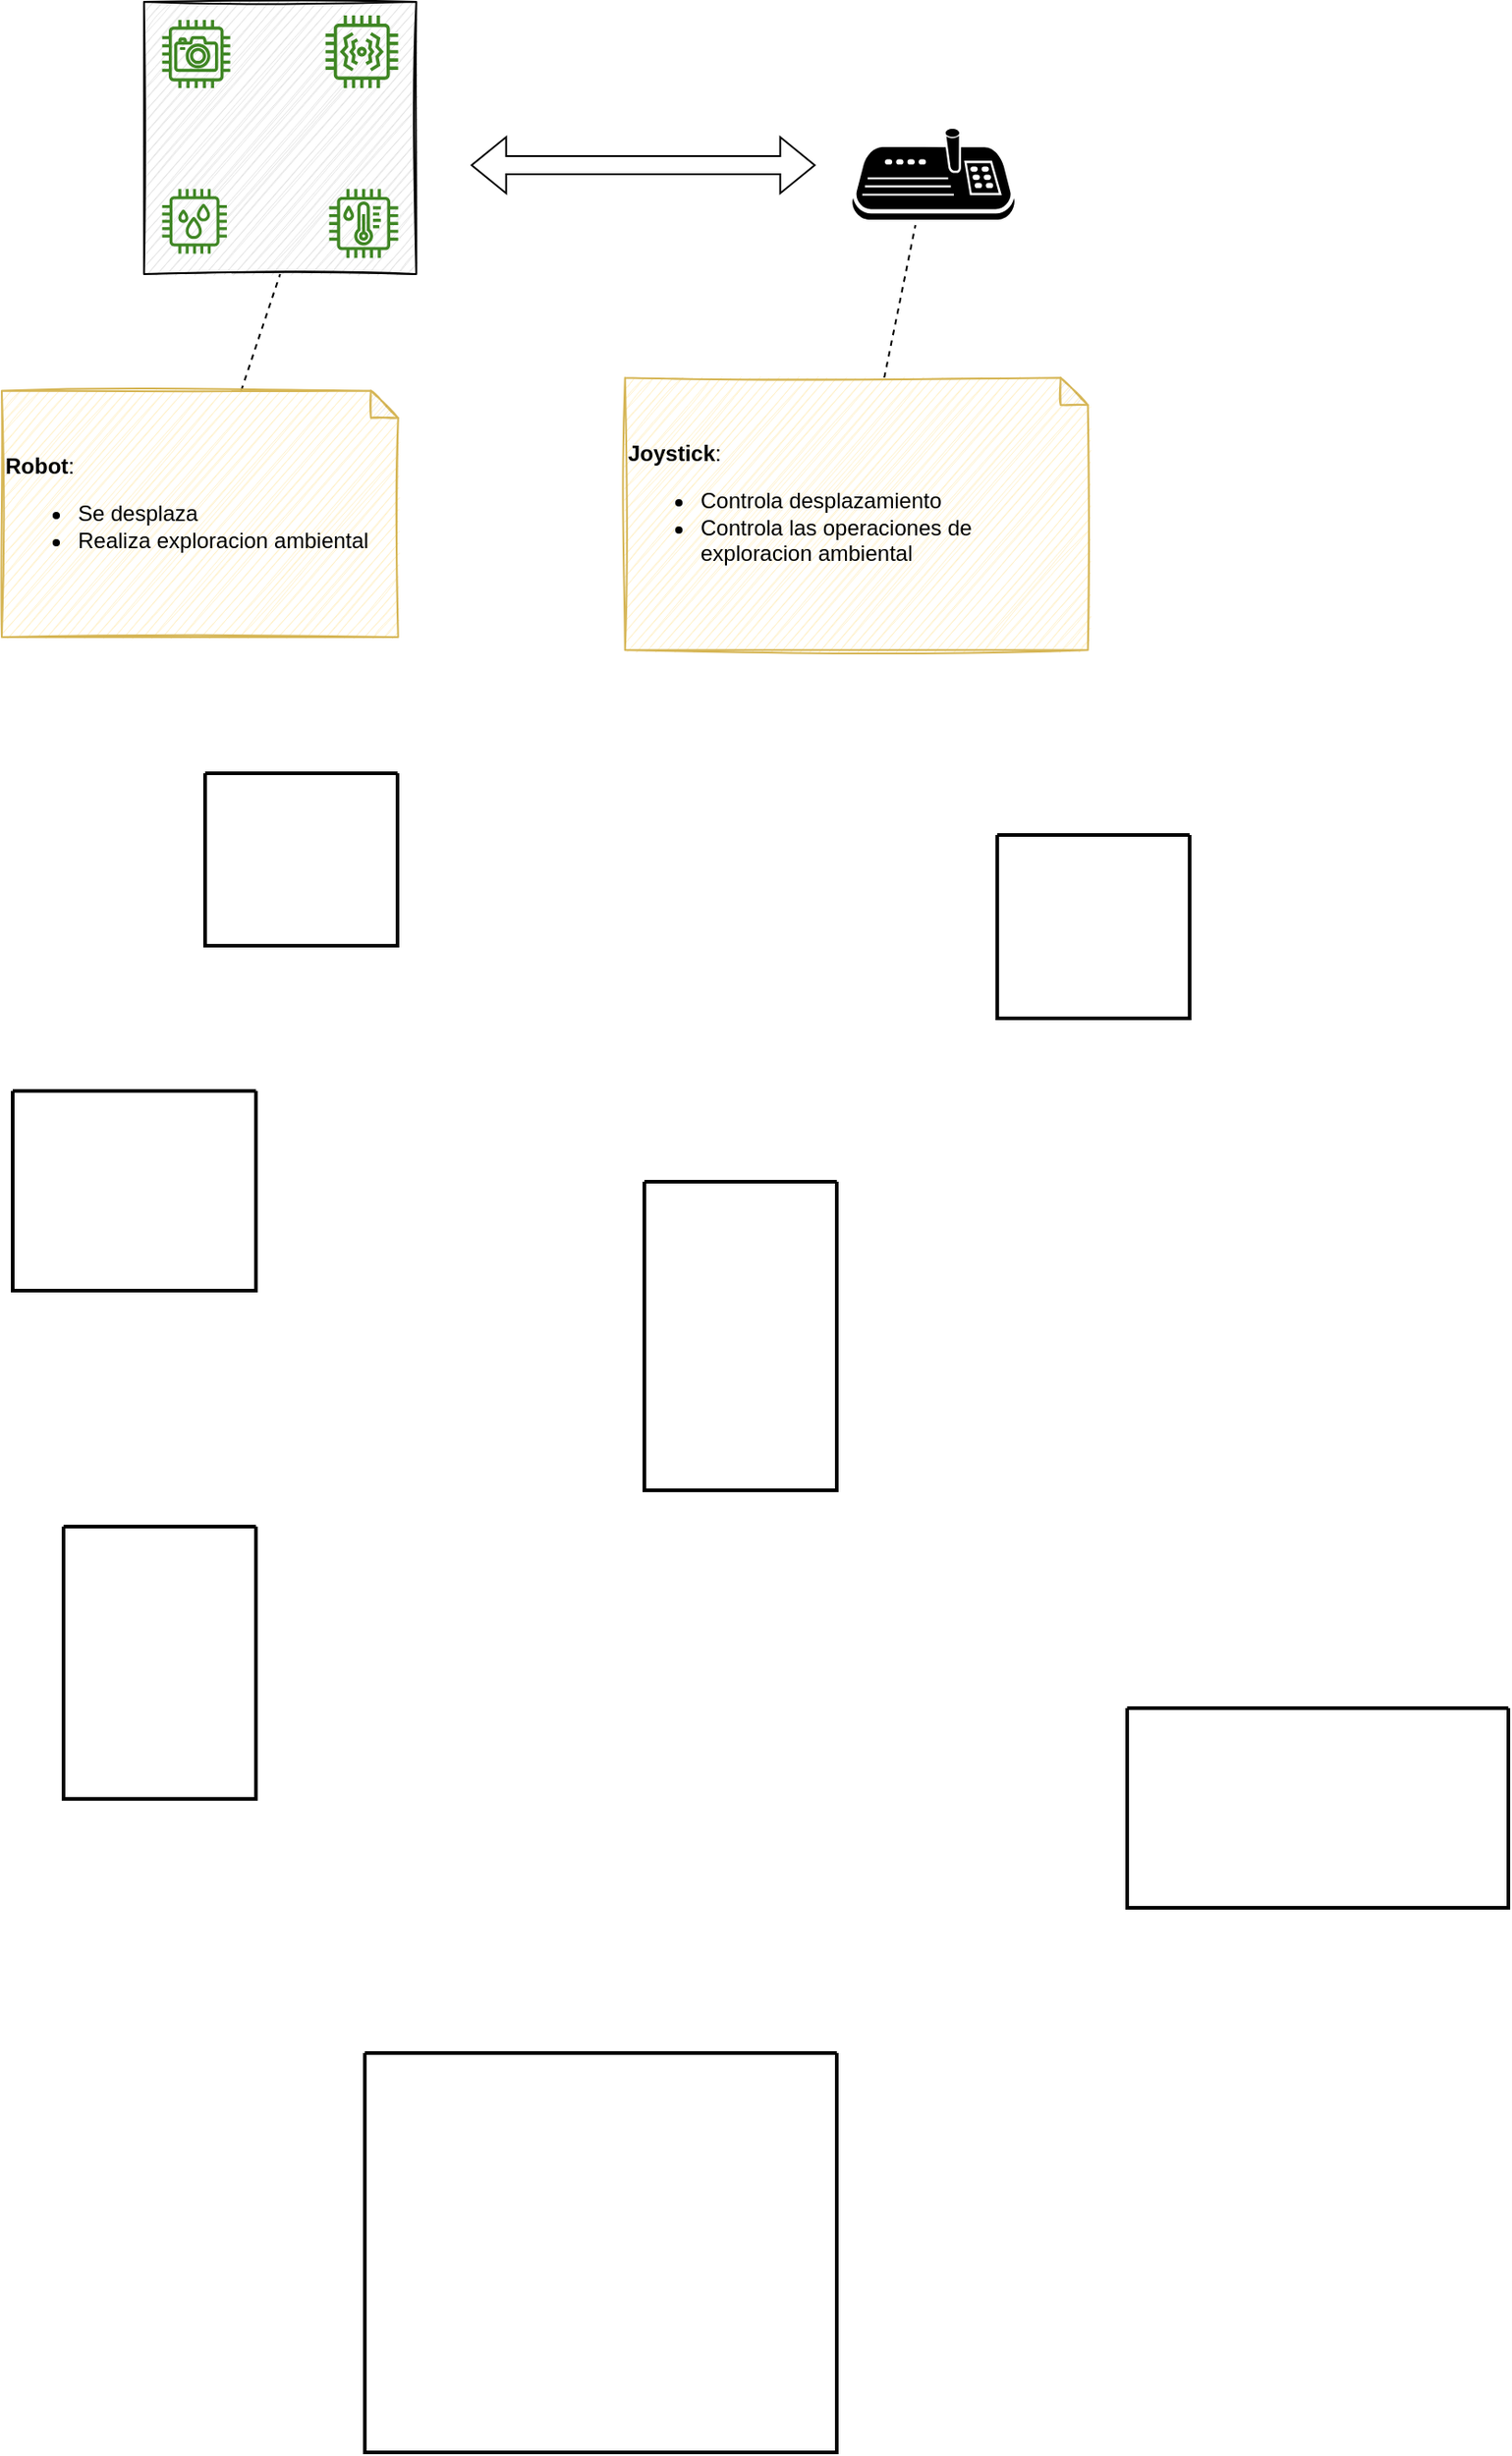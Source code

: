 <mxfile version="17.2.4" type="device" pages="9"><diagram id="a3BkHm2jv3KeYrSayy0M" name="PerspectivaProducto"><mxGraphModel dx="595" dy="-264" grid="1" gridSize="10" guides="1" tooltips="1" connect="1" arrows="1" fold="1" page="1" pageScale="1" pageWidth="827" pageHeight="1169" math="0" shadow="0"><root><mxCell id="0"/><mxCell id="1" parent="0"/><mxCell id="z4QNwNfABYVKd-LiaVp--2" value="" style="points=[[0.13,0.24,0],[0.5,0.2,0],[0.62,0,0],[0.87,0.24,0],[0.95,0.55,0],[0.96,0.95,0],[0.5,1,0],[0.04,0.95,0],[0.05,0.55,0]];verticalLabelPosition=bottom;sketch=0;html=1;verticalAlign=top;aspect=fixed;align=center;pointerEvents=1;shape=mxgraph.cisco19.joystick_keyboard;fillColor=#000000;strokeColor=none;" parent="1" vertex="1"><mxGeometry x="1358.34" y="1280" width="90" height="50" as="geometry"/></mxCell><mxCell id="z4QNwNfABYVKd-LiaVp--3" style="rounded=0;orthogonalLoop=1;jettySize=auto;html=1;entryX=0.5;entryY=1;entryDx=0;entryDy=0;endArrow=none;endFill=0;dashed=1;" parent="1" source="z4QNwNfABYVKd-LiaVp--4" target="z4QNwNfABYVKd-LiaVp--10" edge="1"><mxGeometry relative="1" as="geometry"/></mxCell><mxCell id="z4QNwNfABYVKd-LiaVp--4" value="&lt;b&gt;Robot&lt;/b&gt;:&lt;br&gt;&lt;ul&gt;&lt;li&gt;Se desplaza&lt;/li&gt;&lt;li&gt;&lt;span&gt;Realiza exploracion ambiental&lt;/span&gt;&lt;br&gt;&lt;/li&gt;&lt;/ul&gt;" style="shape=note;whiteSpace=wrap;html=1;backgroundOutline=1;darkOpacity=0.05;sketch=1;strokeColor=#d6b656;fillColor=#fff2cc;size=15;align=left;" parent="1" vertex="1"><mxGeometry x="890" y="1424.26" width="218.34" height="135.75" as="geometry"/></mxCell><mxCell id="z4QNwNfABYVKd-LiaVp--5" value="" style="shape=flexArrow;endArrow=classic;startArrow=classic;html=1;rounded=0;" parent="1" edge="1"><mxGeometry width="100" height="100" relative="1" as="geometry"><mxPoint x="1148.34" y="1300" as="sourcePoint"/><mxPoint x="1338.34" y="1300" as="targetPoint"/></mxGeometry></mxCell><mxCell id="z4QNwNfABYVKd-LiaVp--8" value="" style="group" parent="1" vertex="1" connectable="0"><mxGeometry x="968.34" y="1210" width="150" height="150" as="geometry"/></mxCell><mxCell id="z4QNwNfABYVKd-LiaVp--9" value="" style="shape=image;verticalLabelPosition=bottom;labelBackgroundColor=default;verticalAlign=top;aspect=fixed;imageAspect=0;image=https://i.etsystatic.com/10919371/r/il/3172f1/1892658251/il_794xN.1892658251_ni4r.jpg;" parent="z4QNwNfABYVKd-LiaVp--8" vertex="1"><mxGeometry x="13.34" y="25.446" width="115.622" height="86.719" as="geometry"/></mxCell><mxCell id="z4QNwNfABYVKd-LiaVp--10" value="" style="rounded=0;whiteSpace=wrap;html=1;sketch=1;strokeColor=#000000;fillColor=#E6E6E6;" parent="z4QNwNfABYVKd-LiaVp--8" vertex="1"><mxGeometry width="150" height="150" as="geometry"/></mxCell><mxCell id="z4QNwNfABYVKd-LiaVp--11" value="" style="sketch=0;outlineConnect=0;fontColor=#232F3E;gradientColor=none;fillColor=#3F8624;strokeColor=none;dashed=0;verticalLabelPosition=bottom;verticalAlign=top;align=center;html=1;fontSize=12;fontStyle=0;aspect=fixed;pointerEvents=1;shape=mxgraph.aws4.camera;" parent="z4QNwNfABYVKd-LiaVp--8" vertex="1"><mxGeometry x="10" y="10" width="37.5" height="37.5" as="geometry"/></mxCell><mxCell id="z4QNwNfABYVKd-LiaVp--12" value="" style="sketch=0;outlineConnect=0;fontColor=#232F3E;gradientColor=none;fillColor=#3F8624;strokeColor=none;dashed=0;verticalLabelPosition=bottom;verticalAlign=top;align=center;html=1;fontSize=12;fontStyle=0;aspect=fixed;pointerEvents=1;shape=mxgraph.aws4.iot_thing_humidity_sensor;" parent="z4QNwNfABYVKd-LiaVp--8" vertex="1"><mxGeometry x="10" y="103.122" width="35.625" height="35.625" as="geometry"/></mxCell><mxCell id="z4QNwNfABYVKd-LiaVp--13" value="" style="sketch=0;outlineConnect=0;fontColor=#232F3E;gradientColor=none;fillColor=#3F8624;strokeColor=none;dashed=0;verticalLabelPosition=bottom;verticalAlign=top;align=center;html=1;fontSize=12;fontStyle=0;aspect=fixed;pointerEvents=1;shape=mxgraph.aws4.iot_thing_vibration_sensor;" parent="z4QNwNfABYVKd-LiaVp--8" vertex="1"><mxGeometry x="100" y="7.5" width="40" height="40" as="geometry"/></mxCell><mxCell id="z4QNwNfABYVKd-LiaVp--14" value="" style="sketch=0;outlineConnect=0;fontColor=#232F3E;gradientColor=none;fillColor=#3F8624;strokeColor=none;dashed=0;verticalLabelPosition=bottom;verticalAlign=top;align=center;html=1;fontSize=12;fontStyle=0;aspect=fixed;pointerEvents=1;shape=mxgraph.aws4.iot_thing_temperature_humidity_sensor;" parent="z4QNwNfABYVKd-LiaVp--8" vertex="1"><mxGeometry x="102" y="103.12" width="38" height="38" as="geometry"/></mxCell><mxCell id="z4QNwNfABYVKd-LiaVp--16" style="edgeStyle=none;rounded=0;orthogonalLoop=1;jettySize=auto;html=1;entryX=0.389;entryY=1.06;entryDx=0;entryDy=0;entryPerimeter=0;dashed=1;endArrow=none;endFill=0;" parent="1" source="z4QNwNfABYVKd-LiaVp--17" target="z4QNwNfABYVKd-LiaVp--2" edge="1"><mxGeometry relative="1" as="geometry"/></mxCell><mxCell id="z4QNwNfABYVKd-LiaVp--17" value="&lt;b&gt;Joystick&lt;/b&gt;:&lt;br&gt;&lt;ul&gt;&lt;li&gt;Controla desplazamiento&lt;/li&gt;&lt;li&gt;&lt;span&gt;Controla las operaciones de exploracion ambiental&lt;/span&gt;&lt;br&gt;&lt;/li&gt;&lt;/ul&gt;" style="shape=note;whiteSpace=wrap;html=1;backgroundOutline=1;darkOpacity=0.05;sketch=1;strokeColor=#d6b656;fillColor=#fff2cc;size=15;align=left;" parent="1" vertex="1"><mxGeometry x="1233.34" y="1417.13" width="255" height="150" as="geometry"/></mxCell><mxCell id="Gk7yifxhv0kAer_DewiU-1" value="" style="shape=image;verticalLabelPosition=bottom;labelBackgroundColor=default;verticalAlign=top;aspect=fixed;imageAspect=0;image=https://media.digikey.com/photos/Schtoeta-Engineering/MFG_ESP32-DEVKITC-VIE.jpg;" parent="1" vertex="1"><mxGeometry x="1213" y="1860" width="170" height="170" as="geometry"/></mxCell><mxCell id="Gk7yifxhv0kAer_DewiU-2" value="" style="shape=image;verticalLabelPosition=bottom;labelBackgroundColor=default;verticalAlign=top;aspect=fixed;imageAspect=0;image=https://www.aranacorp.com/wp-content/uploads/joystick-module.jpg;" parent="1" vertex="1"><mxGeometry x="1440" y="1670" width="100" height="100" as="geometry"/></mxCell><mxCell id="Gk7yifxhv0kAer_DewiU-3" value="" style="shape=image;verticalLabelPosition=bottom;labelBackgroundColor=default;verticalAlign=top;aspect=fixed;imageAspect=0;image=https://alexnld.com/wp-content/uploads/2019/11/ZY16357373_1-500x500.jpg;" parent="1" vertex="1"><mxGeometry x="980" y="1610" width="150" height="150" as="geometry"/></mxCell><mxCell id="Gk7yifxhv0kAer_DewiU-4" value="" style="shape=image;verticalLabelPosition=bottom;labelBackgroundColor=default;verticalAlign=top;aspect=fixed;imageAspect=0;image=https://m.media-amazon.com/images/I/71zOtDi3t0L._SL1500_.jpg;" parent="1" vertex="1"><mxGeometry x="910" y="1810" width="110" height="110" as="geometry"/></mxCell><mxCell id="Gk7yifxhv0kAer_DewiU-8" value="" style="shape=image;verticalLabelPosition=bottom;labelBackgroundColor=default;verticalAlign=top;aspect=fixed;imageAspect=0;image=https://www.hobbytronics.co.uk/image/cache/data/rapid/ldr-228x228.jpg;" parent="1" vertex="1"><mxGeometry x="891" y="2040" width="148" height="148" as="geometry"/></mxCell><mxCell id="Gk7yifxhv0kAer_DewiU-9" value="" style="shape=image;verticalLabelPosition=bottom;labelBackgroundColor=default;verticalAlign=top;aspect=fixed;imageAspect=0;image=https://m.media-amazon.com/images/I/71rN8SouigL._AC_SL1500_.jpg;" parent="1" vertex="1"><mxGeometry x="1108.34" y="2350" width="235.07" height="198" as="geometry"/></mxCell><mxCell id="Gk7yifxhv0kAer_DewiU-10" value="" style="shape=image;verticalLabelPosition=bottom;labelBackgroundColor=default;verticalAlign=top;aspect=fixed;imageAspect=0;image=https://www.robotics.org.za/image/cache/catalog/generic/LCM1602A-14A-WB-33V/LCM1602A-14A-WB-33V-000-500x500.jpg;" parent="1" vertex="1"><mxGeometry x="1510" y="2100" width="210" height="210" as="geometry"/></mxCell><mxCell id="Gk7yifxhv0kAer_DewiU-15" value="" style="swimlane;startSize=0;strokeWidth=2;" parent="1" vertex="1"><mxGeometry x="1244" y="1860" width="106" height="170" as="geometry"/></mxCell><mxCell id="Gk7yifxhv0kAer_DewiU-16" value="" style="swimlane;startSize=0;strokeWidth=2;" parent="1" vertex="1"><mxGeometry x="1438.39" y="1669" width="106" height="101" as="geometry"/></mxCell><mxCell id="Gk7yifxhv0kAer_DewiU-17" value="" style="swimlane;startSize=0;strokeWidth=2;" parent="1" vertex="1"><mxGeometry x="1002" y="1635" width="106" height="95" as="geometry"/></mxCell><mxCell id="Gk7yifxhv0kAer_DewiU-18" value="" style="swimlane;startSize=0;strokeWidth=2;" parent="1" vertex="1"><mxGeometry x="896" y="1810" width="134" height="110" as="geometry"/></mxCell><mxCell id="Gk7yifxhv0kAer_DewiU-19" value="" style="swimlane;startSize=0;strokeWidth=2;" parent="1" vertex="1"><mxGeometry x="924" y="2050" width="106" height="150" as="geometry"/></mxCell><mxCell id="Gk7yifxhv0kAer_DewiU-20" value="" style="swimlane;startSize=0;strokeWidth=2;" parent="1" vertex="1"><mxGeometry x="1510" y="2150" width="210" height="110" as="geometry"/></mxCell><mxCell id="Gk7yifxhv0kAer_DewiU-21" value="" style="swimlane;startSize=0;strokeWidth=2;" parent="1" vertex="1"><mxGeometry x="1090" y="2340" width="260" height="220" as="geometry"/></mxCell></root></mxGraphModel></diagram><diagram id="Cikq-c1Pj8M2TDi4PHpp" name="CasosDeUso"><mxGraphModel dx="2249" dy="2074" grid="1" gridSize="10" guides="1" tooltips="1" connect="1" arrows="1" fold="1" page="1" pageScale="1" pageWidth="827" pageHeight="1169" math="0" shadow="0"><root><mxCell id="0"/><mxCell id="1" parent="0"/><mxCell id="VpylMIT7q0f9e2hkq0iv-11" value="Sistema de Control del Robot" style="shape=umlFrame;whiteSpace=wrap;html=1;fontColor=#000000;fillColor=#FFFFFF;width=120;height=30;" parent="1" vertex="1"><mxGeometry x="-180" y="-110" width="200" height="720" as="geometry"/></mxCell><mxCell id="wIZvAFSMazKSNSQNih6H-7" style="rounded=0;orthogonalLoop=1;jettySize=auto;html=1;entryX=0;entryY=0.5;entryDx=0;entryDy=0;sketch=1;" parent="1" source="wIZvAFSMazKSNSQNih6H-1" target="wIZvAFSMazKSNSQNih6H-2" edge="1"><mxGeometry relative="1" as="geometry"/></mxCell><mxCell id="wIZvAFSMazKSNSQNih6H-8" style="edgeStyle=none;rounded=0;orthogonalLoop=1;jettySize=auto;html=1;entryX=0;entryY=0.5;entryDx=0;entryDy=0;sketch=1;" parent="1" source="wIZvAFSMazKSNSQNih6H-1" target="wIZvAFSMazKSNSQNih6H-3" edge="1"><mxGeometry relative="1" as="geometry"/></mxCell><mxCell id="wIZvAFSMazKSNSQNih6H-9" style="edgeStyle=none;rounded=0;orthogonalLoop=1;jettySize=auto;html=1;entryX=0;entryY=0.5;entryDx=0;entryDy=0;sketch=1;" parent="1" source="wIZvAFSMazKSNSQNih6H-1" target="wIZvAFSMazKSNSQNih6H-4" edge="1"><mxGeometry relative="1" as="geometry"/></mxCell><mxCell id="wIZvAFSMazKSNSQNih6H-10" style="edgeStyle=none;rounded=0;orthogonalLoop=1;jettySize=auto;html=1;sketch=1;entryX=0;entryY=0.5;entryDx=0;entryDy=0;" parent="1" source="wIZvAFSMazKSNSQNih6H-1" target="wIZvAFSMazKSNSQNih6H-5" edge="1"><mxGeometry relative="1" as="geometry"/></mxCell><mxCell id="wIZvAFSMazKSNSQNih6H-11" style="edgeStyle=none;rounded=0;orthogonalLoop=1;jettySize=auto;html=1;entryX=0;entryY=0.5;entryDx=0;entryDy=0;sketch=1;" parent="1" source="wIZvAFSMazKSNSQNih6H-1" target="wIZvAFSMazKSNSQNih6H-6" edge="1"><mxGeometry relative="1" as="geometry"/></mxCell><mxCell id="wIZvAFSMazKSNSQNih6H-25" style="edgeStyle=none;rounded=0;sketch=1;orthogonalLoop=1;jettySize=auto;html=1;entryX=0;entryY=0.5;entryDx=0;entryDy=0;" parent="1" source="wIZvAFSMazKSNSQNih6H-1" target="wIZvAFSMazKSNSQNih6H-24" edge="1"><mxGeometry relative="1" as="geometry"/></mxCell><mxCell id="VpylMIT7q0f9e2hkq0iv-9" style="edgeStyle=none;rounded=0;sketch=1;orthogonalLoop=1;jettySize=auto;html=1;entryX=0;entryY=0.5;entryDx=0;entryDy=0;" parent="1" source="wIZvAFSMazKSNSQNih6H-1" target="VpylMIT7q0f9e2hkq0iv-8" edge="1"><mxGeometry relative="1" as="geometry"/></mxCell><mxCell id="wIZvAFSMazKSNSQNih6H-1" value="Usuario&lt;br&gt;Explorador" style="shape=umlActor;verticalLabelPosition=bottom;verticalAlign=top;html=1;outlineConnect=0;fillColor=#f8cecc;strokeColor=#b85450;sketch=1;" parent="1" vertex="1"><mxGeometry x="-450" y="230" width="30" height="60" as="geometry"/></mxCell><mxCell id="wIZvAFSMazKSNSQNih6H-2" value="&lt;b&gt;Controlar Desplazamiento del Robot&lt;/b&gt;" style="ellipse;whiteSpace=wrap;html=1;fillColor=#1ba1e2;strokeColor=#006EAF;sketch=1;fontColor=#000000;" parent="1" vertex="1"><mxGeometry x="-140" y="40" width="130" height="80" as="geometry"/></mxCell><mxCell id="wIZvAFSMazKSNSQNih6H-3" value="&lt;b&gt;Controlar Vision del Robot&lt;/b&gt;" style="ellipse;whiteSpace=wrap;html=1;fillColor=#60a917;strokeColor=#2D7600;sketch=1;fontColor=#000000;" parent="1" vertex="1"><mxGeometry x="-140" y="140" width="130" height="80" as="geometry"/></mxCell><mxCell id="wIZvAFSMazKSNSQNih6H-4" value="&lt;b&gt;Cambiar Modo de operacion del Robot (Navegacion o Exploracion)&lt;/b&gt;" style="ellipse;whiteSpace=wrap;html=1;fillColor=#fa6800;strokeColor=#C73500;sketch=1;fontColor=#000000;" parent="1" vertex="1"><mxGeometry x="-150" y="320" width="140" height="80" as="geometry"/></mxCell><mxCell id="wIZvAFSMazKSNSQNih6H-5" value="&lt;b&gt;Controlar Operaciones de Exploracion - Deteccion de Movimiento&lt;/b&gt;" style="ellipse;whiteSpace=wrap;html=1;fillColor=#e3c800;strokeColor=#B09500;sketch=1;fontColor=#000000;" parent="1" vertex="1"><mxGeometry x="-150" y="410" width="150" height="80" as="geometry"/></mxCell><mxCell id="wIZvAFSMazKSNSQNih6H-6" value="&lt;b&gt;Monitorear Estado del Robot y&amp;nbsp; Resultados de Exploracion&lt;/b&gt;" style="ellipse;whiteSpace=wrap;html=1;fillColor=#6a00ff;strokeColor=#3700CC;sketch=1;fontColor=#000000;" parent="1" vertex="1"><mxGeometry x="-140" y="504.5" width="140" height="80" as="geometry"/></mxCell><mxCell id="wIZvAFSMazKSNSQNih6H-24" value="&lt;b&gt;Realizar Check Integral&lt;/b&gt;" style="ellipse;whiteSpace=wrap;html=1;fillColor=#a20025;strokeColor=#6F0000;sketch=1;fontColor=#000000;" parent="1" vertex="1"><mxGeometry x="-140" y="-50" width="130" height="80" as="geometry"/></mxCell><mxCell id="VpylMIT7q0f9e2hkq0iv-8" value="&lt;b&gt;Centrar la Vision del Robot&lt;/b&gt;" style="ellipse;whiteSpace=wrap;html=1;fillColor=#0050ef;strokeColor=#001DBC;sketch=1;fontColor=#000000;" parent="1" vertex="1"><mxGeometry x="-150" y="230" width="140" height="80" as="geometry"/></mxCell></root></mxGraphModel></diagram><diagram id="0tror-l0BOYN-Ep1wSEY" name="Arquitectura General"><mxGraphModel dx="1422" dy="2074" grid="1" gridSize="10" guides="1" tooltips="1" connect="1" arrows="1" fold="1" page="1" pageScale="1" pageWidth="827" pageHeight="1169" math="0" shadow="0"><root><mxCell id="0"/><mxCell id="1" parent="0"/><mxCell id="n69FVzTAcWz5TiP8sHJK-14" value="&lt;b&gt;Joystick MCU - ESP32&lt;/b&gt;" style="verticalAlign=top;align=left;spacingTop=8;spacingLeft=2;spacingRight=12;shape=cube;size=10;direction=south;fontStyle=4;html=1;sketch=1;fillColor=#f5f5f5;fontColor=#333333;strokeColor=#666666;" parent="1" vertex="1"><mxGeometry x="304" y="520" width="486" height="350" as="geometry"/></mxCell><mxCell id="n69FVzTAcWz5TiP8sHJK-13" value="&lt;b&gt;Robot MCU - ESP32&lt;/b&gt;" style="verticalAlign=top;align=left;spacingTop=8;spacingLeft=2;spacingRight=12;shape=cube;size=10;direction=south;fontStyle=4;html=1;sketch=1;fillColor=#f5f5f5;fontColor=#333333;strokeColor=#666666;" parent="1" vertex="1"><mxGeometry x="294" y="10" width="486" height="340" as="geometry"/></mxCell><mxCell id="n69FVzTAcWz5TiP8sHJK-3" value="" style="shape=module;align=left;spacingLeft=20;align=center;verticalAlign=top;sketch=1;fillColor=#ffe6cc;strokeColor=#d79b00;" parent="1" vertex="1"><mxGeometry x="320" y="50" width="420" height="287.5" as="geometry"/></mxCell><mxCell id="xNUkp3jb9SZTH2XCDDWd-1" value="Comunicaciones" style="shape=module;align=left;spacingLeft=20;align=center;verticalAlign=top;sketch=1;fillColor=#f8cecc;strokeColor=#b85450;" parent="1" vertex="1"><mxGeometry x="560" y="267.5" width="140" height="50" as="geometry"/></mxCell><mxCell id="xNUkp3jb9SZTH2XCDDWd-3" value="Desplazamiento" style="shape=module;align=left;spacingLeft=20;align=center;verticalAlign=top;sketch=1;fillColor=#e1d5e7;strokeColor=#9673a6;" parent="1" vertex="1"><mxGeometry x="370" y="267.5" width="140" height="50" as="geometry"/></mxCell><mxCell id="n69FVzTAcWz5TiP8sHJK-1" value="Vision" style="shape=module;align=left;spacingLeft=20;align=center;verticalAlign=top;sketch=1;fillColor=#dae8fc;strokeColor=#6c8ebf;" parent="1" vertex="1"><mxGeometry x="370" y="187.5" width="140" height="50" as="geometry"/></mxCell><mxCell id="n69FVzTAcWz5TiP8sHJK-2" value="Exploracion" style="shape=module;align=left;spacingLeft=20;align=center;verticalAlign=top;sketch=1;fillColor=#d5e8d4;strokeColor=#82b366;" parent="1" vertex="1"><mxGeometry x="560" y="187.5" width="140" height="50" as="geometry"/></mxCell><mxCell id="n69FVzTAcWz5TiP8sHJK-7" style="edgeStyle=none;rounded=0;orthogonalLoop=1;jettySize=auto;html=1;entryX=0;entryY=0;entryDx=0;entryDy=35;entryPerimeter=0;dashed=1;endArrow=none;endFill=0;" parent="1" source="n69FVzTAcWz5TiP8sHJK-4" target="xNUkp3jb9SZTH2XCDDWd-3" edge="1"><mxGeometry relative="1" as="geometry"/></mxCell><mxCell id="n69FVzTAcWz5TiP8sHJK-4" value="El modulo de desplazamiento controla los motores para poder desplazarse de posicion o rirar en una direccion." style="shape=note;whiteSpace=wrap;html=1;backgroundOutline=1;darkOpacity=0.05;sketch=1;size=16;align=left;fillColor=#fff2cc;strokeColor=#d6b656;" parent="1" vertex="1"><mxGeometry x="100" y="312.5" width="130" height="130" as="geometry"/></mxCell><mxCell id="n69FVzTAcWz5TiP8sHJK-6" style="rounded=0;orthogonalLoop=1;jettySize=auto;html=1;entryX=0;entryY=0;entryDx=0;entryDy=15;entryPerimeter=0;dashed=1;endArrow=none;endFill=0;" parent="1" source="n69FVzTAcWz5TiP8sHJK-5" target="n69FVzTAcWz5TiP8sHJK-1" edge="1"><mxGeometry relative="1" as="geometry"/></mxCell><mxCell id="n69FVzTAcWz5TiP8sHJK-5" value="El modulo de vision implementa la integraciontanto con&amp;nbsp;la camara de video como con el conjunto de sistemas electromecanicos para poder moverla y apuntar en una direccion determinada." style="shape=note;whiteSpace=wrap;html=1;backgroundOutline=1;darkOpacity=0.05;sketch=1;size=16;align=left;fillColor=#fff2cc;strokeColor=#d6b656;" parent="1" vertex="1"><mxGeometry x="50" y="20" width="130" height="170" as="geometry"/></mxCell><mxCell id="n69FVzTAcWz5TiP8sHJK-9" style="edgeStyle=none;rounded=0;orthogonalLoop=1;jettySize=auto;html=1;entryX=1;entryY=0.25;entryDx=0;entryDy=0;dashed=1;endArrow=none;endFill=0;" parent="1" source="n69FVzTAcWz5TiP8sHJK-8" target="n69FVzTAcWz5TiP8sHJK-2" edge="1"><mxGeometry relative="1" as="geometry"/></mxCell><mxCell id="n69FVzTAcWz5TiP8sHJK-8" value="El modulo de exploracion implementa la integracion con los diferentes modulos de exploracion ambiental. En el primer alcance del robot esto sera unicamente Deteccion de Movimientos.&amp;nbsp;&amp;nbsp;" style="shape=note;whiteSpace=wrap;html=1;backgroundOutline=1;darkOpacity=0.05;sketch=1;size=16;align=left;fillColor=#fff2cc;strokeColor=#d6b656;" parent="1" vertex="1"><mxGeometry x="850" y="42.5" width="160" height="125" as="geometry"/></mxCell><mxCell id="n69FVzTAcWz5TiP8sHJK-11" style="edgeStyle=none;rounded=0;orthogonalLoop=1;jettySize=auto;html=1;dashed=1;endArrow=none;endFill=0;entryX=1;entryY=0.5;entryDx=0;entryDy=0;" parent="1" source="n69FVzTAcWz5TiP8sHJK-10" target="xNUkp3jb9SZTH2XCDDWd-1" edge="1"><mxGeometry relative="1" as="geometry"/></mxCell><mxCell id="n69FVzTAcWz5TiP8sHJK-10" value="El modulo de comunicaciones implementa la integracion con los sistemas de comunicaciones, protocolos, y cualquier logica necesaria para poder enviar y recibir datos desde y hacia el Joystick.&amp;nbsp;" style="shape=note;whiteSpace=wrap;html=1;backgroundOutline=1;darkOpacity=0.05;sketch=1;size=16;align=left;fillColor=#fff2cc;strokeColor=#d6b656;" parent="1" vertex="1"><mxGeometry x="850" y="237.5" width="160" height="125" as="geometry"/></mxCell><mxCell id="n69FVzTAcWz5TiP8sHJK-12" value="Robot Firmware&amp;nbsp;" style="text;html=1;strokeColor=none;fillColor=none;align=center;verticalAlign=middle;whiteSpace=wrap;rounded=0;sketch=1;fontStyle=1" parent="1" vertex="1"><mxGeometry x="370" y="50" width="160" height="30" as="geometry"/></mxCell><mxCell id="n69FVzTAcWz5TiP8sHJK-15" value="" style="shape=module;align=left;spacingLeft=20;align=center;verticalAlign=top;sketch=1;fillColor=#ffe6cc;strokeColor=#d79b00;" parent="1" vertex="1"><mxGeometry x="320" y="560" width="420" height="280" as="geometry"/></mxCell><mxCell id="n69FVzTAcWz5TiP8sHJK-20" style="edgeStyle=none;rounded=0;orthogonalLoop=1;jettySize=auto;html=1;entryX=0.5;entryY=1;entryDx=0;entryDy=0;endArrow=classic;endFill=1;startArrow=classic;startFill=1;" parent="1" source="n69FVzTAcWz5TiP8sHJK-16" target="xNUkp3jb9SZTH2XCDDWd-1" edge="1"><mxGeometry relative="1" as="geometry"/></mxCell><mxCell id="n69FVzTAcWz5TiP8sHJK-24" style="edgeStyle=none;rounded=0;orthogonalLoop=1;jettySize=auto;html=1;entryX=0;entryY=0.5;entryDx=0;entryDy=0;entryPerimeter=0;startArrow=classic;startFill=1;endArrow=classic;endFill=1;" parent="1" source="n69FVzTAcWz5TiP8sHJK-16" target="n69FVzTAcWz5TiP8sHJK-23" edge="1"><mxGeometry relative="1" as="geometry"/></mxCell><mxCell id="n69FVzTAcWz5TiP8sHJK-16" value="Comunicaciones" style="shape=module;align=left;spacingLeft=20;align=center;verticalAlign=top;sketch=1;fillColor=#f8cecc;strokeColor=#b85450;" parent="1" vertex="1"><mxGeometry x="560" y="610" width="140" height="50" as="geometry"/></mxCell><mxCell id="n69FVzTAcWz5TiP8sHJK-17" value="Control de &#10;Desplazamiento" style="shape=module;align=left;spacingLeft=20;align=center;verticalAlign=top;sketch=1;fillColor=#e1d5e7;strokeColor=#9673a6;" parent="1" vertex="1"><mxGeometry x="370" y="690" width="140" height="50" as="geometry"/></mxCell><mxCell id="n69FVzTAcWz5TiP8sHJK-18" value="Control de &#10;Vision" style="shape=module;align=left;spacingLeft=20;align=center;verticalAlign=top;sketch=1;fillColor=#dae8fc;strokeColor=#6c8ebf;" parent="1" vertex="1"><mxGeometry x="370" y="610" width="140" height="50" as="geometry"/></mxCell><mxCell id="n69FVzTAcWz5TiP8sHJK-19" value="Control de &#10;Exploracion" style="shape=module;align=left;spacingLeft=20;align=center;verticalAlign=top;sketch=1;fillColor=#d5e8d4;strokeColor=#82b366;" parent="1" vertex="1"><mxGeometry x="560" y="690" width="140" height="50" as="geometry"/></mxCell><mxCell id="n69FVzTAcWz5TiP8sHJK-21" value="&lt;b&gt;Android Mobile&lt;/b&gt;" style="verticalAlign=top;align=left;spacingTop=8;spacingLeft=2;spacingRight=12;shape=cube;size=10;direction=south;fontStyle=4;html=1;sketch=1;fillColor=#f5f5f5;strokeColor=#666666;fontColor=#333333;" parent="1" vertex="1"><mxGeometry x="910" y="520" width="430" height="340" as="geometry"/></mxCell><mxCell id="n69FVzTAcWz5TiP8sHJK-22" value="" style="shape=module;align=left;spacingLeft=20;align=center;verticalAlign=top;sketch=1;fillColor=#ffe6cc;strokeColor=#d79b00;" parent="1" vertex="1"><mxGeometry x="940" y="560" width="370" height="270" as="geometry"/></mxCell><mxCell id="n69FVzTAcWz5TiP8sHJK-23" value="Comunicaciones" style="shape=module;align=left;spacingLeft=20;align=center;verticalAlign=top;sketch=1;fillColor=#f8cecc;strokeColor=#b85450;" parent="1" vertex="1"><mxGeometry x="970" y="610" width="140" height="50" as="geometry"/></mxCell><mxCell id="n69FVzTAcWz5TiP8sHJK-25" value="Renderizacion&#10;de Vision" style="shape=module;align=left;spacingLeft=20;align=center;verticalAlign=top;sketch=1;fillColor=#dae8fc;strokeColor=#6c8ebf;" parent="1" vertex="1"><mxGeometry x="970" y="680" width="140" height="50" as="geometry"/></mxCell><mxCell id="n69FVzTAcWz5TiP8sHJK-26" value="Monitoreo del Estado&#10;de Exploracion" style="shape=module;align=left;spacingLeft=20;align=center;verticalAlign=top;sketch=1;fillColor=#d5e8d4;strokeColor=#82b366;" parent="1" vertex="1"><mxGeometry x="1140" y="610" width="140" height="50" as="geometry"/></mxCell><mxCell id="n69FVzTAcWz5TiP8sHJK-27" value="&lt;b&gt;Robot Mobile App&amp;nbsp;&lt;/b&gt;" style="text;html=1;strokeColor=none;fillColor=none;align=center;verticalAlign=middle;whiteSpace=wrap;rounded=0;sketch=1;" parent="1" vertex="1"><mxGeometry x="1045" y="570" width="160" height="30" as="geometry"/></mxCell><mxCell id="n69FVzTAcWz5TiP8sHJK-28" value="Bluetooth" style="text;html=1;strokeColor=none;fillColor=none;align=center;verticalAlign=middle;whiteSpace=wrap;rounded=0;sketch=1;" parent="1" vertex="1"><mxGeometry x="810" y="610" width="80" height="30" as="geometry"/></mxCell><mxCell id="n69FVzTAcWz5TiP8sHJK-29" value="WiFi" style="text;html=1;strokeColor=none;fillColor=none;align=center;verticalAlign=middle;whiteSpace=wrap;rounded=0;sketch=1;" parent="1" vertex="1"><mxGeometry x="630" y="370" width="60" height="30" as="geometry"/></mxCell><mxCell id="n69FVzTAcWz5TiP8sHJK-30" value="Control y Monitoreo &#10;del Estado del Robot" style="shape=module;align=left;spacingLeft=20;align=center;verticalAlign=top;sketch=1;fillColor=#e1d5e7;strokeColor=#9673a6;" parent="1" vertex="1"><mxGeometry x="1140" y="680" width="140" height="50" as="geometry"/></mxCell><mxCell id="n69FVzTAcWz5TiP8sHJK-32" style="edgeStyle=none;rounded=0;orthogonalLoop=1;jettySize=auto;html=1;entryX=0.5;entryY=0;entryDx=0;entryDy=0;startArrow=none;startFill=0;endArrow=none;endFill=0;dashed=1;" parent="1" source="n69FVzTAcWz5TiP8sHJK-31" target="n69FVzTAcWz5TiP8sHJK-23" edge="1"><mxGeometry relative="1" as="geometry"/></mxCell><mxCell id="n69FVzTAcWz5TiP8sHJK-31" value="Implementa la integracion Bluetooth con el Joystick" style="shape=note;whiteSpace=wrap;html=1;backgroundOutline=1;darkOpacity=0.05;sketch=1;size=16;align=left;fillColor=#fff2cc;strokeColor=#d6b656;" parent="1" vertex="1"><mxGeometry x="840" y="420" width="130" height="70" as="geometry"/></mxCell><mxCell id="n69FVzTAcWz5TiP8sHJK-34" style="edgeStyle=none;rounded=0;orthogonalLoop=1;jettySize=auto;html=1;entryX=1;entryY=0.5;entryDx=0;entryDy=0;dashed=1;startArrow=none;startFill=0;endArrow=none;endFill=0;" parent="1" source="n69FVzTAcWz5TiP8sHJK-33" target="n69FVzTAcWz5TiP8sHJK-26" edge="1"><mxGeometry relative="1" as="geometry"/></mxCell><mxCell id="n69FVzTAcWz5TiP8sHJK-33" value="Implementa la funcionalidad de Monitoreo de Operaciones de Exploracion" style="shape=note;whiteSpace=wrap;html=1;backgroundOutline=1;darkOpacity=0.05;sketch=1;size=16;align=left;fillColor=#fff2cc;strokeColor=#d6b656;" parent="1" vertex="1"><mxGeometry x="1400" y="530" width="130" height="90" as="geometry"/></mxCell><mxCell id="n69FVzTAcWz5TiP8sHJK-36" style="edgeStyle=none;rounded=0;orthogonalLoop=1;jettySize=auto;html=1;entryX=1;entryY=0.75;entryDx=0;entryDy=0;dashed=1;startArrow=none;startFill=0;endArrow=none;endFill=0;" parent="1" source="n69FVzTAcWz5TiP8sHJK-35" target="n69FVzTAcWz5TiP8sHJK-30" edge="1"><mxGeometry relative="1" as="geometry"/></mxCell><mxCell id="n69FVzTAcWz5TiP8sHJK-35" value="Implementa la funcionalidad de monitorear el estado general del robot (ej, bateria, conectividad, modo de operacion, etc) y permite ejecutar ciertas operaciones como por ejemplo&amp;nbsp; realizar el check integral." style="shape=note;whiteSpace=wrap;html=1;backgroundOutline=1;darkOpacity=0.05;sketch=1;size=16;align=left;fillColor=#fff2cc;strokeColor=#d6b656;" parent="1" vertex="1"><mxGeometry x="1375" y="730" width="180" height="120" as="geometry"/></mxCell><mxCell id="n69FVzTAcWz5TiP8sHJK-38" style="edgeStyle=none;rounded=0;orthogonalLoop=1;jettySize=auto;html=1;entryX=0;entryY=0;entryDx=0;entryDy=35;dashed=1;startArrow=none;startFill=0;endArrow=none;endFill=0;entryPerimeter=0;" parent="1" source="n69FVzTAcWz5TiP8sHJK-37" target="n69FVzTAcWz5TiP8sHJK-25" edge="1"><mxGeometry relative="1" as="geometry"/></mxCell><mxCell id="n69FVzTAcWz5TiP8sHJK-37" value="Implementa la funcionalidad de renderizacion del video streaming en la Pantalla Principal" style="shape=note;whiteSpace=wrap;html=1;backgroundOutline=1;darkOpacity=0.05;sketch=1;size=16;align=left;fillColor=#fff2cc;strokeColor=#d6b656;" parent="1" vertex="1"><mxGeometry x="760" y="917.5" width="110" height="90" as="geometry"/></mxCell><mxCell id="n69FVzTAcWz5TiP8sHJK-40" style="edgeStyle=none;rounded=0;orthogonalLoop=1;jettySize=auto;html=1;entryX=0;entryY=0;entryDx=0;entryDy=35;entryPerimeter=0;dashed=1;startArrow=none;startFill=0;endArrow=none;endFill=0;" parent="1" source="n69FVzTAcWz5TiP8sHJK-39" target="n69FVzTAcWz5TiP8sHJK-17" edge="1"><mxGeometry relative="1" as="geometry"/></mxCell><mxCell id="n69FVzTAcWz5TiP8sHJK-39" value="Implementa la funcionalidad de controlar los desplazamientos de posicion y giros del Robot mediante el joystick analogico." style="shape=note;whiteSpace=wrap;html=1;backgroundOutline=1;darkOpacity=0.05;sketch=1;size=16;align=left;fillColor=#fff2cc;strokeColor=#d6b656;" parent="1" vertex="1"><mxGeometry x="120" y="740" width="130" height="110" as="geometry"/></mxCell><mxCell id="n69FVzTAcWz5TiP8sHJK-42" style="edgeStyle=none;rounded=0;orthogonalLoop=1;jettySize=auto;html=1;entryX=0;entryY=0;entryDx=0;entryDy=15;entryPerimeter=0;dashed=1;startArrow=none;startFill=0;endArrow=none;endFill=0;" parent="1" source="n69FVzTAcWz5TiP8sHJK-41" target="n69FVzTAcWz5TiP8sHJK-18" edge="1"><mxGeometry relative="1" as="geometry"/></mxCell><mxCell id="n69FVzTAcWz5TiP8sHJK-41" value="Implementa la funcionalidad de controlar la direccion en la que apunta la video camara del Robot con el Joystick analogico." style="shape=note;whiteSpace=wrap;html=1;backgroundOutline=1;darkOpacity=0.05;sketch=1;size=16;align=left;fillColor=#fff2cc;strokeColor=#d6b656;" parent="1" vertex="1"><mxGeometry x="110" y="550" width="130" height="110" as="geometry"/></mxCell><mxCell id="n69FVzTAcWz5TiP8sHJK-44" style="edgeStyle=none;rounded=0;orthogonalLoop=1;jettySize=auto;html=1;entryX=0.25;entryY=0;entryDx=0;entryDy=0;dashed=1;startArrow=none;startFill=0;endArrow=none;endFill=0;" parent="1" source="n69FVzTAcWz5TiP8sHJK-43" target="n69FVzTAcWz5TiP8sHJK-16" edge="1"><mxGeometry relative="1" as="geometry"/></mxCell><mxCell id="n69FVzTAcWz5TiP8sHJK-43" value="Implementa la comunicacion WiFi Robot-Joystick y Bluetooth Joystick-Android." style="shape=note;whiteSpace=wrap;html=1;backgroundOutline=1;darkOpacity=0.05;sketch=1;size=16;align=left;fillColor=#fff2cc;strokeColor=#d6b656;" parent="1" vertex="1"><mxGeometry x="390" y="430" width="160" height="70" as="geometry"/></mxCell><mxCell id="n69FVzTAcWz5TiP8sHJK-46" style="edgeStyle=none;rounded=0;orthogonalLoop=1;jettySize=auto;html=1;entryX=0;entryY=1;entryDx=10;entryDy=0;dashed=1;startArrow=none;startFill=0;endArrow=none;endFill=0;entryPerimeter=0;" parent="1" source="n69FVzTAcWz5TiP8sHJK-45" target="n69FVzTAcWz5TiP8sHJK-19" edge="1"><mxGeometry relative="1" as="geometry"/></mxCell><mxCell id="n69FVzTAcWz5TiP8sHJK-45" value="Implementa la logica de ejecucion vinculada a las operaciones de Exploracion, como cambiar el modo de operacion, comenzar/pauar la deteccion de movimientos, etc" style="shape=note;whiteSpace=wrap;html=1;backgroundOutline=1;darkOpacity=0.05;sketch=1;size=16;align=left;fillColor=#fff2cc;strokeColor=#d6b656;" parent="1" vertex="1"><mxGeometry x="330" y="995" width="160" height="110" as="geometry"/></mxCell><mxCell id="Y32J8J9P2NDQ-inuNnus-1" value="&lt;b&gt;Joystick Firmware&amp;nbsp;&lt;/b&gt;" style="text;html=1;strokeColor=none;fillColor=none;align=center;verticalAlign=middle;whiteSpace=wrap;rounded=0;sketch=1;" parent="1" vertex="1"><mxGeometry x="400" y="560" width="160" height="30" as="geometry"/></mxCell><mxCell id="Y32J8J9P2NDQ-inuNnus-2" value="Global Config" style="shape=module;align=left;spacingLeft=20;align=center;verticalAlign=top;sketch=1;fillColor=#fa6800;strokeColor=#C73500;fontColor=#000000;" parent="1" vertex="1"><mxGeometry x="560" y="110" width="140" height="50" as="geometry"/></mxCell><mxCell id="Y32J8J9P2NDQ-inuNnus-3" value="Core" style="shape=module;align=left;spacingLeft=20;align=center;verticalAlign=top;sketch=1;fillColor=#f0a30a;strokeColor=#BD7000;fontColor=#000000;" parent="1" vertex="1"><mxGeometry x="370" y="770" width="140" height="50" as="geometry"/></mxCell><mxCell id="Y32J8J9P2NDQ-inuNnus-5" style="edgeStyle=none;rounded=0;orthogonalLoop=1;jettySize=auto;html=1;entryX=0.75;entryY=0;entryDx=0;entryDy=0;dashed=1;startArrow=none;startFill=0;endArrow=none;endFill=0;" parent="1" source="Y32J8J9P2NDQ-inuNnus-4" target="s4YGzKkUJ0uawCQg4fUW-2" edge="1"><mxGeometry relative="1" as="geometry"/></mxCell><mxCell id="Y32J8J9P2NDQ-inuNnus-4" value="Orquesta la ejecucion de todos los demas modulos" style="shape=note;whiteSpace=wrap;html=1;backgroundOutline=1;darkOpacity=0.05;sketch=1;size=16;align=left;fillColor=#fff2cc;strokeColor=#d6b656;" parent="1" vertex="1"><mxGeometry x="490" y="-80" width="160" height="45" as="geometry"/></mxCell><mxCell id="Y32J8J9P2NDQ-inuNnus-7" style="edgeStyle=none;rounded=0;orthogonalLoop=1;jettySize=auto;html=1;entryX=0.25;entryY=1;entryDx=0;entryDy=0;dashed=1;startArrow=none;startFill=0;endArrow=none;endFill=0;" parent="1" source="Y32J8J9P2NDQ-inuNnus-6" target="Y32J8J9P2NDQ-inuNnus-3" edge="1"><mxGeometry relative="1" as="geometry"/></mxCell><mxCell id="Y32J8J9P2NDQ-inuNnus-6" value="Orquesta la ejecucion de todos los demas modulos" style="shape=note;whiteSpace=wrap;html=1;backgroundOutline=1;darkOpacity=0.05;sketch=1;size=16;align=left;fillColor=#fff2cc;strokeColor=#d6b656;" parent="1" vertex="1"><mxGeometry x="210" y="910" width="160" height="45" as="geometry"/></mxCell><mxCell id="Y32J8J9P2NDQ-inuNnus-8" value="Core" style="shape=module;align=left;spacingLeft=20;align=center;verticalAlign=top;sketch=1;fillColor=#f0a30a;strokeColor=#BD7000;fontColor=#000000;" parent="1" vertex="1"><mxGeometry x="970" y="750" width="140" height="50" as="geometry"/></mxCell><mxCell id="Y32J8J9P2NDQ-inuNnus-10" style="edgeStyle=none;rounded=0;orthogonalLoop=1;jettySize=auto;html=1;entryX=0.75;entryY=1;entryDx=0;entryDy=0;dashed=1;startArrow=none;startFill=0;endArrow=none;endFill=0;" parent="1" source="Y32J8J9P2NDQ-inuNnus-9" target="Y32J8J9P2NDQ-inuNnus-8" edge="1"><mxGeometry relative="1" as="geometry"/></mxCell><mxCell id="Y32J8J9P2NDQ-inuNnus-9" value="Orquesta la ejecucion de todos los demas modulos" style="shape=note;whiteSpace=wrap;html=1;backgroundOutline=1;darkOpacity=0.05;sketch=1;size=16;align=left;fillColor=#fff2cc;strokeColor=#d6b656;" parent="1" vertex="1"><mxGeometry x="940" y="910" width="160" height="45" as="geometry"/></mxCell><mxCell id="s4YGzKkUJ0uawCQg4fUW-2" value="Core" style="shape=module;align=left;spacingLeft=20;align=center;verticalAlign=top;sketch=1;fillColor=#f0a30a;strokeColor=#BD7000;fontColor=#000000;" parent="1" vertex="1"><mxGeometry x="370" y="110" width="140" height="50" as="geometry"/></mxCell><mxCell id="s4YGzKkUJ0uawCQg4fUW-4" style="edgeStyle=none;rounded=0;orthogonalLoop=1;jettySize=auto;html=1;entryX=0.75;entryY=0;entryDx=0;entryDy=0;dashed=1;startArrow=none;startFill=0;endArrow=none;endFill=0;" parent="1" source="s4YGzKkUJ0uawCQg4fUW-3" target="Y32J8J9P2NDQ-inuNnus-2" edge="1"><mxGeometry relative="1" as="geometry"/></mxCell><mxCell id="s4YGzKkUJ0uawCQg4fUW-3" value="Alberga la configuracion global del sistema" style="shape=note;whiteSpace=wrap;html=1;backgroundOutline=1;darkOpacity=0.05;sketch=1;size=16;align=left;fillColor=#fff2cc;strokeColor=#d6b656;" parent="1" vertex="1"><mxGeometry x="720" y="-70" width="160" height="45" as="geometry"/></mxCell><mxCell id="s4YGzKkUJ0uawCQg4fUW-5" value="Global Config" style="shape=module;align=left;spacingLeft=20;align=center;verticalAlign=top;sketch=1;fillColor=#fa6800;strokeColor=#C73500;fontColor=#000000;" parent="1" vertex="1"><mxGeometry x="560" y="770" width="140" height="50" as="geometry"/></mxCell><mxCell id="s4YGzKkUJ0uawCQg4fUW-7" style="edgeStyle=none;rounded=0;orthogonalLoop=1;jettySize=auto;html=1;entryX=0.5;entryY=1;entryDx=0;entryDy=0;dashed=1;startArrow=none;startFill=0;endArrow=none;endFill=0;" parent="1" source="s4YGzKkUJ0uawCQg4fUW-6" target="s4YGzKkUJ0uawCQg4fUW-5" edge="1"><mxGeometry relative="1" as="geometry"/></mxCell><mxCell id="s4YGzKkUJ0uawCQg4fUW-6" value="Alberga la configuracion global del sistema" style="shape=note;whiteSpace=wrap;html=1;backgroundOutline=1;darkOpacity=0.05;sketch=1;size=16;align=left;fillColor=#fff2cc;strokeColor=#d6b656;" parent="1" vertex="1"><mxGeometry x="500" y="940" width="160" height="45" as="geometry"/></mxCell><mxCell id="s4YGzKkUJ0uawCQg4fUW-8" value="Global Config" style="shape=module;align=left;spacingLeft=20;align=center;verticalAlign=top;sketch=1;fillColor=#fa6800;strokeColor=#C73500;fontColor=#000000;" parent="1" vertex="1"><mxGeometry x="1140" y="750" width="140" height="50" as="geometry"/></mxCell><mxCell id="s4YGzKkUJ0uawCQg4fUW-10" style="edgeStyle=none;rounded=0;orthogonalLoop=1;jettySize=auto;html=1;entryX=0.5;entryY=1;entryDx=0;entryDy=0;dashed=1;startArrow=none;startFill=0;endArrow=none;endFill=0;" parent="1" source="s4YGzKkUJ0uawCQg4fUW-9" target="s4YGzKkUJ0uawCQg4fUW-8" edge="1"><mxGeometry relative="1" as="geometry"/></mxCell><mxCell id="s4YGzKkUJ0uawCQg4fUW-9" value="Alberga la configuracion global del sistema" style="shape=note;whiteSpace=wrap;html=1;backgroundOutline=1;darkOpacity=0.05;sketch=1;size=16;align=left;fillColor=#fff2cc;strokeColor=#d6b656;" parent="1" vertex="1"><mxGeometry x="1205" y="930" width="160" height="45" as="geometry"/></mxCell></root></mxGraphModel></diagram><diagram id="G5enJV2UguWcyWd2nk7G" name="Arquitectura Robot"><mxGraphModel dx="2249" dy="905" grid="1" gridSize="10" guides="1" tooltips="1" connect="1" arrows="1" fold="1" page="1" pageScale="1" pageWidth="827" pageHeight="1169" math="0" shadow="0"><root><mxCell id="0"/><mxCell id="1" parent="0"/><mxCell id="pte8JQMAGInHKOOEzh0j-40" value="&lt;span style=&quot;color: rgb(51 , 51 , 51) ; font-family: &amp;#34;helvetica&amp;#34; ; font-size: 12px ; font-style: normal ; letter-spacing: normal ; text-align: left ; text-indent: 0px ; text-transform: none ; word-spacing: 0px ; background-color: rgb(248 , 249 , 250) ; text-decoration: underline ; display: inline ; float: none&quot;&gt;&lt;b&gt;Robot (MCU) - ESP32&lt;/b&gt;&lt;/span&gt;" style="verticalAlign=top;align=left;spacingTop=8;spacingLeft=2;spacingRight=12;shape=cube;size=10;direction=south;fontStyle=4;html=1;sketch=1;fontColor=#333333;fillColor=#f5f5f5;strokeColor=#666666;" parent="1" vertex="1"><mxGeometry x="-240" y="590" width="1420" height="690" as="geometry"/></mxCell><mxCell id="MTksZHOH_ttSTg_6w9hL-2" value="" style="shape=module;align=left;spacingLeft=20;align=center;verticalAlign=top;sketch=1;fillColor=#d5e8d4;strokeColor=#82b366;" parent="1" vertex="1"><mxGeometry x="-190" y="650" width="1320" height="610" as="geometry"/></mxCell><mxCell id="pte8JQMAGInHKOOEzh0j-39" value="" style="shape=module;align=left;spacingLeft=20;align=center;verticalAlign=top;sketch=1;fillColor=#fff2cc;strokeColor=#d6b656;" parent="1" vertex="1"><mxGeometry x="-140" y="690" width="1210" height="460" as="geometry"/></mxCell><mxCell id="MTksZHOH_ttSTg_6w9hL-1" style="edgeStyle=none;rounded=0;orthogonalLoop=1;jettySize=auto;html=1;entryX=1;entryY=0.5;entryDx=0;entryDy=0;dashed=1;fontColor=#000000;startArrow=none;startFill=0;endArrow=none;endFill=0;" parent="1" source="ulxWgmZOHO0jUg6FscR--8" target="pte8JQMAGInHKOOEzh0j-34" edge="1"><mxGeometry relative="1" as="geometry"/></mxCell><mxCell id="ulxWgmZOHO0jUg6FscR--8" value="Todos los modulos Drivers se comunican con la capa de HAL que provee una abstraccion de acceso al Hardware desde el ESP32 Framework.&amp;nbsp;" style="shape=note;whiteSpace=wrap;html=1;backgroundOutline=1;darkOpacity=0.05;sketch=1;size=16;align=left;fillColor=#fff2cc;strokeColor=#d6b656;" parent="1" vertex="1"><mxGeometry x="745" y="1350" width="180" height="110" as="geometry"/></mxCell><mxCell id="ulxWgmZOHO0jUg6FscR--15" value="Robot Firmware&amp;nbsp;" style="text;html=1;strokeColor=none;fillColor=none;align=center;verticalAlign=middle;whiteSpace=wrap;rounded=0;sketch=1;fontStyle=1" parent="1" vertex="1"><mxGeometry x="-80" y="720" width="160" height="30" as="geometry"/></mxCell><mxCell id="ulxWgmZOHO0jUg6FscR--16" value="WiFi" style="text;html=1;strokeColor=none;fillColor=none;align=center;verticalAlign=middle;whiteSpace=wrap;rounded=0;sketch=1;" parent="1" vertex="1"><mxGeometry x="930" y="600" width="60" height="30" as="geometry"/></mxCell><mxCell id="pte8JQMAGInHKOOEzh0j-1" value="Vision" style="shape=module;align=left;spacingLeft=20;align=center;verticalAlign=top;sketch=1;fillColor=#dae8fc;strokeColor=#6c8ebf;" parent="1" vertex="1"><mxGeometry x="-80" y="920" width="250" height="190" as="geometry"/></mxCell><mxCell id="pte8JQMAGInHKOOEzh0j-35" style="edgeStyle=none;rounded=0;orthogonalLoop=1;jettySize=auto;html=1;dashed=1;startArrow=none;startFill=0;endArrow=classic;endFill=1;" parent="1" source="pte8JQMAGInHKOOEzh0j-2" target="pte8JQMAGInHKOOEzh0j-34" edge="1"><mxGeometry relative="1" as="geometry"/></mxCell><mxCell id="pte8JQMAGInHKOOEzh0j-2" value="Drivers" style="shape=module;align=left;spacingLeft=20;align=center;verticalAlign=top;sketch=1;fillColor=#f0a30a;fontColor=#000000;strokeColor=#BD7000;" parent="1" vertex="1"><mxGeometry x="60" y="1040" width="90" height="50" as="geometry"/></mxCell><mxCell id="pte8JQMAGInHKOOEzh0j-27" style="edgeStyle=none;rounded=0;orthogonalLoop=1;jettySize=auto;html=1;dashed=1;startArrow=none;startFill=0;endArrow=classic;endFill=1;" parent="1" source="pte8JQMAGInHKOOEzh0j-3" target="pte8JQMAGInHKOOEzh0j-2" edge="1"><mxGeometry relative="1" as="geometry"/></mxCell><mxCell id="pte8JQMAGInHKOOEzh0j-32" style="edgeStyle=none;rounded=0;orthogonalLoop=1;jettySize=auto;html=1;entryX=1;entryY=0.5;entryDx=0;entryDy=0;dashed=1;startArrow=none;startFill=0;endArrow=classic;endFill=1;" parent="1" source="pte8JQMAGInHKOOEzh0j-3" target="pte8JQMAGInHKOOEzh0j-4" edge="1"><mxGeometry relative="1" as="geometry"/></mxCell><mxCell id="pte8JQMAGInHKOOEzh0j-3" value="Services" style="shape=module;align=left;spacingLeft=20;align=center;verticalAlign=top;sketch=1;fillColor=#fa6800;fontColor=#000000;strokeColor=#C73500;" parent="1" vertex="1"><mxGeometry x="60" y="965" width="90" height="50" as="geometry"/></mxCell><mxCell id="pte8JQMAGInHKOOEzh0j-4" value="Config" style="shape=module;align=left;spacingLeft=20;align=center;verticalAlign=top;sketch=1;fillColor=#a0522d;fontColor=#000000;strokeColor=#6D1F00;" parent="1" vertex="1"><mxGeometry x="-60" y="965" width="90" height="50" as="geometry"/></mxCell><mxCell id="pte8JQMAGInHKOOEzh0j-5" value="Desplazamiento" style="shape=module;align=left;spacingLeft=20;align=center;verticalAlign=top;sketch=1;fillColor=#e1d5e7;strokeColor=#9673a6;" parent="1" vertex="1"><mxGeometry x="180" y="920" width="270" height="190" as="geometry"/></mxCell><mxCell id="pte8JQMAGInHKOOEzh0j-36" style="edgeStyle=none;rounded=0;orthogonalLoop=1;jettySize=auto;html=1;dashed=1;startArrow=none;startFill=0;endArrow=classic;endFill=1;" parent="1" source="pte8JQMAGInHKOOEzh0j-6" target="pte8JQMAGInHKOOEzh0j-34" edge="1"><mxGeometry relative="1" as="geometry"/></mxCell><mxCell id="pte8JQMAGInHKOOEzh0j-6" value="Drivers" style="shape=module;align=left;spacingLeft=20;align=center;verticalAlign=top;sketch=1;fillColor=#f0a30a;fontColor=#000000;strokeColor=#BD7000;" parent="1" vertex="1"><mxGeometry x="324" y="1040" width="90" height="50" as="geometry"/></mxCell><mxCell id="pte8JQMAGInHKOOEzh0j-26" style="edgeStyle=none;rounded=0;orthogonalLoop=1;jettySize=auto;html=1;entryX=0.5;entryY=0;entryDx=0;entryDy=0;dashed=1;startArrow=none;startFill=0;endArrow=classic;endFill=1;" parent="1" source="pte8JQMAGInHKOOEzh0j-7" target="pte8JQMAGInHKOOEzh0j-6" edge="1"><mxGeometry relative="1" as="geometry"/></mxCell><mxCell id="pte8JQMAGInHKOOEzh0j-31" style="edgeStyle=none;rounded=0;orthogonalLoop=1;jettySize=auto;html=1;dashed=1;startArrow=none;startFill=0;endArrow=classic;endFill=1;" parent="1" source="pte8JQMAGInHKOOEzh0j-7" target="pte8JQMAGInHKOOEzh0j-8" edge="1"><mxGeometry relative="1" as="geometry"/></mxCell><mxCell id="pte8JQMAGInHKOOEzh0j-7" value="Services" style="shape=module;align=left;spacingLeft=20;align=center;verticalAlign=top;sketch=1;fillColor=#fa6800;fontColor=#000000;strokeColor=#C73500;" parent="1" vertex="1"><mxGeometry x="324" y="965" width="90" height="50" as="geometry"/></mxCell><mxCell id="pte8JQMAGInHKOOEzh0j-8" value="Config" style="shape=module;align=left;spacingLeft=20;align=center;verticalAlign=top;sketch=1;fillColor=#a0522d;fontColor=#000000;strokeColor=#6D1F00;" parent="1" vertex="1"><mxGeometry x="200" y="965" width="90" height="50" as="geometry"/></mxCell><mxCell id="pte8JQMAGInHKOOEzh0j-9" value="Exploracion" style="shape=module;align=left;spacingLeft=20;align=center;verticalAlign=top;sketch=1;fillColor=#d5e8d4;strokeColor=#82b366;" parent="1" vertex="1"><mxGeometry x="490" y="920" width="250" height="200" as="geometry"/></mxCell><mxCell id="pte8JQMAGInHKOOEzh0j-37" style="edgeStyle=none;rounded=0;orthogonalLoop=1;jettySize=auto;html=1;entryX=0.75;entryY=0;entryDx=0;entryDy=0;dashed=1;startArrow=none;startFill=0;endArrow=classic;endFill=1;" parent="1" source="pte8JQMAGInHKOOEzh0j-10" target="pte8JQMAGInHKOOEzh0j-34" edge="1"><mxGeometry relative="1" as="geometry"/></mxCell><mxCell id="pte8JQMAGInHKOOEzh0j-10" value="Drivers" style="shape=module;align=left;spacingLeft=20;align=center;verticalAlign=top;sketch=1;fillColor=#f0a30a;fontColor=#000000;strokeColor=#BD7000;" parent="1" vertex="1"><mxGeometry x="510" y="1040" width="90" height="50" as="geometry"/></mxCell><mxCell id="pte8JQMAGInHKOOEzh0j-25" style="edgeStyle=none;rounded=0;orthogonalLoop=1;jettySize=auto;html=1;entryX=0.5;entryY=0;entryDx=0;entryDy=0;dashed=1;startArrow=none;startFill=0;endArrow=classic;endFill=1;" parent="1" source="pte8JQMAGInHKOOEzh0j-11" target="pte8JQMAGInHKOOEzh0j-10" edge="1"><mxGeometry relative="1" as="geometry"/></mxCell><mxCell id="pte8JQMAGInHKOOEzh0j-30" style="edgeStyle=none;rounded=0;orthogonalLoop=1;jettySize=auto;html=1;entryX=0;entryY=0;entryDx=0;entryDy=35;entryPerimeter=0;dashed=1;startArrow=none;startFill=0;endArrow=classic;endFill=1;" parent="1" source="pte8JQMAGInHKOOEzh0j-11" target="pte8JQMAGInHKOOEzh0j-12" edge="1"><mxGeometry relative="1" as="geometry"/></mxCell><mxCell id="pte8JQMAGInHKOOEzh0j-11" value="Services" style="shape=module;align=left;spacingLeft=20;align=center;verticalAlign=top;sketch=1;fillColor=#fa6800;fontColor=#000000;strokeColor=#C73500;" parent="1" vertex="1"><mxGeometry x="510" y="955" width="90" height="50" as="geometry"/></mxCell><mxCell id="pte8JQMAGInHKOOEzh0j-12" value="Config" style="shape=module;align=left;spacingLeft=20;align=center;verticalAlign=top;sketch=1;fillColor=#a0522d;fontColor=#000000;strokeColor=#6D1F00;" parent="1" vertex="1"><mxGeometry x="630" y="955" width="90" height="50" as="geometry"/></mxCell><mxCell id="pte8JQMAGInHKOOEzh0j-13" value="Comunicaciones" style="shape=module;align=left;spacingLeft=20;align=center;verticalAlign=top;sketch=1;fillColor=#f8cecc;strokeColor=#b85450;" parent="1" vertex="1"><mxGeometry x="770" y="915" width="260" height="205" as="geometry"/></mxCell><mxCell id="pte8JQMAGInHKOOEzh0j-38" style="edgeStyle=none;rounded=0;orthogonalLoop=1;jettySize=auto;html=1;dashed=1;startArrow=none;startFill=0;endArrow=classic;endFill=1;" parent="1" source="pte8JQMAGInHKOOEzh0j-14" target="pte8JQMAGInHKOOEzh0j-34" edge="1"><mxGeometry relative="1" as="geometry"/></mxCell><mxCell id="pte8JQMAGInHKOOEzh0j-14" value="Drivers" style="shape=module;align=left;spacingLeft=20;align=center;verticalAlign=top;sketch=1;fillColor=#f0a30a;fontColor=#000000;strokeColor=#BD7000;" parent="1" vertex="1"><mxGeometry x="790" y="1040" width="90" height="50" as="geometry"/></mxCell><mxCell id="pte8JQMAGInHKOOEzh0j-28" style="edgeStyle=none;rounded=0;orthogonalLoop=1;jettySize=auto;html=1;dashed=1;startArrow=none;startFill=0;endArrow=classic;endFill=1;" parent="1" source="pte8JQMAGInHKOOEzh0j-15" target="pte8JQMAGInHKOOEzh0j-14" edge="1"><mxGeometry relative="1" as="geometry"/></mxCell><mxCell id="pte8JQMAGInHKOOEzh0j-33" style="edgeStyle=none;rounded=0;orthogonalLoop=1;jettySize=auto;html=1;entryX=0;entryY=0;entryDx=0;entryDy=15;entryPerimeter=0;dashed=1;startArrow=none;startFill=0;endArrow=classic;endFill=1;" parent="1" source="pte8JQMAGInHKOOEzh0j-15" target="pte8JQMAGInHKOOEzh0j-16" edge="1"><mxGeometry relative="1" as="geometry"/></mxCell><mxCell id="pte8JQMAGInHKOOEzh0j-15" value="Services" style="shape=module;align=left;spacingLeft=20;align=center;verticalAlign=top;sketch=1;fillColor=#fa6800;fontColor=#000000;strokeColor=#C73500;" parent="1" vertex="1"><mxGeometry x="790" y="965" width="90" height="50" as="geometry"/></mxCell><mxCell id="pte8JQMAGInHKOOEzh0j-16" value="Config" style="shape=module;align=left;spacingLeft=20;align=center;verticalAlign=top;sketch=1;fillColor=#a0522d;fontColor=#000000;strokeColor=#6D1F00;" parent="1" vertex="1"><mxGeometry x="920" y="965" width="90" height="50" as="geometry"/></mxCell><mxCell id="pte8JQMAGInHKOOEzh0j-17" value="Core" style="shape=module;align=left;spacingLeft=20;align=center;verticalAlign=top;sketch=1;fillColor=#fa6800;strokeColor=#C73500;fontColor=#000000;" parent="1" vertex="1"><mxGeometry x="240" y="730" width="230" height="100" as="geometry"/></mxCell><mxCell id="pte8JQMAGInHKOOEzh0j-19" style="edgeStyle=none;rounded=0;orthogonalLoop=1;jettySize=auto;html=1;entryX=0.75;entryY=0;entryDx=0;entryDy=0;startArrow=none;startFill=0;endArrow=classic;endFill=1;dashed=1;" parent="1" source="pte8JQMAGInHKOOEzh0j-18" target="pte8JQMAGInHKOOEzh0j-3" edge="1"><mxGeometry relative="1" as="geometry"/></mxCell><mxCell id="pte8JQMAGInHKOOEzh0j-20" style="edgeStyle=none;rounded=0;orthogonalLoop=1;jettySize=auto;html=1;entryX=0.5;entryY=0;entryDx=0;entryDy=0;startArrow=none;startFill=0;endArrow=classic;endFill=1;dashed=1;" parent="1" source="pte8JQMAGInHKOOEzh0j-18" target="pte8JQMAGInHKOOEzh0j-7" edge="1"><mxGeometry relative="1" as="geometry"/></mxCell><mxCell id="pte8JQMAGInHKOOEzh0j-21" style="edgeStyle=none;rounded=0;orthogonalLoop=1;jettySize=auto;html=1;entryX=0.5;entryY=0;entryDx=0;entryDy=0;startArrow=none;startFill=0;endArrow=classic;endFill=1;dashed=1;" parent="1" source="pte8JQMAGInHKOOEzh0j-18" target="pte8JQMAGInHKOOEzh0j-11" edge="1"><mxGeometry relative="1" as="geometry"/></mxCell><mxCell id="pte8JQMAGInHKOOEzh0j-22" style="edgeStyle=none;rounded=0;orthogonalLoop=1;jettySize=auto;html=1;entryX=0.5;entryY=0;entryDx=0;entryDy=0;startArrow=none;startFill=0;endArrow=classic;endFill=1;dashed=1;" parent="1" source="pte8JQMAGInHKOOEzh0j-18" target="pte8JQMAGInHKOOEzh0j-15" edge="1"><mxGeometry relative="1" as="geometry"/></mxCell><mxCell id="MTksZHOH_ttSTg_6w9hL-14" style="edgeStyle=none;rounded=0;orthogonalLoop=1;jettySize=auto;html=1;entryX=0;entryY=0;entryDx=0;entryDy=35;entryPerimeter=0;dashed=1;fontColor=#000000;startArrow=none;startFill=0;endArrow=classic;endFill=1;" parent="1" source="pte8JQMAGInHKOOEzh0j-18" target="MTksZHOH_ttSTg_6w9hL-10" edge="1"><mxGeometry relative="1" as="geometry"/></mxCell><mxCell id="pte8JQMAGInHKOOEzh0j-18" value="&lt;SuperLoop&gt;&#10;Main" style="shape=module;align=left;spacingLeft=20;align=center;verticalAlign=top;sketch=1;fillColor=#fa6800;strokeColor=#C73500;fontColor=#000000;" parent="1" vertex="1"><mxGeometry x="280" y="760" width="140" height="50" as="geometry"/></mxCell><mxCell id="pte8JQMAGInHKOOEzh0j-34" value="HAL" style="shape=module;align=left;spacingLeft=20;align=center;verticalAlign=top;sketch=1;fillColor=#f8cecc;strokeColor=#b85450;" parent="1" vertex="1"><mxGeometry x="240" y="1190" width="240" height="50" as="geometry"/></mxCell><mxCell id="MTksZHOH_ttSTg_6w9hL-3" value="ESP32 - Framework" style="text;html=1;strokeColor=none;fillColor=none;align=center;verticalAlign=middle;whiteSpace=wrap;rounded=0;sketch=1;fontStyle=1" parent="1" vertex="1"><mxGeometry x="-190" y="660" width="160" height="30" as="geometry"/></mxCell><mxCell id="MTksZHOH_ttSTg_6w9hL-6" style="edgeStyle=none;rounded=0;orthogonalLoop=1;jettySize=auto;html=1;dashed=1;fontColor=#000000;startArrow=none;startFill=0;endArrow=none;endFill=0;" parent="1" source="MTksZHOH_ttSTg_6w9hL-5" target="pte8JQMAGInHKOOEzh0j-14" edge="1"><mxGeometry relative="1" as="geometry"/></mxCell><mxCell id="MTksZHOH_ttSTg_6w9hL-5" value="Los modulos Drivers implementan la logica de bajo nivel de interaccion con la capa HAL para controlar los dispositivos fisicos." style="shape=note;whiteSpace=wrap;html=1;backgroundOutline=1;darkOpacity=0.05;sketch=1;size=16;align=left;fillColor=#fff2cc;strokeColor=#d6b656;" parent="1" vertex="1"><mxGeometry x="1090" y="1350" width="190" height="90" as="geometry"/></mxCell><mxCell id="MTksZHOH_ttSTg_6w9hL-9" style="edgeStyle=none;rounded=0;orthogonalLoop=1;jettySize=auto;html=1;entryX=1;entryY=0.5;entryDx=0;entryDy=0;dashed=1;fontColor=#000000;startArrow=none;startFill=0;endArrow=none;endFill=0;" parent="1" source="MTksZHOH_ttSTg_6w9hL-8" target="pte8JQMAGInHKOOEzh0j-16" edge="1"><mxGeometry relative="1" as="geometry"/></mxCell><mxCell id="MTksZHOH_ttSTg_6w9hL-8" value="Los modulos de Config albergan configuracion local del modulo que no se encuentra compartida en la config global del sistema" style="shape=note;whiteSpace=wrap;html=1;backgroundOutline=1;darkOpacity=0.05;sketch=1;size=16;align=left;fillColor=#fff2cc;strokeColor=#d6b656;" parent="1" vertex="1"><mxGeometry x="1271" y="1169" width="170" height="75" as="geometry"/></mxCell><mxCell id="MTksZHOH_ttSTg_6w9hL-10" value=" Global Config" style="shape=module;align=left;spacingLeft=20;align=center;verticalAlign=top;sketch=1;fillColor=#a0522d;fontColor=#000000;strokeColor=#6D1F00;" parent="1" vertex="1"><mxGeometry x="700" y="740" width="160" height="50" as="geometry"/></mxCell><mxCell id="MTksZHOH_ttSTg_6w9hL-13" style="edgeStyle=none;rounded=0;orthogonalLoop=1;jettySize=auto;html=1;entryX=1;entryY=0.5;entryDx=0;entryDy=0;dashed=1;fontColor=#000000;startArrow=none;startFill=0;endArrow=none;endFill=0;" parent="1" source="MTksZHOH_ttSTg_6w9hL-12" target="MTksZHOH_ttSTg_6w9hL-10" edge="1"><mxGeometry relative="1" as="geometry"/></mxCell><mxCell id="MTksZHOH_ttSTg_6w9hL-12" value="Configuracion Global. Tanto los servicios como el core de la aplicacion pueden accederla. Para simplificar el diagrama no se incluyen las flechas." style="shape=note;whiteSpace=wrap;html=1;backgroundOutline=1;darkOpacity=0.05;sketch=1;size=16;align=left;fillColor=#fff2cc;strokeColor=#d6b656;" parent="1" vertex="1"><mxGeometry x="1250" y="630" width="190" height="90" as="geometry"/></mxCell><mxCell id="MTksZHOH_ttSTg_6w9hL-16" style="edgeStyle=none;rounded=0;orthogonalLoop=1;jettySize=auto;html=1;entryX=0.75;entryY=0;entryDx=0;entryDy=0;dashed=1;fontColor=#000000;startArrow=none;startFill=0;endArrow=classic;endFill=1;" parent="1" source="MTksZHOH_ttSTg_6w9hL-15" target="pte8JQMAGInHKOOEzh0j-15" edge="1"><mxGeometry relative="1" as="geometry"/></mxCell><mxCell id="MTksZHOH_ttSTg_6w9hL-15" value="Los Servicios son abstracciones de mas alto nivel que proveen el contrato de la funcionalidad a ejecutar ocultando los detalles de como lo hacen. En su implementacion invocan a los Drivers.&amp;nbsp;" style="shape=note;whiteSpace=wrap;html=1;backgroundOutline=1;darkOpacity=0.05;sketch=1;size=16;align=left;fillColor=#fff2cc;strokeColor=#d6b656;" parent="1" vertex="1"><mxGeometry x="1250" y="830" width="200" height="140" as="geometry"/></mxCell></root></mxGraphModel></diagram><diagram name="Copy of Arquitectura Robot" id="KR-LT1Tj--5WMKnRHTGs"><mxGraphModel dx="2249" dy="905" grid="1" gridSize="10" guides="1" tooltips="1" connect="1" arrows="1" fold="1" page="1" pageScale="1" pageWidth="827" pageHeight="1169" math="0" shadow="0"><root><mxCell id="_U47remGiFxbU4T1_cI0-0"/><mxCell id="_U47remGiFxbU4T1_cI0-1" parent="_U47remGiFxbU4T1_cI0-0"/><mxCell id="_U47remGiFxbU4T1_cI0-2" value="&lt;span style=&quot;color: rgb(51 , 51 , 51) ; font-family: &amp;#34;helvetica&amp;#34; ; font-size: 12px ; font-style: normal ; letter-spacing: normal ; text-align: left ; text-indent: 0px ; text-transform: none ; word-spacing: 0px ; background-color: rgb(248 , 249 , 250) ; text-decoration: underline ; display: inline ; float: none&quot;&gt;&lt;b&gt;Joystick (MCU) - ESP32&lt;/b&gt;&lt;/span&gt;" style="verticalAlign=top;align=left;spacingTop=8;spacingLeft=2;spacingRight=12;shape=cube;size=10;direction=south;fontStyle=4;html=1;sketch=1;fontColor=#333333;fillColor=#f5f5f5;strokeColor=#666666;" parent="_U47remGiFxbU4T1_cI0-1" vertex="1"><mxGeometry x="-240" y="590" width="1420" height="690" as="geometry"/></mxCell><mxCell id="_U47remGiFxbU4T1_cI0-3" value="" style="shape=module;align=left;spacingLeft=20;align=center;verticalAlign=top;sketch=1;fillColor=#d5e8d4;strokeColor=#82b366;" parent="_U47remGiFxbU4T1_cI0-1" vertex="1"><mxGeometry x="-190" y="650" width="1320" height="610" as="geometry"/></mxCell><mxCell id="_U47remGiFxbU4T1_cI0-4" value="" style="shape=module;align=left;spacingLeft=20;align=center;verticalAlign=top;sketch=1;fillColor=#fff2cc;strokeColor=#d6b656;" parent="_U47remGiFxbU4T1_cI0-1" vertex="1"><mxGeometry x="-140" y="690" width="1210" height="460" as="geometry"/></mxCell><mxCell id="_U47remGiFxbU4T1_cI0-5" style="edgeStyle=none;rounded=0;orthogonalLoop=1;jettySize=auto;html=1;entryX=1;entryY=0.5;entryDx=0;entryDy=0;dashed=1;fontColor=#000000;startArrow=none;startFill=0;endArrow=none;endFill=0;" parent="_U47remGiFxbU4T1_cI0-1" source="_U47remGiFxbU4T1_cI0-6" target="_U47remGiFxbU4T1_cI0-44" edge="1"><mxGeometry relative="1" as="geometry"/></mxCell><mxCell id="_U47remGiFxbU4T1_cI0-6" value="Todos los modulos Drivers se comunican con la capa de HAL que provee una abstraccion de acceso al Hardware desde el ESP32 Framework.&amp;nbsp;" style="shape=note;whiteSpace=wrap;html=1;backgroundOutline=1;darkOpacity=0.05;sketch=1;size=16;align=left;fillColor=#fff2cc;strokeColor=#d6b656;" parent="_U47remGiFxbU4T1_cI0-1" vertex="1"><mxGeometry x="745" y="1350" width="180" height="110" as="geometry"/></mxCell><mxCell id="_U47remGiFxbU4T1_cI0-7" value="Joystick Firmware&amp;nbsp;" style="text;html=1;strokeColor=none;fillColor=none;align=center;verticalAlign=middle;whiteSpace=wrap;rounded=0;sketch=1;fontStyle=1" parent="_U47remGiFxbU4T1_cI0-1" vertex="1"><mxGeometry x="-80" y="720" width="160" height="30" as="geometry"/></mxCell><mxCell id="_U47remGiFxbU4T1_cI0-8" value="WiFi" style="text;html=1;strokeColor=none;fillColor=none;align=center;verticalAlign=middle;whiteSpace=wrap;rounded=0;sketch=1;" parent="_U47remGiFxbU4T1_cI0-1" vertex="1"><mxGeometry x="930" y="600" width="60" height="30" as="geometry"/></mxCell><mxCell id="_U47remGiFxbU4T1_cI0-9" value="Control Vision" style="shape=module;align=left;spacingLeft=20;align=center;verticalAlign=top;sketch=1;fillColor=#dae8fc;strokeColor=#6c8ebf;" parent="_U47remGiFxbU4T1_cI0-1" vertex="1"><mxGeometry x="-80" y="920" width="250" height="190" as="geometry"/></mxCell><mxCell id="_U47remGiFxbU4T1_cI0-10" style="edgeStyle=none;rounded=0;orthogonalLoop=1;jettySize=auto;html=1;dashed=1;startArrow=none;startFill=0;endArrow=classic;endFill=1;" parent="_U47remGiFxbU4T1_cI0-1" source="_U47remGiFxbU4T1_cI0-11" target="_U47remGiFxbU4T1_cI0-44" edge="1"><mxGeometry relative="1" as="geometry"/></mxCell><mxCell id="_U47remGiFxbU4T1_cI0-11" value="Drivers" style="shape=module;align=left;spacingLeft=20;align=center;verticalAlign=top;sketch=1;fillColor=#f0a30a;fontColor=#000000;strokeColor=#BD7000;" parent="_U47remGiFxbU4T1_cI0-1" vertex="1"><mxGeometry x="60" y="1040" width="90" height="50" as="geometry"/></mxCell><mxCell id="_U47remGiFxbU4T1_cI0-12" style="edgeStyle=none;rounded=0;orthogonalLoop=1;jettySize=auto;html=1;dashed=1;startArrow=none;startFill=0;endArrow=classic;endFill=1;" parent="_U47remGiFxbU4T1_cI0-1" source="_U47remGiFxbU4T1_cI0-14" target="_U47remGiFxbU4T1_cI0-11" edge="1"><mxGeometry relative="1" as="geometry"/></mxCell><mxCell id="_U47remGiFxbU4T1_cI0-13" style="edgeStyle=none;rounded=0;orthogonalLoop=1;jettySize=auto;html=1;entryX=1;entryY=0.5;entryDx=0;entryDy=0;dashed=1;startArrow=none;startFill=0;endArrow=classic;endFill=1;" parent="_U47remGiFxbU4T1_cI0-1" source="_U47remGiFxbU4T1_cI0-14" target="_U47remGiFxbU4T1_cI0-15" edge="1"><mxGeometry relative="1" as="geometry"/></mxCell><mxCell id="_U47remGiFxbU4T1_cI0-14" value="Services" style="shape=module;align=left;spacingLeft=20;align=center;verticalAlign=top;sketch=1;fillColor=#fa6800;fontColor=#000000;strokeColor=#C73500;" parent="_U47remGiFxbU4T1_cI0-1" vertex="1"><mxGeometry x="60" y="965" width="90" height="50" as="geometry"/></mxCell><mxCell id="_U47remGiFxbU4T1_cI0-15" value="Config" style="shape=module;align=left;spacingLeft=20;align=center;verticalAlign=top;sketch=1;fillColor=#a0522d;fontColor=#000000;strokeColor=#6D1F00;" parent="_U47remGiFxbU4T1_cI0-1" vertex="1"><mxGeometry x="-60" y="965" width="90" height="50" as="geometry"/></mxCell><mxCell id="_U47remGiFxbU4T1_cI0-16" value="Control Desplazamiento" style="shape=module;align=left;spacingLeft=20;align=center;verticalAlign=top;sketch=1;fillColor=#e1d5e7;strokeColor=#9673a6;" parent="_U47remGiFxbU4T1_cI0-1" vertex="1"><mxGeometry x="180" y="920" width="270" height="190" as="geometry"/></mxCell><mxCell id="_U47remGiFxbU4T1_cI0-17" style="edgeStyle=none;rounded=0;orthogonalLoop=1;jettySize=auto;html=1;dashed=1;startArrow=none;startFill=0;endArrow=classic;endFill=1;" parent="_U47remGiFxbU4T1_cI0-1" source="_U47remGiFxbU4T1_cI0-18" target="_U47remGiFxbU4T1_cI0-44" edge="1"><mxGeometry relative="1" as="geometry"/></mxCell><mxCell id="_U47remGiFxbU4T1_cI0-18" value="Drivers" style="shape=module;align=left;spacingLeft=20;align=center;verticalAlign=top;sketch=1;fillColor=#f0a30a;fontColor=#000000;strokeColor=#BD7000;" parent="_U47remGiFxbU4T1_cI0-1" vertex="1"><mxGeometry x="324" y="1040" width="90" height="50" as="geometry"/></mxCell><mxCell id="_U47remGiFxbU4T1_cI0-19" style="edgeStyle=none;rounded=0;orthogonalLoop=1;jettySize=auto;html=1;entryX=0.5;entryY=0;entryDx=0;entryDy=0;dashed=1;startArrow=none;startFill=0;endArrow=classic;endFill=1;" parent="_U47remGiFxbU4T1_cI0-1" source="_U47remGiFxbU4T1_cI0-21" target="_U47remGiFxbU4T1_cI0-18" edge="1"><mxGeometry relative="1" as="geometry"/></mxCell><mxCell id="_U47remGiFxbU4T1_cI0-20" style="edgeStyle=none;rounded=0;orthogonalLoop=1;jettySize=auto;html=1;dashed=1;startArrow=none;startFill=0;endArrow=classic;endFill=1;" parent="_U47remGiFxbU4T1_cI0-1" source="_U47remGiFxbU4T1_cI0-21" target="_U47remGiFxbU4T1_cI0-22" edge="1"><mxGeometry relative="1" as="geometry"/></mxCell><mxCell id="_U47remGiFxbU4T1_cI0-21" value="Services" style="shape=module;align=left;spacingLeft=20;align=center;verticalAlign=top;sketch=1;fillColor=#fa6800;fontColor=#000000;strokeColor=#C73500;" parent="_U47remGiFxbU4T1_cI0-1" vertex="1"><mxGeometry x="324" y="965" width="90" height="50" as="geometry"/></mxCell><mxCell id="_U47remGiFxbU4T1_cI0-22" value="Config" style="shape=module;align=left;spacingLeft=20;align=center;verticalAlign=top;sketch=1;fillColor=#a0522d;fontColor=#000000;strokeColor=#6D1F00;" parent="_U47remGiFxbU4T1_cI0-1" vertex="1"><mxGeometry x="200" y="965" width="90" height="50" as="geometry"/></mxCell><mxCell id="_U47remGiFxbU4T1_cI0-23" value="Control Exploracion" style="shape=module;align=left;spacingLeft=20;align=center;verticalAlign=top;sketch=1;fillColor=#d5e8d4;strokeColor=#82b366;" parent="_U47remGiFxbU4T1_cI0-1" vertex="1"><mxGeometry x="490" y="920" width="250" height="200" as="geometry"/></mxCell><mxCell id="_U47remGiFxbU4T1_cI0-24" style="edgeStyle=none;rounded=0;orthogonalLoop=1;jettySize=auto;html=1;entryX=0.75;entryY=0;entryDx=0;entryDy=0;dashed=1;startArrow=none;startFill=0;endArrow=classic;endFill=1;" parent="_U47remGiFxbU4T1_cI0-1" source="_U47remGiFxbU4T1_cI0-25" target="_U47remGiFxbU4T1_cI0-44" edge="1"><mxGeometry relative="1" as="geometry"/></mxCell><mxCell id="_U47remGiFxbU4T1_cI0-25" value="Drivers" style="shape=module;align=left;spacingLeft=20;align=center;verticalAlign=top;sketch=1;fillColor=#f0a30a;fontColor=#000000;strokeColor=#BD7000;" parent="_U47remGiFxbU4T1_cI0-1" vertex="1"><mxGeometry x="510" y="1040" width="90" height="50" as="geometry"/></mxCell><mxCell id="_U47remGiFxbU4T1_cI0-26" style="edgeStyle=none;rounded=0;orthogonalLoop=1;jettySize=auto;html=1;entryX=0.5;entryY=0;entryDx=0;entryDy=0;dashed=1;startArrow=none;startFill=0;endArrow=classic;endFill=1;" parent="_U47remGiFxbU4T1_cI0-1" source="_U47remGiFxbU4T1_cI0-28" target="_U47remGiFxbU4T1_cI0-25" edge="1"><mxGeometry relative="1" as="geometry"/></mxCell><mxCell id="_U47remGiFxbU4T1_cI0-27" style="edgeStyle=none;rounded=0;orthogonalLoop=1;jettySize=auto;html=1;entryX=0;entryY=0;entryDx=0;entryDy=35;entryPerimeter=0;dashed=1;startArrow=none;startFill=0;endArrow=classic;endFill=1;" parent="_U47remGiFxbU4T1_cI0-1" source="_U47remGiFxbU4T1_cI0-28" target="_U47remGiFxbU4T1_cI0-29" edge="1"><mxGeometry relative="1" as="geometry"/></mxCell><mxCell id="_U47remGiFxbU4T1_cI0-28" value="Services" style="shape=module;align=left;spacingLeft=20;align=center;verticalAlign=top;sketch=1;fillColor=#fa6800;fontColor=#000000;strokeColor=#C73500;" parent="_U47remGiFxbU4T1_cI0-1" vertex="1"><mxGeometry x="510" y="955" width="90" height="50" as="geometry"/></mxCell><mxCell id="_U47remGiFxbU4T1_cI0-29" value="Config" style="shape=module;align=left;spacingLeft=20;align=center;verticalAlign=top;sketch=1;fillColor=#a0522d;fontColor=#000000;strokeColor=#6D1F00;" parent="_U47remGiFxbU4T1_cI0-1" vertex="1"><mxGeometry x="630" y="955" width="90" height="50" as="geometry"/></mxCell><mxCell id="_U47remGiFxbU4T1_cI0-30" value="Control Comunicaciones" style="shape=module;align=left;spacingLeft=20;align=center;verticalAlign=top;sketch=1;fillColor=#f8cecc;strokeColor=#b85450;" parent="_U47remGiFxbU4T1_cI0-1" vertex="1"><mxGeometry x="770" y="915" width="260" height="205" as="geometry"/></mxCell><mxCell id="_U47remGiFxbU4T1_cI0-31" style="edgeStyle=none;rounded=0;orthogonalLoop=1;jettySize=auto;html=1;dashed=1;startArrow=none;startFill=0;endArrow=classic;endFill=1;" parent="_U47remGiFxbU4T1_cI0-1" source="_U47remGiFxbU4T1_cI0-32" target="_U47remGiFxbU4T1_cI0-44" edge="1"><mxGeometry relative="1" as="geometry"/></mxCell><mxCell id="_U47remGiFxbU4T1_cI0-32" value="Drivers" style="shape=module;align=left;spacingLeft=20;align=center;verticalAlign=top;sketch=1;fillColor=#f0a30a;fontColor=#000000;strokeColor=#BD7000;" parent="_U47remGiFxbU4T1_cI0-1" vertex="1"><mxGeometry x="790" y="1040" width="90" height="50" as="geometry"/></mxCell><mxCell id="_U47remGiFxbU4T1_cI0-33" style="edgeStyle=none;rounded=0;orthogonalLoop=1;jettySize=auto;html=1;dashed=1;startArrow=none;startFill=0;endArrow=classic;endFill=1;" parent="_U47remGiFxbU4T1_cI0-1" source="_U47remGiFxbU4T1_cI0-35" target="_U47remGiFxbU4T1_cI0-32" edge="1"><mxGeometry relative="1" as="geometry"/></mxCell><mxCell id="_U47remGiFxbU4T1_cI0-34" style="edgeStyle=none;rounded=0;orthogonalLoop=1;jettySize=auto;html=1;entryX=0;entryY=0;entryDx=0;entryDy=15;entryPerimeter=0;dashed=1;startArrow=none;startFill=0;endArrow=classic;endFill=1;" parent="_U47remGiFxbU4T1_cI0-1" source="_U47remGiFxbU4T1_cI0-35" target="_U47remGiFxbU4T1_cI0-36" edge="1"><mxGeometry relative="1" as="geometry"/></mxCell><mxCell id="_U47remGiFxbU4T1_cI0-35" value="Services" style="shape=module;align=left;spacingLeft=20;align=center;verticalAlign=top;sketch=1;fillColor=#fa6800;fontColor=#000000;strokeColor=#C73500;" parent="_U47remGiFxbU4T1_cI0-1" vertex="1"><mxGeometry x="790" y="965" width="90" height="50" as="geometry"/></mxCell><mxCell id="_U47remGiFxbU4T1_cI0-36" value="Config" style="shape=module;align=left;spacingLeft=20;align=center;verticalAlign=top;sketch=1;fillColor=#a0522d;fontColor=#000000;strokeColor=#6D1F00;" parent="_U47remGiFxbU4T1_cI0-1" vertex="1"><mxGeometry x="920" y="965" width="90" height="50" as="geometry"/></mxCell><mxCell id="_U47remGiFxbU4T1_cI0-37" value="Core" style="shape=module;align=left;spacingLeft=20;align=center;verticalAlign=top;sketch=1;fillColor=#fa6800;strokeColor=#C73500;fontColor=#000000;" parent="_U47remGiFxbU4T1_cI0-1" vertex="1"><mxGeometry x="240" y="730" width="230" height="100" as="geometry"/></mxCell><mxCell id="_U47remGiFxbU4T1_cI0-38" style="edgeStyle=none;rounded=0;orthogonalLoop=1;jettySize=auto;html=1;entryX=0.75;entryY=0;entryDx=0;entryDy=0;startArrow=none;startFill=0;endArrow=classic;endFill=1;dashed=1;" parent="_U47remGiFxbU4T1_cI0-1" source="_U47remGiFxbU4T1_cI0-43" target="_U47remGiFxbU4T1_cI0-14" edge="1"><mxGeometry relative="1" as="geometry"/></mxCell><mxCell id="_U47remGiFxbU4T1_cI0-39" style="edgeStyle=none;rounded=0;orthogonalLoop=1;jettySize=auto;html=1;entryX=0.5;entryY=0;entryDx=0;entryDy=0;startArrow=none;startFill=0;endArrow=classic;endFill=1;dashed=1;" parent="_U47remGiFxbU4T1_cI0-1" source="_U47remGiFxbU4T1_cI0-43" target="_U47remGiFxbU4T1_cI0-21" edge="1"><mxGeometry relative="1" as="geometry"/></mxCell><mxCell id="_U47remGiFxbU4T1_cI0-40" style="edgeStyle=none;rounded=0;orthogonalLoop=1;jettySize=auto;html=1;entryX=0.5;entryY=0;entryDx=0;entryDy=0;startArrow=none;startFill=0;endArrow=classic;endFill=1;dashed=1;" parent="_U47remGiFxbU4T1_cI0-1" source="_U47remGiFxbU4T1_cI0-43" target="_U47remGiFxbU4T1_cI0-28" edge="1"><mxGeometry relative="1" as="geometry"/></mxCell><mxCell id="_U47remGiFxbU4T1_cI0-41" style="edgeStyle=none;rounded=0;orthogonalLoop=1;jettySize=auto;html=1;entryX=0.5;entryY=0;entryDx=0;entryDy=0;startArrow=none;startFill=0;endArrow=classic;endFill=1;dashed=1;" parent="_U47remGiFxbU4T1_cI0-1" source="_U47remGiFxbU4T1_cI0-43" target="_U47remGiFxbU4T1_cI0-35" edge="1"><mxGeometry relative="1" as="geometry"/></mxCell><mxCell id="_U47remGiFxbU4T1_cI0-42" style="edgeStyle=none;rounded=0;orthogonalLoop=1;jettySize=auto;html=1;entryX=0;entryY=0;entryDx=0;entryDy=35;entryPerimeter=0;dashed=1;fontColor=#000000;startArrow=none;startFill=0;endArrow=classic;endFill=1;" parent="_U47remGiFxbU4T1_cI0-1" source="_U47remGiFxbU4T1_cI0-43" target="_U47remGiFxbU4T1_cI0-50" edge="1"><mxGeometry relative="1" as="geometry"/></mxCell><mxCell id="_U47remGiFxbU4T1_cI0-43" value="&lt;SuperLoop&gt;&#10;Main" style="shape=module;align=left;spacingLeft=20;align=center;verticalAlign=top;sketch=1;fillColor=#fa6800;strokeColor=#C73500;fontColor=#000000;" parent="_U47remGiFxbU4T1_cI0-1" vertex="1"><mxGeometry x="280" y="760" width="140" height="50" as="geometry"/></mxCell><mxCell id="_U47remGiFxbU4T1_cI0-44" value="HAL" style="shape=module;align=left;spacingLeft=20;align=center;verticalAlign=top;sketch=1;fillColor=#f8cecc;strokeColor=#b85450;" parent="_U47remGiFxbU4T1_cI0-1" vertex="1"><mxGeometry x="240" y="1190" width="240" height="50" as="geometry"/></mxCell><mxCell id="_U47remGiFxbU4T1_cI0-45" value="ESP32 - Framework" style="text;html=1;strokeColor=none;fillColor=none;align=center;verticalAlign=middle;whiteSpace=wrap;rounded=0;sketch=1;fontStyle=1" parent="_U47remGiFxbU4T1_cI0-1" vertex="1"><mxGeometry x="-190" y="660" width="160" height="30" as="geometry"/></mxCell><mxCell id="_U47remGiFxbU4T1_cI0-46" style="edgeStyle=none;rounded=0;orthogonalLoop=1;jettySize=auto;html=1;dashed=1;fontColor=#000000;startArrow=none;startFill=0;endArrow=none;endFill=0;" parent="_U47remGiFxbU4T1_cI0-1" source="_U47remGiFxbU4T1_cI0-47" target="_U47remGiFxbU4T1_cI0-32" edge="1"><mxGeometry relative="1" as="geometry"/></mxCell><mxCell id="_U47remGiFxbU4T1_cI0-47" value="Los modulos Drivers implementan la logica de bajo nivel de interaccion con la capa HAL para controlar los dispositivos fisicos." style="shape=note;whiteSpace=wrap;html=1;backgroundOutline=1;darkOpacity=0.05;sketch=1;size=16;align=left;fillColor=#fff2cc;strokeColor=#d6b656;" parent="_U47remGiFxbU4T1_cI0-1" vertex="1"><mxGeometry x="1090" y="1350" width="190" height="90" as="geometry"/></mxCell><mxCell id="_U47remGiFxbU4T1_cI0-48" style="edgeStyle=none;rounded=0;orthogonalLoop=1;jettySize=auto;html=1;entryX=1;entryY=0.5;entryDx=0;entryDy=0;dashed=1;fontColor=#000000;startArrow=none;startFill=0;endArrow=none;endFill=0;" parent="_U47remGiFxbU4T1_cI0-1" source="_U47remGiFxbU4T1_cI0-49" target="_U47remGiFxbU4T1_cI0-36" edge="1"><mxGeometry relative="1" as="geometry"/></mxCell><mxCell id="_U47remGiFxbU4T1_cI0-49" value="Los modulos de Config albergan configuracion local del modulo que no se encuentra compartida en la config global del sistema" style="shape=note;whiteSpace=wrap;html=1;backgroundOutline=1;darkOpacity=0.05;sketch=1;size=16;align=left;fillColor=#fff2cc;strokeColor=#d6b656;" parent="_U47remGiFxbU4T1_cI0-1" vertex="1"><mxGeometry x="1271" y="1169" width="170" height="75" as="geometry"/></mxCell><mxCell id="_U47remGiFxbU4T1_cI0-50" value=" Global Config" style="shape=module;align=left;spacingLeft=20;align=center;verticalAlign=top;sketch=1;fillColor=#a0522d;fontColor=#000000;strokeColor=#6D1F00;" parent="_U47remGiFxbU4T1_cI0-1" vertex="1"><mxGeometry x="700" y="740" width="160" height="50" as="geometry"/></mxCell><mxCell id="_U47remGiFxbU4T1_cI0-51" style="edgeStyle=none;rounded=0;orthogonalLoop=1;jettySize=auto;html=1;entryX=1;entryY=0.5;entryDx=0;entryDy=0;dashed=1;fontColor=#000000;startArrow=none;startFill=0;endArrow=none;endFill=0;" parent="_U47remGiFxbU4T1_cI0-1" source="_U47remGiFxbU4T1_cI0-52" target="_U47remGiFxbU4T1_cI0-50" edge="1"><mxGeometry relative="1" as="geometry"/></mxCell><mxCell id="_U47remGiFxbU4T1_cI0-52" value="Configuracion Global. Tanto los servicios como el core de la aplicacion pueden accederla. Para simplificar el diagrama no se incluyen las flechas." style="shape=note;whiteSpace=wrap;html=1;backgroundOutline=1;darkOpacity=0.05;sketch=1;size=16;align=left;fillColor=#fff2cc;strokeColor=#d6b656;" parent="_U47remGiFxbU4T1_cI0-1" vertex="1"><mxGeometry x="1250" y="630" width="190" height="90" as="geometry"/></mxCell><mxCell id="_U47remGiFxbU4T1_cI0-53" style="edgeStyle=none;rounded=0;orthogonalLoop=1;jettySize=auto;html=1;entryX=0.75;entryY=0;entryDx=0;entryDy=0;dashed=1;fontColor=#000000;startArrow=none;startFill=0;endArrow=classic;endFill=1;" parent="_U47remGiFxbU4T1_cI0-1" source="_U47remGiFxbU4T1_cI0-54" target="_U47remGiFxbU4T1_cI0-35" edge="1"><mxGeometry relative="1" as="geometry"/></mxCell><mxCell id="_U47remGiFxbU4T1_cI0-54" value="Los Servicios son abstracciones de mas alto nivel que proveen el contrato de la funcionalidad a ejecutar ocultando los detalles de como lo hacen. En su implementacion invocan a los Drivers.&amp;nbsp;" style="shape=note;whiteSpace=wrap;html=1;backgroundOutline=1;darkOpacity=0.05;sketch=1;size=16;align=left;fillColor=#fff2cc;strokeColor=#d6b656;" parent="_U47remGiFxbU4T1_cI0-1" vertex="1"><mxGeometry x="1250" y="830" width="200" height="140" as="geometry"/></mxCell></root></mxGraphModel></diagram><diagram id="RAMIavQWmGmm5crnQL1o" name="Page-7"><mxGraphModel dx="1422" dy="2074" grid="1" gridSize="10" guides="1" tooltips="1" connect="1" arrows="1" fold="1" page="1" pageScale="1" pageWidth="827" pageHeight="1169" math="0" shadow="0"><root><mxCell id="0"/><mxCell id="1" parent="0"/><mxCell id="e_oSWLcgMpXmC8iya1u--2" value="&lt;b&gt;Robot MCU - ESP32&lt;/b&gt;" style="verticalAlign=top;align=left;spacingTop=8;spacingLeft=2;spacingRight=12;shape=cube;size=10;direction=south;fontStyle=4;html=1;sketch=1;fillColor=#f5f5f5;fontColor=#333333;strokeColor=#666666;" parent="1" vertex="1"><mxGeometry x="294" y="10" width="486" height="340" as="geometry"/></mxCell><mxCell id="e_oSWLcgMpXmC8iya1u--3" value="" style="shape=module;align=left;spacingLeft=20;align=center;verticalAlign=top;sketch=1;fillColor=#ffe6cc;strokeColor=#d79b00;" parent="1" vertex="1"><mxGeometry x="320" y="50" width="420" height="287.5" as="geometry"/></mxCell><mxCell id="e_oSWLcgMpXmC8iya1u--5" value="Control y desplazamiento" style="shape=module;align=left;spacingLeft=20;align=center;verticalAlign=top;sketch=1;fillColor=#e1d5e7;strokeColor=#9673a6;fontSize=18;" parent="1" vertex="1"><mxGeometry x="370" y="267.5" width="330" height="50" as="geometry"/></mxCell><mxCell id="e_oSWLcgMpXmC8iya1u--6" value="Visualización" style="shape=module;align=left;spacingLeft=20;align=center;verticalAlign=top;sketch=1;fillColor=#dae8fc;strokeColor=#6c8ebf;fontSize=18;" parent="1" vertex="1"><mxGeometry x="370" y="187.5" width="160" height="50" as="geometry"/></mxCell><mxCell id="e_oSWLcgMpXmC8iya1u--7" value="Exploracion" style="shape=module;align=left;spacingLeft=20;align=center;verticalAlign=top;sketch=1;fillColor=#d5e8d4;strokeColor=#82b366;fontSize=18;" parent="1" vertex="1"><mxGeometry x="560" y="187.5" width="140" height="50" as="geometry"/></mxCell><mxCell id="e_oSWLcgMpXmC8iya1u--8" style="edgeStyle=none;rounded=0;orthogonalLoop=1;jettySize=auto;html=1;entryX=0.5;entryY=1;entryDx=0;entryDy=0;dashed=1;endArrow=none;endFill=0;" parent="1" source="e_oSWLcgMpXmC8iya1u--9" target="e_oSWLcgMpXmC8iya1u--5" edge="1"><mxGeometry relative="1" as="geometry"/></mxCell><mxCell id="e_oSWLcgMpXmC8iya1u--9" value="&lt;pre style=&quot;margin-top: 0px ; margin-bottom: 0px&quot;&gt;&lt;span style=&quot;font-family: &amp;#34;helvetica&amp;#34; ; text-align: center&quot;&gt;&lt;span style=&quot;text-align: left&quot;&gt;&lt;font style=&quot;font-size: 18px&quot;&gt;Implementa la &lt;/font&gt;&lt;/span&gt;&lt;/span&gt;&lt;font style=&quot;font-size: 18px&quot; face=&quot;Helvetica&quot;&gt;lógica para poder &lt;/font&gt;&lt;br&gt;&lt;/pre&gt;&lt;pre style=&quot;margin-top: 0px ; margin-bottom: 0px&quot;&gt;&lt;span style=&quot;font-family: &amp;#34;helvetica&amp;#34; ; text-align: center&quot;&gt;&lt;span style=&quot;text-align: left&quot;&gt;&lt;font style=&quot;font-size: 18px&quot;&gt;controlar los motores de desplazamiento y giro&lt;/font&gt;&lt;/span&gt;&lt;/span&gt;&lt;/pre&gt;&lt;font style=&quot;font-size: 18px&quot;&gt;así&lt;/font&gt;&lt;span style=&quot;font-family: &amp;#34;helvetica&amp;#34; ; text-align: center&quot;&gt;&lt;span style=&quot;text-align: left&quot;&gt;&lt;font style=&quot;font-size: 18px&quot;&gt;&amp;nbsp;como cualquier otro actuador presente en el robot.&lt;/font&gt;&lt;/span&gt;&lt;/span&gt;&lt;span&gt;&amp;nbsp;&lt;/span&gt;" style="shape=note;whiteSpace=wrap;html=1;backgroundOutline=1;darkOpacity=0.05;sketch=1;size=16;align=left;fillColor=#fff2cc;strokeColor=#d6b656;" parent="1" vertex="1"><mxGeometry x="180" y="410" width="395" height="140" as="geometry"/></mxCell><mxCell id="e_oSWLcgMpXmC8iya1u--10" style="rounded=0;orthogonalLoop=1;jettySize=auto;html=1;entryX=0;entryY=0;entryDx=0;entryDy=15;entryPerimeter=0;dashed=1;endArrow=none;endFill=0;" parent="1" source="e_oSWLcgMpXmC8iya1u--11" target="e_oSWLcgMpXmC8iya1u--6" edge="1"><mxGeometry relative="1" as="geometry"/></mxCell><mxCell id="e_oSWLcgMpXmC8iya1u--11" value="&lt;pre style=&quot;margin-top: 0px ; margin-bottom: 0px&quot;&gt;&lt;span style=&quot;font-family: &amp;#34;helvetica&amp;#34;&quot;&gt;&lt;font style=&quot;font-size: 18px&quot;&gt;El módulo de &lt;/font&gt;&lt;/span&gt;&lt;font style=&quot;font-size: 18px&quot; face=&quot;Helvetica&quot;&gt;visualización&lt;/font&gt;&lt;span style=&quot;font-family: &amp;#34;helvetica&amp;#34;&quot;&gt;&lt;font style=&quot;font-size: 18px&quot;&gt; &lt;/font&gt;&lt;/span&gt;&lt;/pre&gt;&lt;pre style=&quot;margin-top: 0px ; margin-bottom: 0px&quot;&gt;&lt;span style=&quot;font-family: &amp;#34;helvetica&amp;#34;&quot;&gt;&lt;font style=&quot;font-size: 18px&quot;&gt;implementa la lógica para &lt;/font&gt;&lt;/span&gt;&lt;/pre&gt;&lt;pre style=&quot;margin-top: 0px ; margin-bottom: 0px&quot;&gt;&lt;span style=&quot;font-family: &amp;#34;helvetica&amp;#34;&quot;&gt;&lt;font style=&quot;font-size: 18px&quot;&gt;poder presentar en un &lt;/font&gt;&lt;/span&gt;&lt;/pre&gt;&lt;pre style=&quot;margin-top: 0px ; margin-bottom: 0px&quot;&gt;&lt;span style=&quot;font-family: &amp;#34;helvetica&amp;#34;&quot;&gt;&lt;font style=&quot;font-size: 18px&quot;&gt;display los valores de la &lt;/font&gt;&lt;/span&gt;&lt;/pre&gt;&lt;pre style=&quot;margin-top: 0px ; margin-bottom: 0px&quot;&gt;&lt;span style=&quot;font-family: &amp;#34;helvetica&amp;#34;&quot;&gt;&lt;font style=&quot;font-size: 18px&quot;&gt;exploración obtenidos &lt;/font&gt;&lt;/span&gt;&lt;/pre&gt;&lt;pre style=&quot;margin-top: 0px ; margin-bottom: 0px&quot;&gt;&lt;span style=&quot;font-family: &amp;#34;helvetica&amp;#34;&quot;&gt;&lt;font style=&quot;font-size: 18px&quot;&gt;por los diferentes sensores&lt;/font&gt;&lt;/span&gt;&lt;span style=&quot;font-family: &amp;#34;helvetica&amp;#34;&quot;&gt;&lt;br&gt;&lt;/span&gt;&lt;/pre&gt;" style="shape=note;whiteSpace=wrap;html=1;backgroundOutline=1;darkOpacity=0.05;sketch=1;size=16;align=left;fillColor=#fff2cc;strokeColor=#d6b656;" parent="1" vertex="1"><mxGeometry x="5" y="80" width="230" height="170" as="geometry"/></mxCell><mxCell id="e_oSWLcgMpXmC8iya1u--12" style="edgeStyle=none;rounded=0;orthogonalLoop=1;jettySize=auto;html=1;entryX=1;entryY=0.25;entryDx=0;entryDy=0;dashed=1;endArrow=none;endFill=0;exitX=0;exitY=0.5;exitDx=0;exitDy=0;exitPerimeter=0;" parent="1" source="1OnbKbUjQGULQg_W7kRV-1" target="e_oSWLcgMpXmC8iya1u--7" edge="1"><mxGeometry relative="1" as="geometry"><mxPoint x="850" y="138.043" as="sourcePoint"/></mxGeometry></mxCell><mxCell id="e_oSWLcgMpXmC8iya1u--14" value="Robot Firmware&amp;nbsp;" style="text;html=1;strokeColor=none;fillColor=none;align=center;verticalAlign=middle;whiteSpace=wrap;rounded=0;sketch=1;fontStyle=1" parent="1" vertex="1"><mxGeometry x="370" y="50" width="160" height="30" as="geometry"/></mxCell><mxCell id="e_oSWLcgMpXmC8iya1u--36" value="Global Config" style="shape=module;align=left;spacingLeft=20;align=center;verticalAlign=top;sketch=1;fillColor=#fa6800;strokeColor=#C73500;fontColor=#000000;fontSize=18;" parent="1" vertex="1"><mxGeometry x="560" y="110" width="140" height="50" as="geometry"/></mxCell><mxCell id="e_oSWLcgMpXmC8iya1u--38" style="edgeStyle=none;rounded=0;orthogonalLoop=1;jettySize=auto;html=1;entryX=0;entryY=0;entryDx=10;entryDy=0;dashed=1;startArrow=none;startFill=0;endArrow=none;endFill=0;entryPerimeter=0;" parent="1" source="e_oSWLcgMpXmC8iya1u--39" target="e_oSWLcgMpXmC8iya1u--42" edge="1"><mxGeometry relative="1" as="geometry"/></mxCell><mxCell id="e_oSWLcgMpXmC8iya1u--39" value="&lt;pre style=&quot;margin-top: 0px ; margin-bottom: 0px&quot;&gt;&lt;pre style=&quot;margin-top: 0px ; margin-bottom: 0px&quot;&gt;&lt;span style=&quot;font-family: &amp;#34;helvetica&amp;#34;&quot;&gt;&lt;font style=&quot;font-size: 18px&quot;&gt;Inicializa y orquesta la ejecución de &lt;/font&gt;&lt;/span&gt;&lt;/pre&gt;&lt;pre style=&quot;margin-top: 0px ; margin-bottom: 0px&quot;&gt;&lt;span style=&quot;font-family: &amp;#34;helvetica&amp;#34;&quot;&gt;&lt;font style=&quot;font-size: 18px&quot;&gt;todos los demás módulos.&lt;/font&gt;&lt;/span&gt;&lt;/pre&gt;&lt;/pre&gt;" style="shape=note;whiteSpace=wrap;html=1;backgroundOutline=1;darkOpacity=0.05;sketch=1;size=16;align=left;fillColor=#fff2cc;strokeColor=#d6b656;" parent="1" vertex="1"><mxGeometry x="55" y="-80" width="315" height="50" as="geometry"/></mxCell><mxCell id="e_oSWLcgMpXmC8iya1u--42" value="Core" style="shape=module;align=left;spacingLeft=20;align=center;verticalAlign=top;sketch=1;fillColor=#f0a30a;strokeColor=#BD7000;fontColor=#000000;fontSize=18;" parent="1" vertex="1"><mxGeometry x="370" y="110" width="160" height="50" as="geometry"/></mxCell><mxCell id="e_oSWLcgMpXmC8iya1u--43" style="edgeStyle=none;rounded=0;orthogonalLoop=1;jettySize=auto;html=1;entryX=0.75;entryY=0;entryDx=0;entryDy=0;dashed=1;startArrow=none;startFill=0;endArrow=none;endFill=0;" parent="1" source="e_oSWLcgMpXmC8iya1u--44" target="e_oSWLcgMpXmC8iya1u--36" edge="1"><mxGeometry relative="1" as="geometry"/></mxCell><mxCell id="e_oSWLcgMpXmC8iya1u--44" value="&lt;pre style=&quot;margin-top: 0px ; margin-bottom: 0px&quot;&gt;&lt;font style=&quot;font-size: 18px&quot;&gt;&lt;span style=&quot;font-family: &amp;#34;helvetica&amp;#34;&quot;&gt;Contiene la configuración &lt;/span&gt;&lt;/font&gt;&lt;/pre&gt;&lt;pre style=&quot;margin-top: 0px ; margin-bottom: 0px&quot;&gt;&lt;font style=&quot;font-size: 18px&quot;&gt;&lt;span style=&quot;font-family: &amp;#34;helvetica&amp;#34;&quot;&gt;global del sistema&lt;/span&gt;&lt;span style=&quot;font-family: &amp;#34;helvetica&amp;#34;&quot;&gt;.&lt;/span&gt;&lt;/font&gt;&lt;/pre&gt;" style="shape=note;whiteSpace=wrap;html=1;backgroundOutline=1;darkOpacity=0.05;sketch=1;size=16;align=left;fillColor=#fff2cc;strokeColor=#d6b656;" parent="1" vertex="1"><mxGeometry x="760" y="-60" width="230" height="55" as="geometry"/></mxCell><mxCell id="1OnbKbUjQGULQg_W7kRV-1" value="&lt;pre style=&quot;margin-top: 0px ; margin-bottom: 0px&quot;&gt;&lt;span style=&quot;font-size: 18px ; font-family: &amp;#34;helvetica&amp;#34;&quot;&gt;I&lt;/span&gt;&lt;span style=&quot;font-size: 18px ; font-family: &amp;#34;helvetica&amp;#34; ; white-space: normal&quot;&gt;mplementa la integración&amp;nbsp;&lt;/span&gt;&lt;br&gt;&lt;/pre&gt;&lt;pre style=&quot;margin-top: 0px ; margin-bottom: 0px&quot;&gt;&lt;span style=&quot;font-family: &amp;#34;helvetica&amp;#34;&quot;&gt;&lt;font style=&quot;font-size: 18px&quot;&gt;con los diferentes sensores &lt;/font&gt;&lt;/span&gt;&lt;/pre&gt;&lt;pre style=&quot;margin-top: 0px ; margin-bottom: 0px&quot;&gt;&lt;span style=&quot;font-family: &amp;#34;helvetica&amp;#34;&quot;&gt;&lt;font style=&quot;font-size: 18px&quot;&gt;para explorar el entorno.&lt;/font&gt;&lt;/span&gt;&lt;span style=&quot;font-family: &amp;#34;helvetica&amp;#34;&quot;&gt;&lt;font size=&quot;3&quot;&gt;&lt;br&gt;&lt;/font&gt;&lt;br&gt;&lt;/span&gt;&lt;/pre&gt;" style="shape=note;whiteSpace=wrap;html=1;backgroundOutline=1;darkOpacity=0.05;sketch=1;size=16;align=left;fillColor=#fff2cc;strokeColor=#d6b656;" parent="1" vertex="1"><mxGeometry x="840" y="180" width="250" height="117.5" as="geometry"/></mxCell></root></mxGraphModel></diagram><diagram id="CE-WyhVod6jPEUDHhzy6" name="Page-8"><mxGraphModel dx="1929" dy="1804" grid="1" gridSize="10" guides="1" tooltips="1" connect="1" arrows="1" fold="1" page="1" pageScale="1" pageWidth="827" pageHeight="1169" math="0" shadow="0"><root><mxCell id="0"/><mxCell id="1" parent="0"/><mxCell id="F6qSC_gH-lNj19pb9I7a-1" value="Investigacion y prototipado" style="shape=table;startSize=30;container=1;collapsible=0;childLayout=tableLayout;fontStyle=1;align=center;fillColor=#f8cecc;strokeColor=#b85450;fontSize=16;" parent="1" vertex="1"><mxGeometry x="-280" y="-100" width="220" height="110" as="geometry"/></mxCell><mxCell id="F6qSC_gH-lNj19pb9I7a-2" value="" style="shape=tableRow;horizontal=0;startSize=0;swimlaneHead=0;swimlaneBody=0;top=0;left=0;bottom=0;right=0;collapsible=0;dropTarget=0;fillColor=none;points=[[0,0.5],[1,0.5]];portConstraint=eastwest;" parent="F6qSC_gH-lNj19pb9I7a-1" vertex="1"><mxGeometry y="30" width="220" height="40" as="geometry"/></mxCell><mxCell id="F6qSC_gH-lNj19pb9I7a-3" value="1" style="shape=partialRectangle;html=1;whiteSpace=wrap;connectable=0;fillColor=none;top=0;left=0;bottom=0;right=0;overflow=hidden;fontSize=18;" parent="F6qSC_gH-lNj19pb9I7a-2" vertex="1"><mxGeometry width="73" height="40" as="geometry"><mxRectangle width="73" height="40" as="alternateBounds"/></mxGeometry></mxCell><mxCell id="F6qSC_gH-lNj19pb9I7a-4" value="28" style="shape=partialRectangle;html=1;whiteSpace=wrap;connectable=0;fillColor=none;top=0;left=0;bottom=0;right=0;overflow=hidden;fontSize=18;" parent="F6qSC_gH-lNj19pb9I7a-2" vertex="1"><mxGeometry x="73" width="74" height="40" as="geometry"><mxRectangle width="74" height="40" as="alternateBounds"/></mxGeometry></mxCell><mxCell id="F6qSC_gH-lNj19pb9I7a-5" value="28" style="shape=partialRectangle;html=1;whiteSpace=wrap;connectable=0;fillColor=none;top=0;left=0;bottom=0;right=0;overflow=hidden;fontSize=18;" parent="F6qSC_gH-lNj19pb9I7a-2" vertex="1"><mxGeometry x="147" width="73" height="40" as="geometry"><mxRectangle width="73" height="40" as="alternateBounds"/></mxGeometry></mxCell><mxCell id="F6qSC_gH-lNj19pb9I7a-10" value="" style="shape=tableRow;horizontal=0;startSize=0;swimlaneHead=0;swimlaneBody=0;top=0;left=0;bottom=0;right=0;collapsible=0;dropTarget=0;fillColor=none;points=[[0,0.5],[1,0.5]];portConstraint=eastwest;" parent="F6qSC_gH-lNj19pb9I7a-1" vertex="1"><mxGeometry y="70" width="220" height="40" as="geometry"/></mxCell><mxCell id="F6qSC_gH-lNj19pb9I7a-11" value="1" style="shape=partialRectangle;html=1;whiteSpace=wrap;connectable=0;fillColor=none;top=0;left=0;bottom=0;right=0;overflow=hidden;fontSize=18;" parent="F6qSC_gH-lNj19pb9I7a-10" vertex="1"><mxGeometry width="73" height="40" as="geometry"><mxRectangle width="73" height="40" as="alternateBounds"/></mxGeometry></mxCell><mxCell id="F6qSC_gH-lNj19pb9I7a-12" value="0" style="shape=partialRectangle;html=1;whiteSpace=wrap;connectable=0;fillColor=none;top=0;left=0;bottom=0;right=0;overflow=hidden;fontSize=18;" parent="F6qSC_gH-lNj19pb9I7a-10" vertex="1"><mxGeometry x="73" width="74" height="40" as="geometry"><mxRectangle width="74" height="40" as="alternateBounds"/></mxGeometry></mxCell><mxCell id="F6qSC_gH-lNj19pb9I7a-13" value="28" style="shape=partialRectangle;html=1;whiteSpace=wrap;connectable=0;fillColor=none;top=0;left=0;bottom=0;right=0;overflow=hidden;fontSize=18;" parent="F6qSC_gH-lNj19pb9I7a-10" vertex="1"><mxGeometry x="147" width="73" height="40" as="geometry"><mxRectangle width="73" height="40" as="alternateBounds"/></mxGeometry></mxCell><mxCell id="F6qSC_gH-lNj19pb9I7a-106" style="edgeStyle=orthogonalEdgeStyle;rounded=0;orthogonalLoop=1;jettySize=auto;html=1;entryX=0;entryY=0.25;entryDx=0;entryDy=0;" parent="1" source="F6qSC_gH-lNj19pb9I7a-14" target="F6qSC_gH-lNj19pb9I7a-103" edge="1"><mxGeometry relative="1" as="geometry"><Array as="points"><mxPoint x="420" y="555"/><mxPoint x="420" y="825"/></Array><mxPoint x="770" y="840" as="targetPoint"/></mxGeometry></mxCell><mxCell id="F6qSC_gH-lNj19pb9I7a-14" value="Set-up ambiente de integración continua" style="shape=table;startSize=30;container=1;collapsible=0;childLayout=tableLayout;fontStyle=1;align=center;fillColor=#e1d5e7;strokeColor=#9673a6;fontSize=16;" parent="1" vertex="1"><mxGeometry x="-40" y="500" width="370" height="110" as="geometry"/></mxCell><mxCell id="F6qSC_gH-lNj19pb9I7a-15" value="" style="shape=tableRow;horizontal=0;startSize=0;swimlaneHead=0;swimlaneBody=0;top=0;left=0;bottom=0;right=0;collapsible=0;dropTarget=0;fillColor=none;points=[[0,0.5],[1,0.5]];portConstraint=eastwest;" parent="F6qSC_gH-lNj19pb9I7a-14" vertex="1"><mxGeometry y="30" width="370" height="40" as="geometry"/></mxCell><mxCell id="F6qSC_gH-lNj19pb9I7a-16" value="1" style="shape=partialRectangle;html=1;whiteSpace=wrap;connectable=0;fillColor=none;top=0;left=0;bottom=0;right=0;overflow=hidden;fontSize=18;" parent="F6qSC_gH-lNj19pb9I7a-15" vertex="1"><mxGeometry width="123" height="40" as="geometry"><mxRectangle width="123" height="40" as="alternateBounds"/></mxGeometry></mxCell><mxCell id="F6qSC_gH-lNj19pb9I7a-17" value="11" style="shape=partialRectangle;html=1;whiteSpace=wrap;connectable=0;fillColor=none;top=0;left=0;bottom=0;right=0;overflow=hidden;fontSize=18;" parent="F6qSC_gH-lNj19pb9I7a-15" vertex="1"><mxGeometry x="123" width="124" height="40" as="geometry"><mxRectangle width="124" height="40" as="alternateBounds"/></mxGeometry></mxCell><mxCell id="F6qSC_gH-lNj19pb9I7a-18" value="11" style="shape=partialRectangle;html=1;whiteSpace=wrap;connectable=0;fillColor=none;top=0;left=0;bottom=0;right=0;overflow=hidden;fontSize=18;" parent="F6qSC_gH-lNj19pb9I7a-15" vertex="1"><mxGeometry x="247" width="123" height="40" as="geometry"><mxRectangle width="123" height="40" as="alternateBounds"/></mxGeometry></mxCell><mxCell id="F6qSC_gH-lNj19pb9I7a-23" value="" style="shape=tableRow;horizontal=0;startSize=0;swimlaneHead=0;swimlaneBody=0;top=0;left=0;bottom=0;right=0;collapsible=0;dropTarget=0;fillColor=none;points=[[0,0.5],[1,0.5]];portConstraint=eastwest;" parent="F6qSC_gH-lNj19pb9I7a-14" vertex="1"><mxGeometry y="70" width="370" height="40" as="geometry"/></mxCell><mxCell id="F6qSC_gH-lNj19pb9I7a-24" value="71" style="shape=partialRectangle;html=1;whiteSpace=wrap;connectable=0;fillColor=none;top=0;left=0;bottom=0;right=0;overflow=hidden;fontSize=18;" parent="F6qSC_gH-lNj19pb9I7a-23" vertex="1"><mxGeometry width="123" height="40" as="geometry"><mxRectangle width="123" height="40" as="alternateBounds"/></mxGeometry></mxCell><mxCell id="F6qSC_gH-lNj19pb9I7a-25" value="70" style="shape=partialRectangle;html=1;whiteSpace=wrap;connectable=0;fillColor=none;top=0;left=0;bottom=0;right=0;overflow=hidden;fontSize=18;" parent="F6qSC_gH-lNj19pb9I7a-23" vertex="1"><mxGeometry x="123" width="124" height="40" as="geometry"><mxRectangle width="124" height="40" as="alternateBounds"/></mxGeometry></mxCell><mxCell id="F6qSC_gH-lNj19pb9I7a-26" value="81" style="shape=partialRectangle;html=1;whiteSpace=wrap;connectable=0;fillColor=none;top=0;left=0;bottom=0;right=0;overflow=hidden;fontSize=18;" parent="F6qSC_gH-lNj19pb9I7a-23" vertex="1"><mxGeometry x="247" width="123" height="40" as="geometry"><mxRectangle width="123" height="40" as="alternateBounds"/></mxGeometry></mxCell><mxCell id="F6qSC_gH-lNj19pb9I7a-73" style="edgeStyle=orthogonalEdgeStyle;rounded=0;orthogonalLoop=1;jettySize=auto;html=1;entryX=0;entryY=0.5;entryDx=0;entryDy=0;strokeWidth=3;" parent="1" source="F6qSC_gH-lNj19pb9I7a-27" target="F6qSC_gH-lNj19pb9I7a-42" edge="1"><mxGeometry relative="1" as="geometry"><mxPoint x="550" y="-30" as="targetPoint"/><Array as="points"><mxPoint x="470" y="-20"/><mxPoint x="470" y="-20"/></Array></mxGeometry></mxCell><mxCell id="F6qSC_gH-lNj19pb9I7a-88" style="edgeStyle=orthogonalEdgeStyle;rounded=0;orthogonalLoop=1;jettySize=auto;html=1;entryX=0;entryY=0.5;entryDx=0;entryDy=0;exitX=0.75;exitY=0;exitDx=0;exitDy=0;" parent="1" source="F6qSC_gH-lNj19pb9I7a-70" target="F6qSC_gH-lNj19pb9I7a-76" edge="1"><mxGeometry relative="1" as="geometry"><Array as="points"><mxPoint x="-490" y="220"/></Array></mxGeometry></mxCell><mxCell id="F6qSC_gH-lNj19pb9I7a-27" value="Diseño y desarrollo de funcionalidades" style="shape=table;startSize=30;container=1;collapsible=0;childLayout=tableLayout;fontStyle=1;align=center;fillColor=#f8cecc;strokeColor=#b85450;fontSize=16;" parent="1" vertex="1"><mxGeometry x="30" y="-105" width="340" height="110" as="geometry"/></mxCell><mxCell id="F6qSC_gH-lNj19pb9I7a-28" value="" style="shape=tableRow;horizontal=0;startSize=0;swimlaneHead=0;swimlaneBody=0;top=0;left=0;bottom=0;right=0;collapsible=0;dropTarget=0;fillColor=none;points=[[0,0.5],[1,0.5]];portConstraint=eastwest;" parent="F6qSC_gH-lNj19pb9I7a-27" vertex="1"><mxGeometry y="30" width="340" height="40" as="geometry"/></mxCell><mxCell id="F6qSC_gH-lNj19pb9I7a-29" value="29" style="shape=partialRectangle;html=1;whiteSpace=wrap;connectable=0;fillColor=none;top=0;left=0;bottom=0;right=0;overflow=hidden;fontSize=18;" parent="F6qSC_gH-lNj19pb9I7a-28" vertex="1"><mxGeometry width="113" height="40" as="geometry"><mxRectangle width="113" height="40" as="alternateBounds"/></mxGeometry></mxCell><mxCell id="F6qSC_gH-lNj19pb9I7a-30" value="30" style="shape=partialRectangle;html=1;whiteSpace=wrap;connectable=0;fillColor=none;top=0;left=0;bottom=0;right=0;overflow=hidden;fontSize=18;" parent="F6qSC_gH-lNj19pb9I7a-28" vertex="1"><mxGeometry x="113" width="114" height="40" as="geometry"><mxRectangle width="114" height="40" as="alternateBounds"/></mxGeometry></mxCell><mxCell id="F6qSC_gH-lNj19pb9I7a-31" value="58" style="shape=partialRectangle;html=1;whiteSpace=wrap;connectable=0;fillColor=none;top=0;left=0;bottom=0;right=0;overflow=hidden;fontSize=18;" parent="F6qSC_gH-lNj19pb9I7a-28" vertex="1"><mxGeometry x="227" width="113" height="40" as="geometry"><mxRectangle width="113" height="40" as="alternateBounds"/></mxGeometry></mxCell><mxCell id="F6qSC_gH-lNj19pb9I7a-36" value="" style="shape=tableRow;horizontal=0;startSize=0;swimlaneHead=0;swimlaneBody=0;top=0;left=0;bottom=0;right=0;collapsible=0;dropTarget=0;fillColor=none;points=[[0,0.5],[1,0.5]];portConstraint=eastwest;" parent="F6qSC_gH-lNj19pb9I7a-27" vertex="1"><mxGeometry y="70" width="340" height="40" as="geometry"/></mxCell><mxCell id="F6qSC_gH-lNj19pb9I7a-37" value="29" style="shape=partialRectangle;html=1;whiteSpace=wrap;connectable=0;fillColor=none;top=0;left=0;bottom=0;right=0;overflow=hidden;fontSize=18;" parent="F6qSC_gH-lNj19pb9I7a-36" vertex="1"><mxGeometry width="113" height="40" as="geometry"><mxRectangle width="113" height="40" as="alternateBounds"/></mxGeometry></mxCell><mxCell id="F6qSC_gH-lNj19pb9I7a-38" value="0" style="shape=partialRectangle;html=1;whiteSpace=wrap;connectable=0;fillColor=none;top=0;left=0;bottom=0;right=0;overflow=hidden;fontSize=18;" parent="F6qSC_gH-lNj19pb9I7a-36" vertex="1"><mxGeometry x="113" width="114" height="40" as="geometry"><mxRectangle width="114" height="40" as="alternateBounds"/></mxGeometry></mxCell><mxCell id="F6qSC_gH-lNj19pb9I7a-39" value="58" style="shape=partialRectangle;html=1;whiteSpace=wrap;connectable=0;fillColor=none;top=0;left=0;bottom=0;right=0;overflow=hidden;fontSize=18;" parent="F6qSC_gH-lNj19pb9I7a-36" vertex="1"><mxGeometry x="227" width="113" height="40" as="geometry"><mxRectangle width="113" height="40" as="alternateBounds"/></mxGeometry></mxCell><mxCell id="F6qSC_gH-lNj19pb9I7a-104" style="edgeStyle=orthogonalEdgeStyle;rounded=0;orthogonalLoop=1;jettySize=auto;html=1;strokeWidth=3;entryX=0.75;entryY=0;entryDx=0;entryDy=0;" parent="1" source="F6qSC_gH-lNj19pb9I7a-41" target="F6qSC_gH-lNj19pb9I7a-103" edge="1"><mxGeometry relative="1" as="geometry"><mxPoint x="660" y="305" as="targetPoint"/><Array as="points"><mxPoint x="900" y="110"/><mxPoint x="900" y="110"/></Array></mxGeometry></mxCell><mxCell id="F6qSC_gH-lNj19pb9I7a-41" value="Testing" style="shape=table;startSize=30;container=1;collapsible=0;childLayout=tableLayout;fontStyle=1;align=center;fillColor=#f8cecc;strokeColor=#b85450;fontSize=16;" parent="1" vertex="1"><mxGeometry x="800" y="-70" width="180" height="110" as="geometry"/></mxCell><mxCell id="F6qSC_gH-lNj19pb9I7a-42" value="" style="shape=tableRow;horizontal=0;startSize=0;swimlaneHead=0;swimlaneBody=0;top=0;left=0;bottom=0;right=0;collapsible=0;dropTarget=0;fillColor=none;points=[[0,0.5],[1,0.5]];portConstraint=eastwest;" parent="F6qSC_gH-lNj19pb9I7a-41" vertex="1"><mxGeometry y="30" width="180" height="40" as="geometry"/></mxCell><mxCell id="F6qSC_gH-lNj19pb9I7a-43" value="59" style="shape=partialRectangle;html=1;whiteSpace=wrap;connectable=0;fillColor=none;top=0;left=0;bottom=0;right=0;overflow=hidden;fontSize=18;" parent="F6qSC_gH-lNj19pb9I7a-42" vertex="1"><mxGeometry width="60" height="40" as="geometry"><mxRectangle width="60" height="40" as="alternateBounds"/></mxGeometry></mxCell><mxCell id="F6qSC_gH-lNj19pb9I7a-44" value="23" style="shape=partialRectangle;html=1;whiteSpace=wrap;connectable=0;fillColor=none;top=0;left=0;bottom=0;right=0;overflow=hidden;fontSize=18;" parent="F6qSC_gH-lNj19pb9I7a-42" vertex="1"><mxGeometry x="60" width="60" height="40" as="geometry"><mxRectangle width="60" height="40" as="alternateBounds"/></mxGeometry></mxCell><mxCell id="F6qSC_gH-lNj19pb9I7a-45" value="81" style="shape=partialRectangle;html=1;whiteSpace=wrap;connectable=0;fillColor=none;top=0;left=0;bottom=0;right=0;overflow=hidden;fontSize=18;" parent="F6qSC_gH-lNj19pb9I7a-42" vertex="1"><mxGeometry x="120" width="60" height="40" as="geometry"><mxRectangle width="60" height="40" as="alternateBounds"/></mxGeometry></mxCell><mxCell id="F6qSC_gH-lNj19pb9I7a-46" value="" style="shape=tableRow;horizontal=0;startSize=0;swimlaneHead=0;swimlaneBody=0;top=0;left=0;bottom=0;right=0;collapsible=0;dropTarget=0;fillColor=none;points=[[0,0.5],[1,0.5]];portConstraint=eastwest;" parent="F6qSC_gH-lNj19pb9I7a-41" vertex="1"><mxGeometry y="70" width="180" height="40" as="geometry"/></mxCell><mxCell id="F6qSC_gH-lNj19pb9I7a-47" value="59" style="shape=partialRectangle;html=1;whiteSpace=wrap;connectable=0;fillColor=none;top=0;left=0;bottom=0;right=0;overflow=hidden;fontSize=18;" parent="F6qSC_gH-lNj19pb9I7a-46" vertex="1"><mxGeometry width="60" height="40" as="geometry"><mxRectangle width="60" height="40" as="alternateBounds"/></mxGeometry></mxCell><mxCell id="F6qSC_gH-lNj19pb9I7a-48" value="0" style="shape=partialRectangle;html=1;whiteSpace=wrap;connectable=0;fillColor=none;top=0;left=0;bottom=0;right=0;overflow=hidden;fontSize=18;" parent="F6qSC_gH-lNj19pb9I7a-46" vertex="1"><mxGeometry x="60" width="60" height="40" as="geometry"><mxRectangle width="60" height="40" as="alternateBounds"/></mxGeometry></mxCell><mxCell id="F6qSC_gH-lNj19pb9I7a-49" value="81" style="shape=partialRectangle;html=1;whiteSpace=wrap;connectable=0;fillColor=none;top=0;left=0;bottom=0;right=0;overflow=hidden;fontSize=18;" parent="F6qSC_gH-lNj19pb9I7a-46" vertex="1"><mxGeometry x="120" width="60" height="40" as="geometry"><mxRectangle width="60" height="40" as="alternateBounds"/></mxGeometry></mxCell><mxCell id="F6qSC_gH-lNj19pb9I7a-108" style="edgeStyle=orthogonalEdgeStyle;rounded=0;orthogonalLoop=1;jettySize=auto;html=1;entryX=0.25;entryY=0;entryDx=0;entryDy=0;" parent="1" source="F6qSC_gH-lNj19pb9I7a-54" target="F6qSC_gH-lNj19pb9I7a-103" edge="1"><mxGeometry relative="1" as="geometry"><Array as="points"><mxPoint x="840" y="440"/></Array></mxGeometry></mxCell><mxCell id="F6qSC_gH-lNj19pb9I7a-54" value="Ensamblado de hardware" style="shape=table;startSize=30;container=1;collapsible=0;childLayout=tableLayout;fontStyle=1;align=center;fillColor=#e1d5e7;strokeColor=#9673a6;fontSize=16;" parent="1" vertex="1"><mxGeometry x="-10" y="360" width="270" height="110" as="geometry"/></mxCell><mxCell id="F6qSC_gH-lNj19pb9I7a-55" value="" style="shape=tableRow;horizontal=0;startSize=0;swimlaneHead=0;swimlaneBody=0;top=0;left=0;bottom=0;right=0;collapsible=0;dropTarget=0;fillColor=none;points=[[0,0.5],[1,0.5]];portConstraint=eastwest;" parent="F6qSC_gH-lNj19pb9I7a-54" vertex="1"><mxGeometry y="30" width="270" height="40" as="geometry"/></mxCell><mxCell id="F6qSC_gH-lNj19pb9I7a-56" value="1" style="shape=partialRectangle;html=1;whiteSpace=wrap;connectable=0;fillColor=none;top=0;left=0;bottom=0;right=0;overflow=hidden;fontSize=18;" parent="F6qSC_gH-lNj19pb9I7a-55" vertex="1"><mxGeometry width="90" height="40" as="geometry"><mxRectangle width="90" height="40" as="alternateBounds"/></mxGeometry></mxCell><mxCell id="F6qSC_gH-lNj19pb9I7a-57" value="15" style="shape=partialRectangle;html=1;whiteSpace=wrap;connectable=0;fillColor=none;top=0;left=0;bottom=0;right=0;overflow=hidden;fontSize=18;" parent="F6qSC_gH-lNj19pb9I7a-55" vertex="1"><mxGeometry x="90" width="90" height="40" as="geometry"><mxRectangle width="90" height="40" as="alternateBounds"/></mxGeometry></mxCell><mxCell id="F6qSC_gH-lNj19pb9I7a-58" value="15" style="shape=partialRectangle;html=1;whiteSpace=wrap;connectable=0;fillColor=none;top=0;left=0;bottom=0;right=0;overflow=hidden;fontSize=18;" parent="F6qSC_gH-lNj19pb9I7a-55" vertex="1"><mxGeometry x="180" width="90" height="40" as="geometry"><mxRectangle width="90" height="40" as="alternateBounds"/></mxGeometry></mxCell><mxCell id="F6qSC_gH-lNj19pb9I7a-63" value="" style="shape=tableRow;horizontal=0;startSize=0;swimlaneHead=0;swimlaneBody=0;top=0;left=0;bottom=0;right=0;collapsible=0;dropTarget=0;fillColor=none;points=[[0,0.5],[1,0.5]];portConstraint=eastwest;" parent="F6qSC_gH-lNj19pb9I7a-54" vertex="1"><mxGeometry y="70" width="270" height="40" as="geometry"/></mxCell><mxCell id="F6qSC_gH-lNj19pb9I7a-64" value="67" style="shape=partialRectangle;html=1;whiteSpace=wrap;connectable=0;fillColor=none;top=0;left=0;bottom=0;right=0;overflow=hidden;fontSize=18;" parent="F6qSC_gH-lNj19pb9I7a-63" vertex="1"><mxGeometry width="90" height="40" as="geometry"><mxRectangle width="90" height="40" as="alternateBounds"/></mxGeometry></mxCell><mxCell id="F6qSC_gH-lNj19pb9I7a-65" value="66" style="shape=partialRectangle;html=1;whiteSpace=wrap;connectable=0;fillColor=none;top=0;left=0;bottom=0;right=0;overflow=hidden;fontSize=18;" parent="F6qSC_gH-lNj19pb9I7a-63" vertex="1"><mxGeometry x="90" width="90" height="40" as="geometry"><mxRectangle width="90" height="40" as="alternateBounds"/></mxGeometry></mxCell><mxCell id="F6qSC_gH-lNj19pb9I7a-66" value="81" style="shape=partialRectangle;html=1;whiteSpace=wrap;connectable=0;fillColor=none;top=0;left=0;bottom=0;right=0;overflow=hidden;fontSize=18;" parent="F6qSC_gH-lNj19pb9I7a-63" vertex="1"><mxGeometry x="180" width="90" height="40" as="geometry"><mxRectangle width="90" height="40" as="alternateBounds"/></mxGeometry></mxCell><mxCell id="F6qSC_gH-lNj19pb9I7a-67" style="rounded=0;orthogonalLoop=1;jettySize=auto;html=1;entryX=0;entryY=0.5;entryDx=0;entryDy=0;exitX=1;exitY=0.5;exitDx=0;exitDy=0;strokeWidth=3;edgeStyle=orthogonalEdgeStyle;" parent="1" source="F6qSC_gH-lNj19pb9I7a-2" target="F6qSC_gH-lNj19pb9I7a-27" edge="1"><mxGeometry relative="1" as="geometry"><mxPoint x="-10" y="120" as="sourcePoint"/></mxGeometry></mxCell><mxCell id="F6qSC_gH-lNj19pb9I7a-71" style="edgeStyle=orthogonalEdgeStyle;rounded=0;orthogonalLoop=1;jettySize=auto;html=1;entryX=0;entryY=0.5;entryDx=0;entryDy=0;strokeWidth=3;exitX=0.25;exitY=0;exitDx=0;exitDy=0;" parent="1" source="F6qSC_gH-lNj19pb9I7a-70" target="F6qSC_gH-lNj19pb9I7a-10" edge="1"><mxGeometry relative="1" as="geometry"><mxPoint x="-190" y="120" as="targetPoint"/><Array as="points"><mxPoint x="-550" y="-10"/></Array></mxGeometry></mxCell><mxCell id="F6qSC_gH-lNj19pb9I7a-72" style="edgeStyle=orthogonalEdgeStyle;rounded=0;orthogonalLoop=1;jettySize=auto;html=1;entryX=0;entryY=0.5;entryDx=0;entryDy=0;" parent="1" source="F6qSC_gH-lNj19pb9I7a-70" target="F6qSC_gH-lNj19pb9I7a-15" edge="1"><mxGeometry relative="1" as="geometry"><mxPoint x="240" y="390" as="targetPoint"/><Array as="points"><mxPoint x="-490" y="550"/></Array></mxGeometry></mxCell><mxCell id="F6qSC_gH-lNj19pb9I7a-105" style="edgeStyle=orthogonalEdgeStyle;rounded=0;orthogonalLoop=1;jettySize=auto;html=1;entryX=0;entryY=0.5;entryDx=0;entryDy=0;" parent="1" source="F6qSC_gH-lNj19pb9I7a-70" target="F6qSC_gH-lNj19pb9I7a-91" edge="1"><mxGeometry relative="1" as="geometry"><mxPoint x="220" y="540" as="targetPoint"/></mxGeometry></mxCell><mxCell id="F6qSC_gH-lNj19pb9I7a-109" style="edgeStyle=orthogonalEdgeStyle;rounded=0;orthogonalLoop=1;jettySize=auto;html=1;entryX=0;entryY=0.25;entryDx=0;entryDy=0;exitX=1;exitY=0.75;exitDx=0;exitDy=0;" parent="1" source="F6qSC_gH-lNj19pb9I7a-70" target="F6qSC_gH-lNj19pb9I7a-54" edge="1"><mxGeometry relative="1" as="geometry"><Array as="points"><mxPoint x="-460" y="388"/><mxPoint x="-40" y="388"/></Array></mxGeometry></mxCell><mxCell id="7LmljsciGJKUGEK11i0b-1" style="edgeStyle=orthogonalEdgeStyle;rounded=0;orthogonalLoop=1;jettySize=auto;html=1;entryX=0;entryY=0.5;entryDx=0;entryDy=0;exitX=0.5;exitY=0;exitDx=0;exitDy=0;" parent="1" source="F6qSC_gH-lNj19pb9I7a-70" target="4xrBV382xNyECRl1S6t3-2" edge="1"><mxGeometry relative="1" as="geometry"><Array as="points"><mxPoint x="-520" y="140"/></Array></mxGeometry></mxCell><mxCell id="7LmljsciGJKUGEK11i0b-2" style="edgeStyle=orthogonalEdgeStyle;rounded=0;orthogonalLoop=1;jettySize=auto;html=1;strokeWidth=1;exitX=1;exitY=0.25;exitDx=0;exitDy=0;entryX=0.5;entryY=0;entryDx=0;entryDy=0;" parent="1" source="F6qSC_gH-lNj19pb9I7a-70" target="F6qSC_gH-lNj19pb9I7a-103" edge="1"><mxGeometry relative="1" as="geometry"><Array as="points"><mxPoint x="-370" y="355"/><mxPoint x="-370" y="310"/><mxPoint x="870" y="310"/></Array><mxPoint x="780" y="610" as="targetPoint"/></mxGeometry></mxCell><mxCell id="bel8gTFLCIYbfYXDQlKx-1" style="edgeStyle=orthogonalEdgeStyle;rounded=0;orthogonalLoop=1;jettySize=auto;html=1;entryX=0;entryY=0.5;entryDx=0;entryDy=0;" parent="1" source="F6qSC_gH-lNj19pb9I7a-70" target="4xrBV382xNyECRl1S6t3-15" edge="1"><mxGeometry relative="1" as="geometry"><Array as="points"><mxPoint x="-550" y="900"/></Array></mxGeometry></mxCell><mxCell id="F6qSC_gH-lNj19pb9I7a-70" value="Inicio" style="rounded=1;whiteSpace=wrap;html=1;fillColor=#fff2cc;strokeColor=#d6b656;fontSize=24;fontStyle=1" parent="1" vertex="1"><mxGeometry x="-580" y="340" width="120" height="60" as="geometry"/></mxCell><mxCell id="F6qSC_gH-lNj19pb9I7a-89" style="edgeStyle=orthogonalEdgeStyle;rounded=0;orthogonalLoop=1;jettySize=auto;html=1;entryX=0;entryY=0.5;entryDx=0;entryDy=0;exitX=1;exitY=0.5;exitDx=0;exitDy=0;" parent="1" source="F6qSC_gH-lNj19pb9I7a-76" target="F6qSC_gH-lNj19pb9I7a-46" edge="1"><mxGeometry relative="1" as="geometry"><mxPoint x="550" y="-30" as="targetPoint"/><Array as="points"><mxPoint x="470" y="220"/><mxPoint x="470" y="20"/></Array></mxGeometry></mxCell><mxCell id="F6qSC_gH-lNj19pb9I7a-75" value="Funcionalidades extras" style="shape=table;startSize=30;container=1;collapsible=0;childLayout=tableLayout;fontStyle=1;align=center;fillColor=#e1d5e7;strokeColor=#9673a6;fontSize=18;" parent="1" vertex="1"><mxGeometry x="40" y="170" width="300" height="110" as="geometry"/></mxCell><mxCell id="F6qSC_gH-lNj19pb9I7a-76" value="" style="shape=tableRow;horizontal=0;startSize=0;swimlaneHead=0;swimlaneBody=0;top=0;left=0;bottom=0;right=0;collapsible=0;dropTarget=0;fillColor=none;points=[[0,0.5],[1,0.5]];portConstraint=eastwest;" parent="F6qSC_gH-lNj19pb9I7a-75" vertex="1"><mxGeometry y="30" width="300" height="40" as="geometry"/></mxCell><mxCell id="F6qSC_gH-lNj19pb9I7a-77" value="1" style="shape=partialRectangle;html=1;whiteSpace=wrap;connectable=0;fillColor=none;top=0;left=0;bottom=0;right=0;overflow=hidden;fontSize=18;" parent="F6qSC_gH-lNj19pb9I7a-76" vertex="1"><mxGeometry width="100" height="40" as="geometry"><mxRectangle width="100" height="40" as="alternateBounds"/></mxGeometry></mxCell><mxCell id="F6qSC_gH-lNj19pb9I7a-78" value="18" style="shape=partialRectangle;html=1;whiteSpace=wrap;connectable=0;fillColor=none;top=0;left=0;bottom=0;right=0;overflow=hidden;fontSize=18;" parent="F6qSC_gH-lNj19pb9I7a-76" vertex="1"><mxGeometry x="100" width="100" height="40" as="geometry"><mxRectangle width="100" height="40" as="alternateBounds"/></mxGeometry></mxCell><mxCell id="F6qSC_gH-lNj19pb9I7a-79" value="18" style="shape=partialRectangle;html=1;whiteSpace=wrap;connectable=0;fillColor=none;top=0;left=0;bottom=0;right=0;overflow=hidden;fontSize=18;" parent="F6qSC_gH-lNj19pb9I7a-76" vertex="1"><mxGeometry x="200" width="100" height="40" as="geometry"><mxRectangle width="100" height="40" as="alternateBounds"/></mxGeometry></mxCell><mxCell id="F6qSC_gH-lNj19pb9I7a-80" value="" style="shape=tableRow;horizontal=0;startSize=0;swimlaneHead=0;swimlaneBody=0;top=0;left=0;bottom=0;right=0;collapsible=0;dropTarget=0;fillColor=none;points=[[0,0.5],[1,0.5]];portConstraint=eastwest;" parent="F6qSC_gH-lNj19pb9I7a-75" vertex="1"><mxGeometry y="70" width="300" height="40" as="geometry"/></mxCell><mxCell id="F6qSC_gH-lNj19pb9I7a-81" value="42" style="shape=partialRectangle;html=1;whiteSpace=wrap;connectable=0;fillColor=none;top=0;left=0;bottom=0;right=0;overflow=hidden;fontSize=18;" parent="F6qSC_gH-lNj19pb9I7a-80" vertex="1"><mxGeometry width="100" height="40" as="geometry"><mxRectangle width="100" height="40" as="alternateBounds"/></mxGeometry></mxCell><mxCell id="F6qSC_gH-lNj19pb9I7a-82" value="41" style="shape=partialRectangle;html=1;whiteSpace=wrap;connectable=0;fillColor=none;top=0;left=0;bottom=0;right=0;overflow=hidden;fontSize=18;" parent="F6qSC_gH-lNj19pb9I7a-80" vertex="1"><mxGeometry x="100" width="100" height="40" as="geometry"><mxRectangle width="100" height="40" as="alternateBounds"/></mxGeometry></mxCell><mxCell id="F6qSC_gH-lNj19pb9I7a-83" value="59" style="shape=partialRectangle;html=1;whiteSpace=wrap;connectable=0;fillColor=none;top=0;left=0;bottom=0;right=0;overflow=hidden;fontSize=18;" parent="F6qSC_gH-lNj19pb9I7a-80" vertex="1"><mxGeometry x="200" width="100" height="40" as="geometry"><mxRectangle width="100" height="40" as="alternateBounds"/></mxGeometry></mxCell><mxCell id="F6qSC_gH-lNj19pb9I7a-90" value="Documentación" style="shape=table;startSize=30;container=1;collapsible=0;childLayout=tableLayout;fontStyle=1;align=center;fillColor=#e1d5e7;strokeColor=#9673a6;fontSize=16;" parent="1" vertex="1"><mxGeometry x="-40" y="630" width="180" height="110" as="geometry"/></mxCell><mxCell id="F6qSC_gH-lNj19pb9I7a-91" value="" style="shape=tableRow;horizontal=0;startSize=0;swimlaneHead=0;swimlaneBody=0;top=0;left=0;bottom=0;right=0;collapsible=0;dropTarget=0;fillColor=none;points=[[0,0.5],[1,0.5]];portConstraint=eastwest;" parent="F6qSC_gH-lNj19pb9I7a-90" vertex="1"><mxGeometry y="30" width="180" height="40" as="geometry"/></mxCell><mxCell id="F6qSC_gH-lNj19pb9I7a-92" value="1" style="shape=partialRectangle;html=1;whiteSpace=wrap;connectable=0;fillColor=none;top=0;left=0;bottom=0;right=0;overflow=hidden;fontSize=18;" parent="F6qSC_gH-lNj19pb9I7a-91" vertex="1"><mxGeometry width="60" height="40" as="geometry"><mxRectangle width="60" height="40" as="alternateBounds"/></mxGeometry></mxCell><mxCell id="F6qSC_gH-lNj19pb9I7a-93" value="40" style="shape=partialRectangle;html=1;whiteSpace=wrap;connectable=0;fillColor=none;top=0;left=0;bottom=0;right=0;overflow=hidden;fontSize=18;" parent="F6qSC_gH-lNj19pb9I7a-91" vertex="1"><mxGeometry x="60" width="60" height="40" as="geometry"><mxRectangle width="60" height="40" as="alternateBounds"/></mxGeometry></mxCell><mxCell id="F6qSC_gH-lNj19pb9I7a-94" value="40" style="shape=partialRectangle;html=1;whiteSpace=wrap;connectable=0;fillColor=none;top=0;left=0;bottom=0;right=0;overflow=hidden;fontSize=18;" parent="F6qSC_gH-lNj19pb9I7a-91" vertex="1"><mxGeometry x="120" width="60" height="40" as="geometry"><mxRectangle width="60" height="40" as="alternateBounds"/></mxGeometry></mxCell><mxCell id="F6qSC_gH-lNj19pb9I7a-99" value="" style="shape=tableRow;horizontal=0;startSize=0;swimlaneHead=0;swimlaneBody=0;top=0;left=0;bottom=0;right=0;collapsible=0;dropTarget=0;fillColor=none;points=[[0,0.5],[1,0.5]];portConstraint=eastwest;" parent="F6qSC_gH-lNj19pb9I7a-90" vertex="1"><mxGeometry y="70" width="180" height="40" as="geometry"/></mxCell><mxCell id="F6qSC_gH-lNj19pb9I7a-100" value="42" style="shape=partialRectangle;html=1;whiteSpace=wrap;connectable=0;fillColor=none;top=0;left=0;bottom=0;right=0;overflow=hidden;fontSize=18;" parent="F6qSC_gH-lNj19pb9I7a-99" vertex="1"><mxGeometry width="60" height="40" as="geometry"><mxRectangle width="60" height="40" as="alternateBounds"/></mxGeometry></mxCell><mxCell id="F6qSC_gH-lNj19pb9I7a-101" value="41" style="shape=partialRectangle;html=1;whiteSpace=wrap;connectable=0;fillColor=none;top=0;left=0;bottom=0;right=0;overflow=hidden;fontSize=18;" parent="F6qSC_gH-lNj19pb9I7a-99" vertex="1"><mxGeometry x="60" width="60" height="40" as="geometry"><mxRectangle width="60" height="40" as="alternateBounds"/></mxGeometry></mxCell><mxCell id="F6qSC_gH-lNj19pb9I7a-102" value="81" style="shape=partialRectangle;html=1;whiteSpace=wrap;connectable=0;fillColor=none;top=0;left=0;bottom=0;right=0;overflow=hidden;fontSize=18;" parent="F6qSC_gH-lNj19pb9I7a-99" vertex="1"><mxGeometry x="120" width="60" height="40" as="geometry"><mxRectangle width="60" height="40" as="alternateBounds"/></mxGeometry></mxCell><mxCell id="F6qSC_gH-lNj19pb9I7a-103" value="Fin" style="rounded=1;whiteSpace=wrap;html=1;fillColor=#fff2cc;strokeColor=#d6b656;fontSize=24;fontStyle=1" parent="1" vertex="1"><mxGeometry x="810" y="810" width="120" height="60" as="geometry"/></mxCell><mxCell id="F6qSC_gH-lNj19pb9I7a-107" style="edgeStyle=orthogonalEdgeStyle;rounded=0;orthogonalLoop=1;jettySize=auto;html=1;exitX=1;exitY=0.5;exitDx=0;exitDy=0;entryX=0;entryY=0.5;entryDx=0;entryDy=0;" parent="1" source="F6qSC_gH-lNj19pb9I7a-91" target="F6qSC_gH-lNj19pb9I7a-103" edge="1"><mxGeometry relative="1" as="geometry"><mxPoint x="400" y="540" as="sourcePoint"/><Array as="points"><mxPoint x="350" y="680"/><mxPoint x="350" y="840"/></Array><mxPoint x="620" y="760" as="targetPoint"/></mxGeometry></mxCell><mxCell id="4xrBV382xNyECRl1S6t3-1" value="Adquisición de materiales" style="shape=table;startSize=30;container=1;collapsible=0;childLayout=tableLayout;fontStyle=1;align=center;fillColor=#e1d5e7;strokeColor=#9673a6;fontSize=16;" parent="1" vertex="1"><mxGeometry x="-340" y="90" width="240" height="110" as="geometry"/></mxCell><mxCell id="4xrBV382xNyECRl1S6t3-2" value="" style="shape=tableRow;horizontal=0;startSize=0;swimlaneHead=0;swimlaneBody=0;top=0;left=0;bottom=0;right=0;collapsible=0;dropTarget=0;fillColor=none;points=[[0,0.5],[1,0.5]];portConstraint=eastwest;" parent="4xrBV382xNyECRl1S6t3-1" vertex="1"><mxGeometry y="30" width="240" height="40" as="geometry"/></mxCell><mxCell id="4xrBV382xNyECRl1S6t3-3" value="1" style="shape=partialRectangle;html=1;whiteSpace=wrap;connectable=0;fillColor=none;top=0;left=0;bottom=0;right=0;overflow=hidden;fontSize=18;" parent="4xrBV382xNyECRl1S6t3-2" vertex="1"><mxGeometry width="80" height="40" as="geometry"><mxRectangle width="80" height="40" as="alternateBounds"/></mxGeometry></mxCell><mxCell id="4xrBV382xNyECRl1S6t3-4" value="4" style="shape=partialRectangle;html=1;whiteSpace=wrap;connectable=0;fillColor=none;top=0;left=0;bottom=0;right=0;overflow=hidden;fontSize=18;" parent="4xrBV382xNyECRl1S6t3-2" vertex="1"><mxGeometry x="80" width="80" height="40" as="geometry"><mxRectangle width="80" height="40" as="alternateBounds"/></mxGeometry></mxCell><mxCell id="4xrBV382xNyECRl1S6t3-5" value="4" style="shape=partialRectangle;html=1;whiteSpace=wrap;connectable=0;fillColor=none;top=0;left=0;bottom=0;right=0;overflow=hidden;fontSize=18;" parent="4xrBV382xNyECRl1S6t3-2" vertex="1"><mxGeometry x="160" width="80" height="40" as="geometry"><mxRectangle width="80" height="40" as="alternateBounds"/></mxGeometry></mxCell><mxCell id="4xrBV382xNyECRl1S6t3-6" value="" style="shape=tableRow;horizontal=0;startSize=0;swimlaneHead=0;swimlaneBody=0;top=0;left=0;bottom=0;right=0;collapsible=0;dropTarget=0;fillColor=none;points=[[0,0.5],[1,0.5]];portConstraint=eastwest;" parent="4xrBV382xNyECRl1S6t3-1" vertex="1"><mxGeometry y="70" width="240" height="40" as="geometry"/></mxCell><mxCell id="4xrBV382xNyECRl1S6t3-7" value="25" style="shape=partialRectangle;html=1;whiteSpace=wrap;connectable=0;fillColor=none;top=0;left=0;bottom=0;right=0;overflow=hidden;fontSize=18;" parent="4xrBV382xNyECRl1S6t3-6" vertex="1"><mxGeometry width="80" height="40" as="geometry"><mxRectangle width="80" height="40" as="alternateBounds"/></mxGeometry></mxCell><mxCell id="4xrBV382xNyECRl1S6t3-8" value="24" style="shape=partialRectangle;html=1;whiteSpace=wrap;connectable=0;fillColor=none;top=0;left=0;bottom=0;right=0;overflow=hidden;fontSize=18;" parent="4xrBV382xNyECRl1S6t3-6" vertex="1"><mxGeometry x="80" width="80" height="40" as="geometry"><mxRectangle width="80" height="40" as="alternateBounds"/></mxGeometry></mxCell><mxCell id="4xrBV382xNyECRl1S6t3-9" value="28" style="shape=partialRectangle;html=1;whiteSpace=wrap;connectable=0;fillColor=none;top=0;left=0;bottom=0;right=0;overflow=hidden;fontSize=18;" parent="4xrBV382xNyECRl1S6t3-6" vertex="1"><mxGeometry x="160" width="80" height="40" as="geometry"><mxRectangle width="80" height="40" as="alternateBounds"/></mxGeometry></mxCell><mxCell id="4xrBV382xNyECRl1S6t3-10" value="Gestión del proyecto" style="shape=table;startSize=30;container=1;collapsible=0;childLayout=tableLayout;fontStyle=1;align=center;fillColor=#e1d5e7;strokeColor=#9673a6;fontSize=16;" parent="1" vertex="1"><mxGeometry x="-90" y="810" width="233" height="110" as="geometry"/></mxCell><mxCell id="4xrBV382xNyECRl1S6t3-11" value="" style="shape=tableRow;horizontal=0;startSize=0;swimlaneHead=0;swimlaneBody=0;top=0;left=0;bottom=0;right=0;collapsible=0;dropTarget=0;fillColor=none;points=[[0,0.5],[1,0.5]];portConstraint=eastwest;" parent="4xrBV382xNyECRl1S6t3-10" vertex="1"><mxGeometry y="30" width="233" height="40" as="geometry"/></mxCell><mxCell id="4xrBV382xNyECRl1S6t3-12" value="1" style="shape=partialRectangle;html=1;whiteSpace=wrap;connectable=0;fillColor=none;top=0;left=0;bottom=0;right=0;overflow=hidden;fontSize=18;" parent="4xrBV382xNyECRl1S6t3-11" vertex="1"><mxGeometry width="80" height="40" as="geometry"><mxRectangle width="80" height="40" as="alternateBounds"/></mxGeometry></mxCell><mxCell id="4xrBV382xNyECRl1S6t3-13" value="12" style="shape=partialRectangle;html=1;whiteSpace=wrap;connectable=0;fillColor=none;top=0;left=0;bottom=0;right=0;overflow=hidden;fontSize=18;" parent="4xrBV382xNyECRl1S6t3-11" vertex="1"><mxGeometry x="80" width="80" height="40" as="geometry"><mxRectangle width="80" height="40" as="alternateBounds"/></mxGeometry></mxCell><mxCell id="4xrBV382xNyECRl1S6t3-14" value="12" style="shape=partialRectangle;html=1;whiteSpace=wrap;connectable=0;fillColor=none;top=0;left=0;bottom=0;right=0;overflow=hidden;fontSize=18;" parent="4xrBV382xNyECRl1S6t3-11" vertex="1"><mxGeometry x="160" width="73" height="40" as="geometry"><mxRectangle width="73" height="40" as="alternateBounds"/></mxGeometry></mxCell><mxCell id="4xrBV382xNyECRl1S6t3-15" value="" style="shape=tableRow;horizontal=0;startSize=0;swimlaneHead=0;swimlaneBody=0;top=0;left=0;bottom=0;right=0;collapsible=0;dropTarget=0;fillColor=none;points=[[0,0.5],[1,0.5]];portConstraint=eastwest;" parent="4xrBV382xNyECRl1S6t3-10" vertex="1"><mxGeometry y="70" width="233" height="40" as="geometry"/></mxCell><mxCell id="4xrBV382xNyECRl1S6t3-16" value="70" style="shape=partialRectangle;html=1;whiteSpace=wrap;connectable=0;fillColor=none;top=0;left=0;bottom=0;right=0;overflow=hidden;fontSize=18;" parent="4xrBV382xNyECRl1S6t3-15" vertex="1"><mxGeometry width="80" height="40" as="geometry"><mxRectangle width="80" height="40" as="alternateBounds"/></mxGeometry></mxCell><mxCell id="4xrBV382xNyECRl1S6t3-17" value="69" style="shape=partialRectangle;html=1;whiteSpace=wrap;connectable=0;fillColor=none;top=0;left=0;bottom=0;right=0;overflow=hidden;fontSize=18;" parent="4xrBV382xNyECRl1S6t3-15" vertex="1"><mxGeometry x="80" width="80" height="40" as="geometry"><mxRectangle width="80" height="40" as="alternateBounds"/></mxGeometry></mxCell><mxCell id="4xrBV382xNyECRl1S6t3-18" value="81" style="shape=partialRectangle;html=1;whiteSpace=wrap;connectable=0;fillColor=none;top=0;left=0;bottom=0;right=0;overflow=hidden;fontSize=18;" parent="4xrBV382xNyECRl1S6t3-15" vertex="1"><mxGeometry x="160" width="73" height="40" as="geometry"><mxRectangle width="73" height="40" as="alternateBounds"/></mxGeometry></mxCell><mxCell id="4xrBV382xNyECRl1S6t3-19" style="edgeStyle=orthogonalEdgeStyle;rounded=0;orthogonalLoop=1;jettySize=auto;html=1;exitX=1;exitY=0.5;exitDx=0;exitDy=0;entryX=0;entryY=0.75;entryDx=0;entryDy=0;" parent="1" source="4xrBV382xNyECRl1S6t3-11" target="F6qSC_gH-lNj19pb9I7a-103" edge="1"><mxGeometry relative="1" as="geometry"><mxPoint x="870" y="870" as="targetPoint"/><Array as="points"><mxPoint x="143" y="855"/></Array></mxGeometry></mxCell><mxCell id="4xrBV382xNyECRl1S6t3-20" style="edgeStyle=orthogonalEdgeStyle;rounded=0;orthogonalLoop=1;jettySize=auto;html=1;entryX=0;entryY=0.5;entryDx=0;entryDy=0;strokeWidth=1;" parent="1" source="4xrBV382xNyECRl1S6t3-2" target="F6qSC_gH-lNj19pb9I7a-36" edge="1"><mxGeometry relative="1" as="geometry"/></mxCell></root></mxGraphModel></diagram><diagram id="-MZzHbQ5mf2943gron2A" name="Conexionados"><mxGraphModel dx="2249" dy="905" grid="1" gridSize="10" guides="1" tooltips="1" connect="1" arrows="1" fold="1" page="1" pageScale="1" pageWidth="827" pageHeight="1169" math="0" shadow="0"><root><mxCell id="0"/><mxCell id="1" parent="0"/><mxCell id="958GXJ3Yf7ZAc7EYDZ3_-9" style="edgeStyle=orthogonalEdgeStyle;rounded=0;orthogonalLoop=1;jettySize=auto;html=1;entryX=0.5;entryY=1;entryDx=0;entryDy=0;endArrow=none;endFill=0;" parent="1" source="958GXJ3Yf7ZAc7EYDZ3_-7" target="958GXJ3Yf7ZAc7EYDZ3_-8" edge="1"><mxGeometry relative="1" as="geometry"><Array as="points"><mxPoint x="-182" y="120"/><mxPoint x="-202" y="120"/></Array></mxGeometry></mxCell><mxCell id="958GXJ3Yf7ZAc7EYDZ3_-12" style="edgeStyle=orthogonalEdgeStyle;rounded=0;orthogonalLoop=1;jettySize=auto;html=1;endArrow=none;endFill=0;entryX=0.75;entryY=1;entryDx=0;entryDy=0;" parent="1" source="958GXJ3Yf7ZAc7EYDZ3_-7" target="958GXJ3Yf7ZAc7EYDZ3_-8" edge="1"><mxGeometry relative="1" as="geometry"><mxPoint x="-162" y="110" as="targetPoint"/><Array as="points"><mxPoint x="-152" y="120"/><mxPoint x="-162" y="120"/><mxPoint x="-162" y="80"/></Array></mxGeometry></mxCell><mxCell id="958GXJ3Yf7ZAc7EYDZ3_-14" style="edgeStyle=orthogonalEdgeStyle;rounded=0;orthogonalLoop=1;jettySize=auto;html=1;entryX=0.5;entryY=0;entryDx=0;entryDy=0;entryPerimeter=0;endArrow=none;endFill=0;" parent="1" source="958GXJ3Yf7ZAc7EYDZ3_-7" target="958GXJ3Yf7ZAc7EYDZ3_-13" edge="1"><mxGeometry relative="1" as="geometry"/></mxCell><mxCell id="958GXJ3Yf7ZAc7EYDZ3_-7" value="DHT11" style="rounded=0;whiteSpace=wrap;html=1;fillColor=#dae8fc;strokeColor=#6c8ebf;" parent="1" vertex="1"><mxGeometry x="-192" y="160" width="80" height="60" as="geometry"/></mxCell><mxCell id="958GXJ3Yf7ZAc7EYDZ3_-15" style="edgeStyle=orthogonalEdgeStyle;rounded=0;orthogonalLoop=1;jettySize=auto;html=1;entryX=0.5;entryY=0;entryDx=0;entryDy=0;entryPerimeter=0;endArrow=none;endFill=0;" parent="1" source="958GXJ3Yf7ZAc7EYDZ3_-8" target="958GXJ3Yf7ZAc7EYDZ3_-13" edge="1"><mxGeometry relative="1" as="geometry"><Array as="points"><mxPoint x="51" y="50"/></Array></mxGeometry></mxCell><mxCell id="958GXJ3Yf7ZAc7EYDZ3_-8" value="ESP32" style="rounded=0;whiteSpace=wrap;html=1;fillColor=#f5f5f5;fontColor=#333333;strokeColor=#666666;" parent="1" vertex="1"><mxGeometry x="-262" y="20" width="120" height="60" as="geometry"/></mxCell><mxCell id="958GXJ3Yf7ZAc7EYDZ3_-13" value="" style="pointerEvents=1;verticalLabelPosition=bottom;shadow=0;dashed=0;align=center;html=1;verticalAlign=top;shape=mxgraph.electrical.signal_sources.protective_earth;" parent="1" vertex="1"><mxGeometry x="38" y="180" width="25" height="20" as="geometry"/></mxCell><mxCell id="958GXJ3Yf7ZAc7EYDZ3_-16" value="Dout" style="text;html=1;strokeColor=none;fillColor=none;align=center;verticalAlign=middle;whiteSpace=wrap;rounded=0;" parent="1" vertex="1"><mxGeometry x="-162" y="130" width="60" height="30" as="geometry"/></mxCell><mxCell id="958GXJ3Yf7ZAc7EYDZ3_-17" value="DHT11_Pin" style="text;html=1;strokeColor=none;fillColor=none;align=center;verticalAlign=middle;whiteSpace=wrap;rounded=0;" parent="1" vertex="1"><mxGeometry x="-152" y="80" width="60" height="30" as="geometry"/></mxCell><mxCell id="958GXJ3Yf7ZAc7EYDZ3_-18" value="VCC" style="text;html=1;strokeColor=none;fillColor=none;align=center;verticalAlign=middle;whiteSpace=wrap;rounded=0;" parent="1" vertex="1"><mxGeometry x="-252" y="80" width="60" height="30" as="geometry"/></mxCell><mxCell id="958GXJ3Yf7ZAc7EYDZ3_-19" value="VCC" style="text;html=1;strokeColor=none;fillColor=none;align=center;verticalAlign=middle;whiteSpace=wrap;rounded=0;" parent="1" vertex="1"><mxGeometry x="-232" y="130" width="60" height="30" as="geometry"/></mxCell><mxCell id="958GXJ3Yf7ZAc7EYDZ3_-20" value="GND" style="text;html=1;strokeColor=none;fillColor=none;align=center;verticalAlign=middle;whiteSpace=wrap;rounded=0;" parent="1" vertex="1"><mxGeometry x="-122" y="160" width="60" height="30" as="geometry"/></mxCell><mxCell id="958GXJ3Yf7ZAc7EYDZ3_-21" value="&lt;h1&gt;Pinout&lt;/h1&gt;&lt;p&gt;&lt;/p&gt;&lt;ul&gt;&lt;li&gt;&lt;span style=&quot;text-align: center&quot;&gt;DHT11_Pin = GPIO 2&lt;/span&gt;&lt;br&gt;&lt;/li&gt;&lt;li&gt;&lt;span style=&quot;text-align: center&quot;&gt;BMP280_SCL = GPIO 19&lt;/span&gt;&lt;/li&gt;&lt;li&gt;&lt;span style=&quot;text-align: center&quot;&gt;BMP280_SDA = GPIO 18&lt;/span&gt;&lt;/li&gt;&lt;li&gt;&lt;span style=&quot;text-align: center&quot;&gt;ADC_Fot_Pin = (ADC_CHANNEL_0)&amp;nbsp;GPIO 4&lt;/span&gt;&lt;/li&gt;&lt;li&gt;&lt;span style=&quot;text-align: center&quot;&gt;ADC_Joystick_Y = ADC_CHANNEL_0 GPIO 4&lt;br&gt;&lt;/span&gt;&lt;/li&gt;&lt;li&gt;&lt;span style=&quot;text-align: center&quot;&gt;ADC_Joystick_X = ADC_CHANNEL_0 GPIO 4&lt;br&gt;&lt;/span&gt;&lt;/li&gt;&lt;/ul&gt;&lt;p&gt;&lt;/p&gt;" style="text;html=1;strokeColor=none;fillColor=none;spacing=5;spacingTop=-20;whiteSpace=wrap;overflow=hidden;rounded=0;" parent="1" vertex="1"><mxGeometry x="270.5" y="30" width="360" height="185" as="geometry"/></mxCell><mxCell id="958GXJ3Yf7ZAc7EYDZ3_-22" style="edgeStyle=orthogonalEdgeStyle;rounded=0;orthogonalLoop=1;jettySize=auto;html=1;entryX=0.75;entryY=0;entryDx=0;entryDy=0;endArrow=none;endFill=0;" parent="1" source="958GXJ3Yf7ZAc7EYDZ3_-25" edge="1"><mxGeometry relative="1" as="geometry"><Array as="points"><mxPoint x="-351.5" y="530"/><mxPoint x="-351.5" y="460"/></Array><mxPoint x="-352" y="420" as="targetPoint"/></mxGeometry></mxCell><mxCell id="958GXJ3Yf7ZAc7EYDZ3_-23" style="edgeStyle=orthogonalEdgeStyle;rounded=0;orthogonalLoop=1;jettySize=auto;html=1;endArrow=none;endFill=0;entryX=0.25;entryY=1;entryDx=0;entryDy=0;" parent="1" source="958GXJ3Yf7ZAc7EYDZ3_-25" target="958GXJ3Yf7ZAc7EYDZ3_-27" edge="1"><mxGeometry relative="1" as="geometry"><mxPoint x="-260" y="450" as="targetPoint"/><Array as="points"><mxPoint x="-277.5" y="450"/><mxPoint x="-322.5" y="450"/><mxPoint x="-322.5" y="420"/></Array></mxGeometry></mxCell><mxCell id="958GXJ3Yf7ZAc7EYDZ3_-24" style="edgeStyle=orthogonalEdgeStyle;rounded=0;orthogonalLoop=1;jettySize=auto;html=1;entryX=0.5;entryY=0;entryDx=0;entryDy=0;entryPerimeter=0;endArrow=none;endFill=0;" parent="1" source="958GXJ3Yf7ZAc7EYDZ3_-25" target="958GXJ3Yf7ZAc7EYDZ3_-28" edge="1"><mxGeometry relative="1" as="geometry"/></mxCell><mxCell id="1x9dFpwcFkSbAzc4sRiS-2" style="edgeStyle=orthogonalEdgeStyle;rounded=0;orthogonalLoop=1;jettySize=auto;html=1;entryX=1;entryY=0.75;entryDx=0;entryDy=0;endArrow=none;endFill=0;" parent="1" source="958GXJ3Yf7ZAc7EYDZ3_-25" target="958GXJ3Yf7ZAc7EYDZ3_-27" edge="1"><mxGeometry relative="1" as="geometry"><Array as="points"><mxPoint x="-249.5" y="490"/><mxPoint x="-197.5" y="490"/><mxPoint x="-197.5" y="405"/></Array></mxGeometry></mxCell><mxCell id="958GXJ3Yf7ZAc7EYDZ3_-25" value="BMP280" style="rounded=0;whiteSpace=wrap;html=1;fillColor=#e1d5e7;strokeColor=#9673a6;" parent="1" vertex="1"><mxGeometry x="-290" y="500" width="80" height="60" as="geometry"/></mxCell><mxCell id="958GXJ3Yf7ZAc7EYDZ3_-26" style="edgeStyle=orthogonalEdgeStyle;rounded=0;orthogonalLoop=1;jettySize=auto;html=1;entryX=0.5;entryY=0;entryDx=0;entryDy=0;entryPerimeter=0;endArrow=none;endFill=0;" parent="1" source="958GXJ3Yf7ZAc7EYDZ3_-27" target="958GXJ3Yf7ZAc7EYDZ3_-28" edge="1"><mxGeometry relative="1" as="geometry"><Array as="points"><mxPoint x="-47" y="390"/></Array></mxGeometry></mxCell><mxCell id="958GXJ3Yf7ZAc7EYDZ3_-27" value="ESP32" style="rounded=0;whiteSpace=wrap;html=1;fillColor=#f5f5f5;fontColor=#333333;strokeColor=#666666;" parent="1" vertex="1"><mxGeometry x="-360" y="360" width="120" height="60" as="geometry"/></mxCell><mxCell id="958GXJ3Yf7ZAc7EYDZ3_-28" value="" style="pointerEvents=1;verticalLabelPosition=bottom;shadow=0;dashed=0;align=center;html=1;verticalAlign=top;shape=mxgraph.electrical.signal_sources.protective_earth;" parent="1" vertex="1"><mxGeometry x="-60" y="520" width="25" height="20" as="geometry"/></mxCell><mxCell id="958GXJ3Yf7ZAc7EYDZ3_-29" value="SCL" style="text;html=1;strokeColor=none;fillColor=none;align=center;verticalAlign=middle;whiteSpace=wrap;rounded=0;" parent="1" vertex="1"><mxGeometry x="-322" y="470" width="60" height="30" as="geometry"/></mxCell><mxCell id="958GXJ3Yf7ZAc7EYDZ3_-30" value="BMP280_SCL" style="text;html=1;strokeColor=none;fillColor=none;align=center;verticalAlign=middle;whiteSpace=wrap;rounded=0;" parent="1" vertex="1"><mxGeometry x="-300" y="420" width="60" height="30" as="geometry"/></mxCell><mxCell id="958GXJ3Yf7ZAc7EYDZ3_-32" value="VCC" style="text;html=1;strokeColor=none;fillColor=none;align=center;verticalAlign=middle;whiteSpace=wrap;rounded=0;" parent="1" vertex="1"><mxGeometry x="-350" y="500" width="60" height="30" as="geometry"/></mxCell><mxCell id="958GXJ3Yf7ZAc7EYDZ3_-33" value="GND" style="text;html=1;strokeColor=none;fillColor=none;align=center;verticalAlign=middle;whiteSpace=wrap;rounded=0;" parent="1" vertex="1"><mxGeometry x="-220" y="500" width="60" height="30" as="geometry"/></mxCell><mxCell id="1x9dFpwcFkSbAzc4sRiS-3" value="&lt;span style=&quot;color: rgb(0, 0, 0); font-family: helvetica; font-size: 12px; font-style: normal; font-weight: 400; letter-spacing: normal; text-align: center; text-indent: 0px; text-transform: none; word-spacing: 0px; background-color: rgb(248, 249, 250); display: inline; float: none;&quot;&gt;BMP280_SDA&lt;/span&gt;" style="text;html=1;strokeColor=none;fillColor=none;align=center;verticalAlign=middle;whiteSpace=wrap;rounded=0;" parent="1" vertex="1"><mxGeometry x="-177.5" y="400" width="60" height="30" as="geometry"/></mxCell><mxCell id="1x9dFpwcFkSbAzc4sRiS-4" value="SDA" style="text;html=1;strokeColor=none;fillColor=none;align=center;verticalAlign=middle;whiteSpace=wrap;rounded=0;" parent="1" vertex="1"><mxGeometry x="-266" y="465" width="60" height="30" as="geometry"/></mxCell><mxCell id="-8J0KtjKZKkx1lD4fcOw-16" style="edgeStyle=orthogonalEdgeStyle;rounded=0;orthogonalLoop=1;jettySize=auto;html=1;entryX=0.5;entryY=1;entryDx=0;entryDy=0;endArrow=none;endFill=0;" parent="1" source="-8J0KtjKZKkx1lD4fcOw-19" target="-8J0KtjKZKkx1lD4fcOw-21" edge="1"><mxGeometry relative="1" as="geometry"><Array as="points"><mxPoint x="-281.75" y="890"/><mxPoint x="-301.75" y="890"/></Array></mxGeometry></mxCell><mxCell id="-8J0KtjKZKkx1lD4fcOw-29" style="edgeStyle=orthogonalEdgeStyle;rounded=0;orthogonalLoop=1;jettySize=auto;html=1;entryX=0.5;entryY=0;entryDx=0;entryDy=0;entryPerimeter=0;endArrow=none;endFill=0;" parent="1" source="-8J0KtjKZKkx1lD4fcOw-19" target="-8J0KtjKZKkx1lD4fcOw-22" edge="1"><mxGeometry relative="1" as="geometry"/></mxCell><mxCell id="-8J0KtjKZKkx1lD4fcOw-19" value="Fotoresistor" style="rounded=0;whiteSpace=wrap;html=1;fillColor=#dae8fc;strokeColor=#6c8ebf;" parent="1" vertex="1"><mxGeometry x="-291.75" y="930" width="80" height="60" as="geometry"/></mxCell><mxCell id="-8J0KtjKZKkx1lD4fcOw-20" style="edgeStyle=orthogonalEdgeStyle;rounded=0;orthogonalLoop=1;jettySize=auto;html=1;entryX=0.5;entryY=0;entryDx=0;entryDy=0;entryPerimeter=0;endArrow=none;endFill=0;" parent="1" source="-8J0KtjKZKkx1lD4fcOw-21" target="-8J0KtjKZKkx1lD4fcOw-22" edge="1"><mxGeometry relative="1" as="geometry"><Array as="points"><mxPoint x="-266.75" y="870"/><mxPoint x="-141.75" y="870"/></Array></mxGeometry></mxCell><mxCell id="-8J0KtjKZKkx1lD4fcOw-31" style="edgeStyle=orthogonalEdgeStyle;rounded=0;orthogonalLoop=1;jettySize=auto;html=1;endArrow=none;endFill=0;entryX=1;entryY=0.5;entryDx=0;entryDy=0;entryPerimeter=0;" parent="1" source="-8J0KtjKZKkx1lD4fcOw-21" target="-8J0KtjKZKkx1lD4fcOw-28" edge="1"><mxGeometry relative="1" as="geometry"><mxPoint x="158.25" y="820" as="targetPoint"/><Array as="points"><mxPoint x="-47.75" y="820"/></Array></mxGeometry></mxCell><mxCell id="-8J0KtjKZKkx1lD4fcOw-21" value="ESP32" style="rounded=0;whiteSpace=wrap;html=1;fillColor=#f5f5f5;fontColor=#333333;strokeColor=#666666;" parent="1" vertex="1"><mxGeometry x="-361.75" y="790" width="120" height="60" as="geometry"/></mxCell><mxCell id="-8J0KtjKZKkx1lD4fcOw-22" value="" style="pointerEvents=1;verticalLabelPosition=bottom;shadow=0;dashed=0;align=center;html=1;verticalAlign=top;shape=mxgraph.electrical.signal_sources.protective_earth;" parent="1" vertex="1"><mxGeometry x="-154.25" y="990" width="25" height="20" as="geometry"/></mxCell><mxCell id="-8J0KtjKZKkx1lD4fcOw-25" value="ADC_Fot_Pin" style="text;html=1;strokeColor=none;fillColor=none;align=center;verticalAlign=middle;whiteSpace=wrap;rounded=0;" parent="1" vertex="1"><mxGeometry x="-420.25" y="855" width="140" height="30" as="geometry"/></mxCell><mxCell id="-8J0KtjKZKkx1lD4fcOw-27" value="GND" style="text;html=1;strokeColor=none;fillColor=none;align=center;verticalAlign=middle;whiteSpace=wrap;rounded=0;" parent="1" vertex="1"><mxGeometry x="-141.75" y="970" width="60" height="30" as="geometry"/></mxCell><mxCell id="Cp-bE-_ABC8Q_zZ3VbLF-1" style="edgeStyle=orthogonalEdgeStyle;rounded=0;orthogonalLoop=1;jettySize=auto;html=1;entryX=0.5;entryY=0;entryDx=0;entryDy=0;entryPerimeter=0;endArrow=none;endFill=0;" parent="1" source="-8J0KtjKZKkx1lD4fcOw-28" target="-8J0KtjKZKkx1lD4fcOw-22" edge="1"><mxGeometry relative="1" as="geometry"><Array as="points"><mxPoint x="-48.75" y="960"/><mxPoint x="-141.75" y="960"/></Array></mxGeometry></mxCell><mxCell id="-8J0KtjKZKkx1lD4fcOw-28" value="" style="pointerEvents=1;verticalLabelPosition=bottom;shadow=0;dashed=0;align=center;html=1;verticalAlign=top;shape=mxgraph.electrical.resistors.resistor_2;rotation=-90;" parent="1" vertex="1"><mxGeometry x="-98.25" y="865" width="100" height="20" as="geometry"/></mxCell><mxCell id="-8J0KtjKZKkx1lD4fcOw-30" value="GND" style="text;html=1;strokeColor=none;fillColor=none;align=center;verticalAlign=middle;whiteSpace=wrap;rounded=0;" parent="1" vertex="1"><mxGeometry x="-256.25" y="865" width="60" height="30" as="geometry"/></mxCell><mxCell id="-8J0KtjKZKkx1lD4fcOw-32" value="VCC (3.3 V)" style="text;html=1;strokeColor=none;fillColor=none;align=center;verticalAlign=middle;whiteSpace=wrap;rounded=0;" parent="1" vertex="1"><mxGeometry x="-236.75" y="820" width="82.5" height="30" as="geometry"/></mxCell><mxCell id="fAfkSLkgqQz6Qid9kyhs-1" style="edgeStyle=orthogonalEdgeStyle;rounded=0;orthogonalLoop=1;jettySize=auto;html=1;entryX=0.75;entryY=0;entryDx=0;entryDy=0;endArrow=none;endFill=0;" parent="1" source="fAfkSLkgqQz6Qid9kyhs-5" edge="1"><mxGeometry relative="1" as="geometry"><Array as="points"><mxPoint x="331" y="530"/><mxPoint x="331" y="460"/></Array><mxPoint x="330.5" y="420" as="targetPoint"/></mxGeometry></mxCell><mxCell id="fAfkSLkgqQz6Qid9kyhs-2" style="edgeStyle=orthogonalEdgeStyle;rounded=0;orthogonalLoop=1;jettySize=auto;html=1;endArrow=none;endFill=0;entryX=0.25;entryY=1;entryDx=0;entryDy=0;" parent="1" source="fAfkSLkgqQz6Qid9kyhs-5" target="fAfkSLkgqQz6Qid9kyhs-7" edge="1"><mxGeometry relative="1" as="geometry"><mxPoint x="422.5" y="450" as="targetPoint"/><Array as="points"><mxPoint x="405" y="450"/><mxPoint x="353" y="450"/></Array></mxGeometry></mxCell><mxCell id="fAfkSLkgqQz6Qid9kyhs-3" style="edgeStyle=orthogonalEdgeStyle;rounded=0;orthogonalLoop=1;jettySize=auto;html=1;entryX=0.5;entryY=0;entryDx=0;entryDy=0;entryPerimeter=0;endArrow=none;endFill=0;" parent="1" source="fAfkSLkgqQz6Qid9kyhs-5" target="fAfkSLkgqQz6Qid9kyhs-8" edge="1"><mxGeometry relative="1" as="geometry"/></mxCell><mxCell id="fAfkSLkgqQz6Qid9kyhs-4" style="edgeStyle=orthogonalEdgeStyle;rounded=0;orthogonalLoop=1;jettySize=auto;html=1;entryX=1;entryY=0.75;entryDx=0;entryDy=0;endArrow=none;endFill=0;" parent="1" source="fAfkSLkgqQz6Qid9kyhs-5" target="fAfkSLkgqQz6Qid9kyhs-7" edge="1"><mxGeometry relative="1" as="geometry"><Array as="points"><mxPoint x="433" y="490"/><mxPoint x="485" y="490"/><mxPoint x="485" y="405"/></Array></mxGeometry></mxCell><mxCell id="fAfkSLkgqQz6Qid9kyhs-5" value="Analog&lt;br&gt;Joystick" style="rounded=0;whiteSpace=wrap;html=1;fillColor=#e1d5e7;strokeColor=#9673a6;" parent="1" vertex="1"><mxGeometry x="392.5" y="500" width="80" height="60" as="geometry"/></mxCell><mxCell id="fAfkSLkgqQz6Qid9kyhs-6" style="edgeStyle=orthogonalEdgeStyle;rounded=0;orthogonalLoop=1;jettySize=auto;html=1;entryX=0.5;entryY=0;entryDx=0;entryDy=0;entryPerimeter=0;endArrow=none;endFill=0;" parent="1" source="fAfkSLkgqQz6Qid9kyhs-7" target="fAfkSLkgqQz6Qid9kyhs-8" edge="1"><mxGeometry relative="1" as="geometry"><Array as="points"><mxPoint x="635.5" y="390"/></Array></mxGeometry></mxCell><mxCell id="fAfkSLkgqQz6Qid9kyhs-7" value="ESP32" style="rounded=0;whiteSpace=wrap;html=1;fillColor=#f5f5f5;fontColor=#333333;strokeColor=#666666;" parent="1" vertex="1"><mxGeometry x="322.5" y="360" width="120" height="60" as="geometry"/></mxCell><mxCell id="fAfkSLkgqQz6Qid9kyhs-8" value="" style="pointerEvents=1;verticalLabelPosition=bottom;shadow=0;dashed=0;align=center;html=1;verticalAlign=top;shape=mxgraph.electrical.signal_sources.protective_earth;" parent="1" vertex="1"><mxGeometry x="622.5" y="520" width="25" height="20" as="geometry"/></mxCell><mxCell id="fAfkSLkgqQz6Qid9kyhs-9" value="VRX" style="text;html=1;strokeColor=none;fillColor=none;align=center;verticalAlign=middle;whiteSpace=wrap;rounded=0;" parent="1" vertex="1"><mxGeometry x="360.5" y="470" width="60" height="30" as="geometry"/></mxCell><mxCell id="fAfkSLkgqQz6Qid9kyhs-10" value="ADC_X" style="text;html=1;strokeColor=none;fillColor=none;align=center;verticalAlign=middle;whiteSpace=wrap;rounded=0;" parent="1" vertex="1"><mxGeometry x="375" y="420" width="60" height="30" as="geometry"/></mxCell><mxCell id="fAfkSLkgqQz6Qid9kyhs-11" value="VCC" style="text;html=1;strokeColor=none;fillColor=none;align=center;verticalAlign=middle;whiteSpace=wrap;rounded=0;" parent="1" vertex="1"><mxGeometry x="332.5" y="500" width="60" height="30" as="geometry"/></mxCell><mxCell id="fAfkSLkgqQz6Qid9kyhs-12" value="GND" style="text;html=1;strokeColor=none;fillColor=none;align=center;verticalAlign=middle;whiteSpace=wrap;rounded=0;" parent="1" vertex="1"><mxGeometry x="462.5" y="500" width="60" height="30" as="geometry"/></mxCell><mxCell id="fAfkSLkgqQz6Qid9kyhs-13" value="&lt;span style=&quot;color: rgb(0 , 0 , 0) ; font-family: &amp;#34;helvetica&amp;#34; ; font-size: 12px ; font-style: normal ; font-weight: 400 ; letter-spacing: normal ; text-align: center ; text-indent: 0px ; text-transform: none ; word-spacing: 0px ; background-color: rgb(248 , 249 , 250) ; display: inline ; float: none&quot;&gt;ADC_Y&lt;/span&gt;" style="text;html=1;strokeColor=none;fillColor=none;align=center;verticalAlign=middle;whiteSpace=wrap;rounded=0;" parent="1" vertex="1"><mxGeometry x="481.25" y="400" width="60" height="30" as="geometry"/></mxCell><mxCell id="fAfkSLkgqQz6Qid9kyhs-14" value="VRY" style="text;html=1;strokeColor=none;fillColor=none;align=center;verticalAlign=middle;whiteSpace=wrap;rounded=0;" parent="1" vertex="1"><mxGeometry x="416.5" y="465" width="60" height="30" as="geometry"/></mxCell><mxCell id="fAfkSLkgqQz6Qid9kyhs-15" value="VCC (5 V)" style="text;html=1;strokeColor=none;fillColor=none;align=center;verticalAlign=middle;whiteSpace=wrap;rounded=0;" parent="1" vertex="1"><mxGeometry x="240" y="430" width="82.5" height="30" as="geometry"/></mxCell><mxCell id="Cp-bE-_ABC8Q_zZ3VbLF-2" value="R = 10K&amp;nbsp;&lt;span class=&quot;LrzXr kno-fv wHYlTd z8gr9e&quot;&gt;Ω&lt;/span&gt;" style="text;html=1;strokeColor=none;fillColor=none;align=center;verticalAlign=middle;whiteSpace=wrap;rounded=0;" parent="1" vertex="1"><mxGeometry x="-11.75" y="860" width="60" height="30" as="geometry"/></mxCell><mxCell id="Cp-bE-_ABC8Q_zZ3VbLF-3" value="Conexionado sensor temperatura y humedad" style="text;html=1;strokeColor=none;fillColor=none;align=center;verticalAlign=middle;whiteSpace=wrap;rounded=0;fontStyle=0" parent="1" vertex="1"><mxGeometry x="-290" y="260" width="289.5" height="30" as="geometry"/></mxCell><mxCell id="Cp-bE-_ABC8Q_zZ3VbLF-4" value="Conexionado sensor presión ambiental" style="text;html=1;strokeColor=none;fillColor=none;align=center;verticalAlign=middle;whiteSpace=wrap;rounded=0;fontStyle=0" parent="1" vertex="1"><mxGeometry x="-370" y="610" width="289.5" height="30" as="geometry"/></mxCell><mxCell id="Cp-bE-_ABC8Q_zZ3VbLF-5" value="Conexionado fotoresistor para detectar luminosidad ambiental" style="text;html=1;strokeColor=none;fillColor=none;align=center;verticalAlign=middle;whiteSpace=wrap;rounded=0;fontStyle=0" parent="1" vertex="1"><mxGeometry x="-425" y="1050" width="390" height="30" as="geometry"/></mxCell><mxCell id="Cp-bE-_ABC8Q_zZ3VbLF-6" value="Conexionado joystick&amp;nbsp;&lt;span&gt;analógico&lt;/span&gt;" style="text;html=1;strokeColor=none;fillColor=none;align=center;verticalAlign=middle;whiteSpace=wrap;rounded=0;fontStyle=0" parent="1" vertex="1"><mxGeometry x="320" y="585" width="289.5" height="30" as="geometry"/></mxCell><mxCell id="9_NXPPJdyIQ1s2lBKpJ4-2" value="&lt;span style=&quot;color: rgb(0, 0, 0); font-family: helvetica; font-size: 12px; font-style: normal; font-weight: 400; letter-spacing: normal; text-align: center; text-indent: 0px; text-transform: none; word-spacing: 0px; background-color: rgb(248, 249, 250); display: inline; float: none;&quot;&gt;VCC (5 V)&lt;/span&gt;" style="text;html=1;strokeColor=none;fillColor=none;align=center;verticalAlign=middle;whiteSpace=wrap;rounded=0;" parent="1" vertex="1"><mxGeometry x="-420" y="430" width="60" height="30" as="geometry"/></mxCell></root></mxGraphModel></diagram><diagram id="BfVBVYIRPv58kKBbM6ju" name="modulos-friendly"><mxGraphModel dx="1422" dy="-264" grid="1" gridSize="10" guides="1" tooltips="1" connect="1" arrows="1" fold="1" page="1" pageScale="1" pageWidth="827" pageHeight="1169" math="0" shadow="0"><root><mxCell id="0"/><mxCell id="1" parent="0"/><mxCell id="c5uMesAaUCgsJBxbE6OO-25" value="" style="group" parent="1" vertex="1" connectable="0"><mxGeometry x="1670" y="1900" width="210" height="210" as="geometry"/></mxCell><mxCell id="c5uMesAaUCgsJBxbE6OO-7" value="" style="shape=image;verticalLabelPosition=bottom;labelBackgroundColor=default;verticalAlign=top;aspect=fixed;imageAspect=0;image=https://www.robotics.org.za/image/cache/catalog/generic/LCM1602A-14A-WB-33V/LCM1602A-14A-WB-33V-000-500x500.jpg;" parent="c5uMesAaUCgsJBxbE6OO-25" vertex="1"><mxGeometry width="210" height="210" as="geometry"/></mxCell><mxCell id="c5uMesAaUCgsJBxbE6OO-13" value="" style="swimlane;startSize=0;strokeWidth=2;" parent="c5uMesAaUCgsJBxbE6OO-25" vertex="1"><mxGeometry y="50" width="210" height="110" as="geometry"/></mxCell><mxCell id="c5uMesAaUCgsJBxbE6OO-24" value="Display LCM1602A" style="text;html=1;strokeColor=none;fillColor=none;align=center;verticalAlign=middle;whiteSpace=wrap;rounded=0;" parent="c5uMesAaUCgsJBxbE6OO-25" vertex="1"><mxGeometry x="60" y="160" width="110" height="30" as="geometry"/></mxCell><mxCell id="c5uMesAaUCgsJBxbE6OO-26" value="" style="group" parent="1" vertex="1" connectable="0"><mxGeometry x="1200" y="2250" width="148" height="190" as="geometry"/></mxCell><mxCell id="c5uMesAaUCgsJBxbE6OO-17" value="" style="group" parent="c5uMesAaUCgsJBxbE6OO-26" vertex="1" connectable="0"><mxGeometry width="148" height="160" as="geometry"/></mxCell><mxCell id="c5uMesAaUCgsJBxbE6OO-5" value="" style="shape=image;verticalLabelPosition=bottom;labelBackgroundColor=default;verticalAlign=top;aspect=fixed;imageAspect=0;image=https://www.hobbytronics.co.uk/image/cache/data/rapid/ldr-228x228.jpg;" parent="c5uMesAaUCgsJBxbE6OO-17" vertex="1"><mxGeometry width="148" height="148" as="geometry"/></mxCell><mxCell id="c5uMesAaUCgsJBxbE6OO-12" value="" style="swimlane;startSize=0;strokeWidth=2;" parent="c5uMesAaUCgsJBxbE6OO-17" vertex="1"><mxGeometry x="33" y="10" width="106" height="150" as="geometry"/></mxCell><mxCell id="c5uMesAaUCgsJBxbE6OO-21" value="Fotoresistor" style="text;html=1;strokeColor=none;fillColor=none;align=center;verticalAlign=middle;whiteSpace=wrap;rounded=0;" parent="c5uMesAaUCgsJBxbE6OO-26" vertex="1"><mxGeometry x="60" y="160" width="60" height="30" as="geometry"/></mxCell><mxCell id="c5uMesAaUCgsJBxbE6OO-27" value="" style="group" parent="1" vertex="1" connectable="0"><mxGeometry x="1360" y="2260" width="134" height="140" as="geometry"/></mxCell><mxCell id="c5uMesAaUCgsJBxbE6OO-16" value="" style="group" parent="c5uMesAaUCgsJBxbE6OO-27" vertex="1" connectable="0"><mxGeometry width="134" height="110" as="geometry"/></mxCell><mxCell id="c5uMesAaUCgsJBxbE6OO-4" value="" style="shape=image;verticalLabelPosition=bottom;labelBackgroundColor=default;verticalAlign=top;aspect=fixed;imageAspect=0;image=https://m.media-amazon.com/images/I/71zOtDi3t0L._SL1500_.jpg;" parent="c5uMesAaUCgsJBxbE6OO-16" vertex="1"><mxGeometry x="14" width="110" height="110" as="geometry"/></mxCell><mxCell id="c5uMesAaUCgsJBxbE6OO-11" value="" style="swimlane;startSize=0;strokeWidth=2;" parent="c5uMesAaUCgsJBxbE6OO-16" vertex="1"><mxGeometry width="134" height="110" as="geometry"/></mxCell><mxCell id="c5uMesAaUCgsJBxbE6OO-22" value="BMP280" style="text;html=1;strokeColor=none;fillColor=none;align=center;verticalAlign=middle;whiteSpace=wrap;rounded=0;" parent="c5uMesAaUCgsJBxbE6OO-27" vertex="1"><mxGeometry x="37" y="110" width="60" height="30" as="geometry"/></mxCell><mxCell id="c5uMesAaUCgsJBxbE6OO-28" value="" style="group" parent="1" vertex="1" connectable="0"><mxGeometry x="1670" y="1809.5" width="106" height="131" as="geometry"/></mxCell><mxCell id="c5uMesAaUCgsJBxbE6OO-2" value="" style="shape=image;verticalLabelPosition=bottom;labelBackgroundColor=default;verticalAlign=top;aspect=fixed;imageAspect=0;image=https://www.aranacorp.com/wp-content/uploads/joystick-module.jpg;" parent="c5uMesAaUCgsJBxbE6OO-28" vertex="1"><mxGeometry x="1.61" y="1" width="100" height="100" as="geometry"/></mxCell><mxCell id="c5uMesAaUCgsJBxbE6OO-9" value="" style="swimlane;startSize=0;strokeWidth=2;" parent="c5uMesAaUCgsJBxbE6OO-28" vertex="1"><mxGeometry width="106" height="101" as="geometry"/></mxCell><mxCell id="c5uMesAaUCgsJBxbE6OO-19" value="Joystick" style="text;html=1;strokeColor=none;fillColor=none;align=center;verticalAlign=middle;whiteSpace=wrap;rounded=0;" parent="c5uMesAaUCgsJBxbE6OO-28" vertex="1"><mxGeometry x="23.0" y="101" width="60" height="30" as="geometry"/></mxCell><mxCell id="c5uMesAaUCgsJBxbE6OO-29" value="" style="group" parent="1" vertex="1" connectable="0"><mxGeometry x="1213" y="1860" width="170" height="200" as="geometry"/></mxCell><mxCell id="c5uMesAaUCgsJBxbE6OO-18" value="" style="group" parent="c5uMesAaUCgsJBxbE6OO-29" vertex="1" connectable="0"><mxGeometry width="170" height="170" as="geometry"/></mxCell><mxCell id="c5uMesAaUCgsJBxbE6OO-1" value="" style="shape=image;verticalLabelPosition=bottom;labelBackgroundColor=default;verticalAlign=top;aspect=fixed;imageAspect=0;image=https://media.digikey.com/photos/Schtoeta-Engineering/MFG_ESP32-DEVKITC-VIE.jpg;" parent="c5uMesAaUCgsJBxbE6OO-18" vertex="1"><mxGeometry width="170" height="170" as="geometry"/></mxCell><mxCell id="c5uMesAaUCgsJBxbE6OO-8" value="" style="swimlane;startSize=0;strokeWidth=2;" parent="c5uMesAaUCgsJBxbE6OO-18" vertex="1"><mxGeometry x="31" width="106" height="170" as="geometry"/></mxCell><mxCell id="c5uMesAaUCgsJBxbE6OO-23" value="ESP32" style="text;html=1;strokeColor=none;fillColor=none;align=center;verticalAlign=middle;whiteSpace=wrap;rounded=0;" parent="c5uMesAaUCgsJBxbE6OO-29" vertex="1"><mxGeometry x="55" y="170" width="60" height="30" as="geometry"/></mxCell><mxCell id="c5uMesAaUCgsJBxbE6OO-31" value="" style="group" parent="1" vertex="1" connectable="0"><mxGeometry x="680" y="1840" width="260" height="250" as="geometry"/></mxCell><mxCell id="c5uMesAaUCgsJBxbE6OO-6" value="" style="shape=image;verticalLabelPosition=bottom;labelBackgroundColor=default;verticalAlign=top;aspect=fixed;imageAspect=0;image=https://m.media-amazon.com/images/I/71rN8SouigL._AC_SL1500_.jpg;" parent="c5uMesAaUCgsJBxbE6OO-31" vertex="1"><mxGeometry x="18.34" y="10" width="235.07" height="198" as="geometry"/></mxCell><mxCell id="c5uMesAaUCgsJBxbE6OO-14" value="" style="swimlane;startSize=0;strokeWidth=2;" parent="c5uMesAaUCgsJBxbE6OO-31" vertex="1"><mxGeometry width="260" height="220" as="geometry"/></mxCell><mxCell id="c5uMesAaUCgsJBxbE6OO-30" value="Kit motores DC y ruedas" style="text;html=1;strokeColor=none;fillColor=none;align=center;verticalAlign=middle;whiteSpace=wrap;rounded=0;" parent="c5uMesAaUCgsJBxbE6OO-31" vertex="1"><mxGeometry x="55.5" y="220" width="149" height="30" as="geometry"/></mxCell><mxCell id="c5uMesAaUCgsJBxbE6OO-42" style="edgeStyle=orthogonalEdgeStyle;rounded=0;orthogonalLoop=1;jettySize=auto;html=1;entryX=0;entryY=0.25;entryDx=0;entryDy=0;endArrow=none;endFill=0;strokeWidth=2;" parent="1" source="c5uMesAaUCgsJBxbE6OO-33" target="c5uMesAaUCgsJBxbE6OO-8" edge="1"><mxGeometry relative="1" as="geometry"><Array as="points"><mxPoint x="1244" y="1945"/></Array></mxGeometry></mxCell><mxCell id="c5uMesAaUCgsJBxbE6OO-33" value="Módulo de &#10;desplazamiento" style="shape=module;align=left;spacingLeft=20;align=center;verticalAlign=top;strokeWidth=2;fillColor=#dae8fc;strokeColor=#6c8ebf;" parent="1" vertex="1"><mxGeometry x="1010" y="1920" width="140" height="50" as="geometry"/></mxCell><mxCell id="c5uMesAaUCgsJBxbE6OO-49" style="edgeStyle=orthogonalEdgeStyle;rounded=0;orthogonalLoop=1;jettySize=auto;html=1;entryX=0;entryY=0.75;entryDx=0;entryDy=0;endArrow=none;endFill=0;strokeWidth=2;" parent="1" source="c5uMesAaUCgsJBxbE6OO-34" target="c5uMesAaUCgsJBxbE6OO-8" edge="1"><mxGeometry relative="1" as="geometry"><Array as="points"><mxPoint x="1220" y="1988"/></Array></mxGeometry></mxCell><mxCell id="c5uMesAaUCgsJBxbE6OO-34" value="Módulo de exploración" style="shape=module;align=left;spacingLeft=20;align=center;verticalAlign=top;strokeWidth=2;fillColor=#d5e8d4;strokeColor=#82b366;" parent="1" vertex="1"><mxGeometry x="1130" y="2130" width="280" height="50" as="geometry"/></mxCell><mxCell id="c5uMesAaUCgsJBxbE6OO-43" style="edgeStyle=orthogonalEdgeStyle;rounded=0;orthogonalLoop=1;jettySize=auto;html=1;entryX=1;entryY=0.25;entryDx=0;entryDy=0;endArrow=none;endFill=0;strokeWidth=2;" parent="1" source="c5uMesAaUCgsJBxbE6OO-35" target="c5uMesAaUCgsJBxbE6OO-8" edge="1"><mxGeometry relative="1" as="geometry"><Array as="points"><mxPoint x="1350" y="1875"/></Array></mxGeometry></mxCell><mxCell id="c5uMesAaUCgsJBxbE6OO-35" value="Módulo de &#10;control" style="shape=module;align=left;spacingLeft=20;align=center;verticalAlign=top;strokeWidth=2;fillColor=#e1d5e7;strokeColor=#9673a6;" parent="1" vertex="1"><mxGeometry x="1430" y="1850" width="140" height="50" as="geometry"/></mxCell><mxCell id="c5uMesAaUCgsJBxbE6OO-44" style="edgeStyle=orthogonalEdgeStyle;rounded=0;orthogonalLoop=1;jettySize=auto;html=1;entryX=1;entryY=0.75;entryDx=0;entryDy=0;endArrow=none;endFill=0;strokeWidth=2;" parent="1" source="c5uMesAaUCgsJBxbE6OO-36" target="c5uMesAaUCgsJBxbE6OO-8" edge="1"><mxGeometry relative="1" as="geometry"><Array as="points"><mxPoint x="1350" y="1995"/></Array></mxGeometry></mxCell><mxCell id="c5uMesAaUCgsJBxbE6OO-36" value="Módulo de &#10;visualización" style="shape=module;align=left;spacingLeft=20;align=center;verticalAlign=top;strokeWidth=2;fillColor=#ffe6cc;strokeColor=#d79b00;" parent="1" vertex="1"><mxGeometry x="1435" y="1970" width="140" height="50" as="geometry"/></mxCell><mxCell id="c5uMesAaUCgsJBxbE6OO-38" value="" style="html=1;shadow=0;dashed=0;align=center;verticalAlign=middle;shape=mxgraph.arrows2.arrow;dy=0.65;dx=18;flipH=1;notch=0;strokeWidth=2;" parent="1" vertex="1"><mxGeometry x="950" y="1920" width="53" height="40" as="geometry"/></mxCell><mxCell id="c5uMesAaUCgsJBxbE6OO-39" value="" style="html=1;shadow=0;dashed=0;align=center;verticalAlign=middle;shape=mxgraph.arrows2.arrow;dy=0.65;dx=18;flipH=1;notch=0;strokeWidth=2;" parent="1" vertex="1"><mxGeometry x="1590" y="1851" width="53" height="40" as="geometry"/></mxCell><mxCell id="c5uMesAaUCgsJBxbE6OO-41" value="" style="html=1;shadow=0;dashed=0;align=center;verticalAlign=middle;shape=mxgraph.arrows2.arrow;dy=0.65;dx=18;flipH=1;notch=0;strokeWidth=2;rotation=-180;" parent="1" vertex="1"><mxGeometry x="1590" y="1980" width="53" height="40" as="geometry"/></mxCell><mxCell id="c5uMesAaUCgsJBxbE6OO-45" value="" style="html=1;shadow=0;dashed=0;align=center;verticalAlign=middle;shape=mxgraph.arrows2.arrow;dy=0.65;dx=18;flipH=1;notch=0;strokeWidth=2;rotation=90;" parent="1" vertex="1"><mxGeometry x="1260" y="2200" width="53" height="40" as="geometry"/></mxCell><mxCell id="c5uMesAaUCgsJBxbE6OO-15" value="" style="group" parent="1" vertex="1" connectable="0"><mxGeometry x="1080" y="2240" width="150" height="150" as="geometry"/></mxCell><mxCell id="c5uMesAaUCgsJBxbE6OO-3" value="" style="shape=image;verticalLabelPosition=bottom;labelBackgroundColor=default;verticalAlign=top;aspect=fixed;imageAspect=0;image=https://alexnld.com/wp-content/uploads/2019/11/ZY16357373_1-500x500.jpg;" parent="c5uMesAaUCgsJBxbE6OO-15" vertex="1"><mxGeometry width="150" height="150" as="geometry"/></mxCell><mxCell id="c5uMesAaUCgsJBxbE6OO-10" value="" style="swimlane;startSize=0;strokeWidth=2;" parent="c5uMesAaUCgsJBxbE6OO-15" vertex="1"><mxGeometry x="22" y="25" width="106" height="95" as="geometry"/></mxCell><mxCell id="c5uMesAaUCgsJBxbE6OO-20" value="DHT11" style="text;html=1;strokeColor=none;fillColor=none;align=center;verticalAlign=middle;whiteSpace=wrap;rounded=0;" parent="c5uMesAaUCgsJBxbE6OO-15" vertex="1"><mxGeometry x="45" y="120" width="60" height="30" as="geometry"/></mxCell><mxCell id="c5uMesAaUCgsJBxbE6OO-47" value="" style="html=1;shadow=0;dashed=0;align=center;verticalAlign=middle;shape=mxgraph.arrows2.arrow;dy=0.65;dx=18;flipH=1;notch=0;strokeWidth=2;rotation=90;" parent="1" vertex="1"><mxGeometry x="1360" y="2200" width="53" height="40" as="geometry"/></mxCell><mxCell id="c5uMesAaUCgsJBxbE6OO-48" value="" style="html=1;shadow=0;dashed=0;align=center;verticalAlign=middle;shape=mxgraph.arrows2.arrow;dy=0.65;dx=18;flipH=1;notch=0;strokeWidth=2;rotation=90;" parent="1" vertex="1"><mxGeometry x="1160" y="2200" width="53" height="40" as="geometry"/></mxCell></root></mxGraphModel></diagram></mxfile>